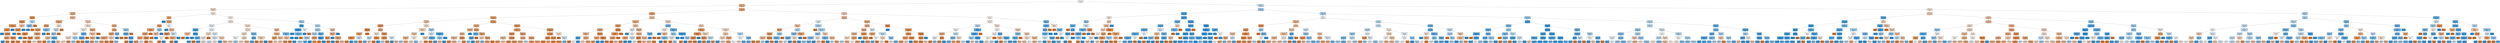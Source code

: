 digraph Tree {
node [shape=box, style="filled, rounded", color="black", fontname="helvetica"] ;
edge [fontname="helvetica"] ;
0 [label=<Start_Lng &le; -110.686<br/>gini = 0.5<br/>samples = 100000<br/>value = [50000, 50000]<br/>class = 0>, fillcolor="#ffffff"] ;
1 [label=<Start_Lng &le; -122.099<br/>gini = 0.414<br/>samples = 27245<br/>value = [19280, 7965]<br/>class = 0>, fillcolor="#f0b58b"] ;
0 -> 1 [labeldistance=2.5, labelangle=45, headlabel="True"] ;
2 [label=<Start_Lng &le; -122.965<br/>gini = 0.492<br/>samples = 6338<br/>value = [3576, 2762]<br/>class = 0>, fillcolor="#f9e2d2"] ;
1 -> 2 ;
3 [label=<Pressure.pa. &le; 9.501<br/>gini = 0.409<br/>samples = 1366<br/>value = [974, 392]<br/>class = 0>, fillcolor="#efb489"] ;
2 -> 3 ;
4 [label=<Traffic_Signal &le; 0.5<br/>gini = 0.256<br/>samples = 318<br/>value = [270, 48]<br/>class = 0>, fillcolor="#ea975c"] ;
3 -> 4 ;
5 [label=<Start_Lng &le; -123.031<br/>gini = 0.246<br/>samples = 313<br/>value = [268, 45]<br/>class = 0>, fillcolor="#e9965a"] ;
4 -> 5 ;
6 [label=<Wind_Speed.kmh. &le; 40.233<br/>gini = 0.225<br/>samples = 294<br/>value = [256, 38]<br/>class = 0>, fillcolor="#e99456"] ;
5 -> 6 ;
7 [label=<Wind_Chill.C. &le; -8.611<br/>gini = 0.221<br/>samples = 293<br/>value = [256, 37]<br/>class = 0>, fillcolor="#e99356"] ;
6 -> 7 ;
8 [label=<gini = 0.0<br/>samples = 1<br/>value = [0, 1]<br/>class = 1>, fillcolor="#399de5"] ;
7 -> 8 ;
9 [label=<Start_Lng &le; -123.616<br/>gini = 0.216<br/>samples = 292<br/>value = [256, 36]<br/>class = 0>, fillcolor="#e99355"] ;
7 -> 9 ;
10 [label=<Pressure.pa. &le; 8.437<br/>gini = 0.351<br/>samples = 44<br/>value = [34, 10]<br/>class = 0>, fillcolor="#eda673"] ;
9 -> 10 ;
11 [label=<gini = 0.0<br/>samples = 6<br/>value = [0, 6]<br/>class = 1>, fillcolor="#399de5"] ;
10 -> 11 ;
12 [label=<gini = 0.188<br/>samples = 38<br/>value = [34, 4]<br/>class = 0>, fillcolor="#e89050"] ;
10 -> 12 ;
13 [label=<Pressure.pa. &le; 8.464<br/>gini = 0.188<br/>samples = 248<br/>value = [222, 26]<br/>class = 0>, fillcolor="#e89050"] ;
9 -> 13 ;
14 [label=<gini = 0.033<br/>samples = 59<br/>value = [58, 1]<br/>class = 0>, fillcolor="#e5833c"] ;
13 -> 14 ;
15 [label=<gini = 0.23<br/>samples = 189<br/>value = [164, 25]<br/>class = 0>, fillcolor="#e99457"] ;
13 -> 15 ;
16 [label=<gini = 0.0<br/>samples = 1<br/>value = [0, 1]<br/>class = 1>, fillcolor="#399de5"] ;
6 -> 16 ;
17 [label=<Wind_Chill.C. &le; 24.444<br/>gini = 0.465<br/>samples = 19<br/>value = [12, 7]<br/>class = 0>, fillcolor="#f4caac"] ;
5 -> 17 ;
18 [label=<Visibility.km. &le; 10.461<br/>gini = 0.245<br/>samples = 14<br/>value = [12, 2]<br/>class = 0>, fillcolor="#e9965a"] ;
17 -> 18 ;
19 [label=<gini = 0.0<br/>samples = 2<br/>value = [0, 2]<br/>class = 1>, fillcolor="#399de5"] ;
18 -> 19 ;
20 [label=<gini = 0.0<br/>samples = 12<br/>value = [12, 0]<br/>class = 0>, fillcolor="#e58139"] ;
18 -> 20 ;
21 [label=<gini = 0.0<br/>samples = 5<br/>value = [0, 5]<br/>class = 1>, fillcolor="#399de5"] ;
17 -> 21 ;
22 [label=<Start_Lng &le; -123.085<br/>gini = 0.48<br/>samples = 5<br/>value = [2, 3]<br/>class = 1>, fillcolor="#bddef6"] ;
4 -> 22 ;
23 [label=<Wind_Chill.C. &le; 26.111<br/>gini = 0.375<br/>samples = 4<br/>value = [1, 3]<br/>class = 1>, fillcolor="#7bbeee"] ;
22 -> 23 ;
24 [label=<gini = 0.0<br/>samples = 3<br/>value = [0, 3]<br/>class = 1>, fillcolor="#399de5"] ;
23 -> 24 ;
25 [label=<gini = 0.0<br/>samples = 1<br/>value = [1, 0]<br/>class = 0>, fillcolor="#e58139"] ;
23 -> 25 ;
26 [label=<gini = 0.0<br/>samples = 1<br/>value = [1, 0]<br/>class = 0>, fillcolor="#e58139"] ;
22 -> 26 ;
27 [label=<Start_Lng &le; -123.758<br/>gini = 0.441<br/>samples = 1048<br/>value = [704, 344]<br/>class = 0>, fillcolor="#f2bf9a"] ;
3 -> 27 ;
28 [label=<Precipitation.pa. &le; 0.011<br/>gini = 0.34<br/>samples = 373<br/>value = [292, 81]<br/>class = 0>, fillcolor="#eca470"] ;
27 -> 28 ;
29 [label=<Pressure.pa. &le; 9.8<br/>gini = 0.317<br/>samples = 344<br/>value = [276, 68]<br/>class = 0>, fillcolor="#eba06a"] ;
28 -> 29 ;
30 [label=<Pressure.pa. &le; 9.559<br/>gini = 0.309<br/>samples = 340<br/>value = [275, 65]<br/>class = 0>, fillcolor="#eb9f68"] ;
29 -> 30 ;
31 [label=<Wind_Chill.C. &le; 1.944<br/>gini = 0.1<br/>samples = 38<br/>value = [36, 2]<br/>class = 0>, fillcolor="#e68844"] ;
30 -> 31 ;
32 [label=<gini = 0.0<br/>samples = 2<br/>value = [0, 2]<br/>class = 1>, fillcolor="#399de5"] ;
31 -> 32 ;
33 [label=<gini = 0.0<br/>samples = 36<br/>value = [36, 0]<br/>class = 0>, fillcolor="#e58139"] ;
31 -> 33 ;
34 [label=<Temperature.C. &le; 6.972<br/>gini = 0.33<br/>samples = 302<br/>value = [239, 63]<br/>class = 0>, fillcolor="#eca26d"] ;
30 -> 34 ;
35 [label=<Pressure.pa. &le; 9.61<br/>gini = 0.155<br/>samples = 59<br/>value = [54, 5]<br/>class = 0>, fillcolor="#e78d4b"] ;
34 -> 35 ;
36 [label=<gini = 0.305<br/>samples = 16<br/>value = [13, 3]<br/>class = 0>, fillcolor="#eb9e67"] ;
35 -> 36 ;
37 [label=<gini = 0.089<br/>samples = 43<br/>value = [41, 2]<br/>class = 0>, fillcolor="#e68743"] ;
35 -> 37 ;
38 [label=<Pressure.pa. &le; 9.581<br/>gini = 0.363<br/>samples = 243<br/>value = [185, 58]<br/>class = 0>, fillcolor="#eda977"] ;
34 -> 38 ;
39 [label=<gini = 0.496<br/>samples = 22<br/>value = [12, 10]<br/>class = 0>, fillcolor="#fbeade"] ;
38 -> 39 ;
40 [label=<gini = 0.34<br/>samples = 221<br/>value = [173, 48]<br/>class = 0>, fillcolor="#eca470"] ;
38 -> 40 ;
41 [label=<Temperature.C. &le; 10.556<br/>gini = 0.375<br/>samples = 4<br/>value = [1, 3]<br/>class = 1>, fillcolor="#7bbeee"] ;
29 -> 41 ;
42 [label=<gini = 0.0<br/>samples = 3<br/>value = [0, 3]<br/>class = 1>, fillcolor="#399de5"] ;
41 -> 42 ;
43 [label=<gini = 0.0<br/>samples = 1<br/>value = [1, 0]<br/>class = 0>, fillcolor="#e58139"] ;
41 -> 43 ;
44 [label=<Humidity... &le; 95.0<br/>gini = 0.495<br/>samples = 29<br/>value = [16, 13]<br/>class = 0>, fillcolor="#fae7da"] ;
28 -> 44 ;
45 [label=<Start_Lng &le; -123.844<br/>gini = 0.483<br/>samples = 22<br/>value = [9, 13]<br/>class = 1>, fillcolor="#c2e1f7"] ;
44 -> 45 ;
46 [label=<Humidity... &le; 92.5<br/>gini = 0.432<br/>samples = 19<br/>value = [6, 13]<br/>class = 1>, fillcolor="#94caf1"] ;
45 -> 46 ;
47 [label=<Sunrise_Sunset &le; 0.5<br/>gini = 0.444<br/>samples = 6<br/>value = [4, 2]<br/>class = 0>, fillcolor="#f2c09c"] ;
46 -> 47 ;
48 [label=<gini = 0.0<br/>samples = 3<br/>value = [3, 0]<br/>class = 0>, fillcolor="#e58139"] ;
47 -> 48 ;
49 [label=<gini = 0.444<br/>samples = 3<br/>value = [1, 2]<br/>class = 1>, fillcolor="#9ccef2"] ;
47 -> 49 ;
50 [label=<Visibility.km. &le; 11.265<br/>gini = 0.26<br/>samples = 13<br/>value = [2, 11]<br/>class = 1>, fillcolor="#5dafea"] ;
46 -> 50 ;
51 [label=<gini = 0.0<br/>samples = 10<br/>value = [0, 10]<br/>class = 1>, fillcolor="#399de5"] ;
50 -> 51 ;
52 [label=<gini = 0.444<br/>samples = 3<br/>value = [2, 1]<br/>class = 0>, fillcolor="#f2c09c"] ;
50 -> 52 ;
53 [label=<gini = 0.0<br/>samples = 3<br/>value = [3, 0]<br/>class = 0>, fillcolor="#e58139"] ;
45 -> 53 ;
54 [label=<gini = 0.0<br/>samples = 7<br/>value = [7, 0]<br/>class = 0>, fillcolor="#e58139"] ;
44 -> 54 ;
55 [label=<Start_Lng &le; -123.062<br/>gini = 0.476<br/>samples = 675<br/>value = [412, 263]<br/>class = 0>, fillcolor="#f6d1b7"] ;
27 -> 55 ;
56 [label=<Wind_Speed.kmh. &le; 22.37<br/>gini = 0.494<br/>samples = 454<br/>value = [251, 203]<br/>class = 0>, fillcolor="#fae7d9"] ;
55 -> 56 ;
57 [label=<Wind_Speed.kmh. &le; 20.68<br/>gini = 0.498<br/>samples = 405<br/>value = [214, 191]<br/>class = 0>, fillcolor="#fcf1ea"] ;
56 -> 57 ;
58 [label=<Start_Lng &le; -123.101<br/>gini = 0.496<br/>samples = 388<br/>value = [211, 177]<br/>class = 0>, fillcolor="#fbebdf"] ;
57 -> 58 ;
59 [label=<Start_Lng &le; -123.115<br/>gini = 0.489<br/>samples = 325<br/>value = [187, 138]<br/>class = 0>, fillcolor="#f8decb"] ;
58 -> 59 ;
60 [label=<gini = 0.492<br/>samples = 310<br/>value = [174, 136]<br/>class = 0>, fillcolor="#f9e3d4"] ;
59 -> 60 ;
61 [label=<gini = 0.231<br/>samples = 15<br/>value = [13, 2]<br/>class = 0>, fillcolor="#e99457"] ;
59 -> 61 ;
62 [label=<Pressure.pa. &le; 9.726<br/>gini = 0.472<br/>samples = 63<br/>value = [24, 39]<br/>class = 1>, fillcolor="#b3d9f5"] ;
58 -> 62 ;
63 [label=<gini = 0.455<br/>samples = 60<br/>value = [21, 39]<br/>class = 1>, fillcolor="#a4d2f3"] ;
62 -> 63 ;
64 [label=<gini = 0.0<br/>samples = 3<br/>value = [3, 0]<br/>class = 0>, fillcolor="#e58139"] ;
62 -> 64 ;
65 [label=<Wind_Chill.C. &le; 25.0<br/>gini = 0.291<br/>samples = 17<br/>value = [3, 14]<br/>class = 1>, fillcolor="#63b2eb"] ;
57 -> 65 ;
66 [label=<Start_Lng &le; -123.748<br/>gini = 0.219<br/>samples = 16<br/>value = [2, 14]<br/>class = 1>, fillcolor="#55abe9"] ;
65 -> 66 ;
67 [label=<gini = 0.0<br/>samples = 1<br/>value = [1, 0]<br/>class = 0>, fillcolor="#e58139"] ;
66 -> 67 ;
68 [label=<gini = 0.124<br/>samples = 15<br/>value = [1, 14]<br/>class = 1>, fillcolor="#47a4e7"] ;
66 -> 68 ;
69 [label=<gini = 0.0<br/>samples = 1<br/>value = [1, 0]<br/>class = 0>, fillcolor="#e58139"] ;
65 -> 69 ;
70 [label=<Start_Lng &le; -123.199<br/>gini = 0.37<br/>samples = 49<br/>value = [37, 12]<br/>class = 0>, fillcolor="#edaa79"] ;
56 -> 70 ;
71 [label=<Precipitation.pa. &le; 0.027<br/>gini = 0.457<br/>samples = 34<br/>value = [22, 12]<br/>class = 0>, fillcolor="#f3c6a5"] ;
70 -> 71 ;
72 [label=<Pressure.pa. &le; 9.643<br/>gini = 0.412<br/>samples = 31<br/>value = [22, 9]<br/>class = 0>, fillcolor="#f0b58a"] ;
71 -> 72 ;
73 [label=<gini = 0.287<br/>samples = 23<br/>value = [19, 4]<br/>class = 0>, fillcolor="#ea9c63"] ;
72 -> 73 ;
74 [label=<gini = 0.469<br/>samples = 8<br/>value = [3, 5]<br/>class = 1>, fillcolor="#b0d8f5"] ;
72 -> 74 ;
75 [label=<gini = 0.0<br/>samples = 3<br/>value = [0, 3]<br/>class = 1>, fillcolor="#399de5"] ;
71 -> 75 ;
76 [label=<gini = 0.0<br/>samples = 15<br/>value = [15, 0]<br/>class = 0>, fillcolor="#e58139"] ;
70 -> 76 ;
77 [label=<Crossing &le; 0.5<br/>gini = 0.396<br/>samples = 221<br/>value = [161, 60]<br/>class = 0>, fillcolor="#efb083"] ;
55 -> 77 ;
78 [label=<Stop &le; 0.5<br/>gini = 0.368<br/>samples = 206<br/>value = [156, 50]<br/>class = 0>, fillcolor="#eda978"] ;
77 -> 78 ;
79 [label=<Pressure.pa. &le; 9.659<br/>gini = 0.357<br/>samples = 202<br/>value = [155, 47]<br/>class = 0>, fillcolor="#eda775"] ;
78 -> 79 ;
80 [label=<Wind_Speed.kmh. &le; 21.565<br/>gini = 0.324<br/>samples = 172<br/>value = [137, 35]<br/>class = 0>, fillcolor="#eca16c"] ;
79 -> 80 ;
81 [label=<gini = 0.354<br/>samples = 148<br/>value = [114, 34]<br/>class = 0>, fillcolor="#eda774"] ;
80 -> 81 ;
82 [label=<gini = 0.08<br/>samples = 24<br/>value = [23, 1]<br/>class = 0>, fillcolor="#e68642"] ;
80 -> 82 ;
83 [label=<Temperature.C. &le; 6.389<br/>gini = 0.48<br/>samples = 30<br/>value = [18, 12]<br/>class = 0>, fillcolor="#f6d5bd"] ;
79 -> 83 ;
84 [label=<gini = 0.0<br/>samples = 12<br/>value = [12, 0]<br/>class = 0>, fillcolor="#e58139"] ;
83 -> 84 ;
85 [label=<gini = 0.444<br/>samples = 18<br/>value = [6, 12]<br/>class = 1>, fillcolor="#9ccef2"] ;
83 -> 85 ;
86 [label=<Give_Way &le; 0.5<br/>gini = 0.375<br/>samples = 4<br/>value = [1, 3]<br/>class = 1>, fillcolor="#7bbeee"] ;
78 -> 86 ;
87 [label=<gini = 0.0<br/>samples = 3<br/>value = [0, 3]<br/>class = 1>, fillcolor="#399de5"] ;
86 -> 87 ;
88 [label=<gini = 0.0<br/>samples = 1<br/>value = [1, 0]<br/>class = 0>, fillcolor="#e58139"] ;
86 -> 88 ;
89 [label=<Sunrise_Sunset &le; 0.5<br/>gini = 0.444<br/>samples = 15<br/>value = [5, 10]<br/>class = 1>, fillcolor="#9ccef2"] ;
77 -> 89 ;
90 [label=<Start_Lng &le; -123.05<br/>gini = 0.278<br/>samples = 12<br/>value = [2, 10]<br/>class = 1>, fillcolor="#61b1ea"] ;
89 -> 90 ;
91 [label=<gini = 0.0<br/>samples = 1<br/>value = [1, 0]<br/>class = 0>, fillcolor="#e58139"] ;
90 -> 91 ;
92 [label=<Humidity... &le; 36.0<br/>gini = 0.165<br/>samples = 11<br/>value = [1, 10]<br/>class = 1>, fillcolor="#4da7e8"] ;
90 -> 92 ;
93 [label=<gini = 0.0<br/>samples = 1<br/>value = [1, 0]<br/>class = 0>, fillcolor="#e58139"] ;
92 -> 93 ;
94 [label=<gini = 0.0<br/>samples = 10<br/>value = [0, 10]<br/>class = 1>, fillcolor="#399de5"] ;
92 -> 94 ;
95 [label=<gini = 0.0<br/>samples = 3<br/>value = [3, 0]<br/>class = 0>, fillcolor="#e58139"] ;
89 -> 95 ;
96 [label=<Pressure.pa. &le; 9.411<br/>gini = 0.499<br/>samples = 4972<br/>value = [2602, 2370]<br/>class = 0>, fillcolor="#fdf4ed"] ;
2 -> 96 ;
97 [label=<Humidity... &le; 7.0<br/>gini = 0.388<br/>samples = 277<br/>value = [204, 73]<br/>class = 0>, fillcolor="#eeae80"] ;
96 -> 97 ;
98 [label=<gini = 0.0<br/>samples = 8<br/>value = [0, 8]<br/>class = 1>, fillcolor="#399de5"] ;
97 -> 98 ;
99 [label=<Start_Lng &le; -122.191<br/>gini = 0.366<br/>samples = 269<br/>value = [204, 65]<br/>class = 0>, fillcolor="#eda978"] ;
97 -> 99 ;
100 [label=<Stop &le; 0.5<br/>gini = 0.342<br/>samples = 247<br/>value = [193, 54]<br/>class = 0>, fillcolor="#eca470"] ;
99 -> 100 ;
101 [label=<Wind_Speed.kmh. &le; 23.335<br/>gini = 0.329<br/>samples = 241<br/>value = [191, 50]<br/>class = 0>, fillcolor="#eca26d"] ;
100 -> 101 ;
102 [label=<Start_Lng &le; -122.345<br/>gini = 0.348<br/>samples = 223<br/>value = [173, 50]<br/>class = 0>, fillcolor="#eda572"] ;
101 -> 102 ;
103 [label=<Start_Lng &le; -122.432<br/>gini = 0.376<br/>samples = 183<br/>value = [137, 46]<br/>class = 0>, fillcolor="#eeab7b"] ;
102 -> 103 ;
104 [label=<gini = 0.309<br/>samples = 152<br/>value = [123, 29]<br/>class = 0>, fillcolor="#eb9f68"] ;
103 -> 104 ;
105 [label=<gini = 0.495<br/>samples = 31<br/>value = [14, 17]<br/>class = 1>, fillcolor="#dceefa"] ;
103 -> 105 ;
106 [label=<Pressure.pa. &le; 9.358<br/>gini = 0.18<br/>samples = 40<br/>value = [36, 4]<br/>class = 0>, fillcolor="#e88f4f"] ;
102 -> 106 ;
107 [label=<gini = 0.0<br/>samples = 28<br/>value = [28, 0]<br/>class = 0>, fillcolor="#e58139"] ;
106 -> 107 ;
108 [label=<gini = 0.444<br/>samples = 12<br/>value = [8, 4]<br/>class = 0>, fillcolor="#f2c09c"] ;
106 -> 108 ;
109 [label=<gini = 0.0<br/>samples = 18<br/>value = [18, 0]<br/>class = 0>, fillcolor="#e58139"] ;
101 -> 109 ;
110 [label=<Wind_Chill.C. &le; 7.5<br/>gini = 0.444<br/>samples = 6<br/>value = [2, 4]<br/>class = 1>, fillcolor="#9ccef2"] ;
100 -> 110 ;
111 [label=<Pressure.pa. &le; 9.327<br/>gini = 0.444<br/>samples = 3<br/>value = [2, 1]<br/>class = 0>, fillcolor="#f2c09c"] ;
110 -> 111 ;
112 [label=<gini = 0.0<br/>samples = 2<br/>value = [2, 0]<br/>class = 0>, fillcolor="#e58139"] ;
111 -> 112 ;
113 [label=<gini = 0.0<br/>samples = 1<br/>value = [0, 1]<br/>class = 1>, fillcolor="#399de5"] ;
111 -> 113 ;
114 [label=<gini = 0.0<br/>samples = 3<br/>value = [0, 3]<br/>class = 1>, fillcolor="#399de5"] ;
110 -> 114 ;
115 [label=<Start_Lng &le; -122.187<br/>gini = 0.5<br/>samples = 22<br/>value = [11, 11]<br/>class = 0>, fillcolor="#ffffff"] ;
99 -> 115 ;
116 [label=<gini = 0.0<br/>samples = 6<br/>value = [0, 6]<br/>class = 1>, fillcolor="#399de5"] ;
115 -> 116 ;
117 [label=<Start_Lng &le; -122.14<br/>gini = 0.43<br/>samples = 16<br/>value = [11, 5]<br/>class = 0>, fillcolor="#f1ba93"] ;
115 -> 117 ;
118 [label=<Start_Lng &le; -122.181<br/>gini = 0.198<br/>samples = 9<br/>value = [8, 1]<br/>class = 0>, fillcolor="#e89152"] ;
117 -> 118 ;
119 [label=<Start_Lng &le; -122.186<br/>gini = 0.5<br/>samples = 2<br/>value = [1, 1]<br/>class = 0>, fillcolor="#ffffff"] ;
118 -> 119 ;
120 [label=<gini = 0.0<br/>samples = 1<br/>value = [1, 0]<br/>class = 0>, fillcolor="#e58139"] ;
119 -> 120 ;
121 [label=<gini = 0.0<br/>samples = 1<br/>value = [0, 1]<br/>class = 1>, fillcolor="#399de5"] ;
119 -> 121 ;
122 [label=<gini = 0.0<br/>samples = 7<br/>value = [7, 0]<br/>class = 0>, fillcolor="#e58139"] ;
118 -> 122 ;
123 [label=<Temperature.C. &le; 5.556<br/>gini = 0.49<br/>samples = 7<br/>value = [3, 4]<br/>class = 1>, fillcolor="#cee6f8"] ;
117 -> 123 ;
124 [label=<Precipitation.pa. &le; 0.003<br/>gini = 0.375<br/>samples = 4<br/>value = [3, 1]<br/>class = 0>, fillcolor="#eeab7b"] ;
123 -> 124 ;
125 [label=<gini = 0.0<br/>samples = 3<br/>value = [3, 0]<br/>class = 0>, fillcolor="#e58139"] ;
124 -> 125 ;
126 [label=<gini = 0.0<br/>samples = 1<br/>value = [0, 1]<br/>class = 1>, fillcolor="#399de5"] ;
124 -> 126 ;
127 [label=<gini = 0.0<br/>samples = 3<br/>value = [0, 3]<br/>class = 1>, fillcolor="#399de5"] ;
123 -> 127 ;
128 [label=<Traffic_Signal &le; 0.5<br/>gini = 0.5<br/>samples = 4695<br/>value = [2398, 2297]<br/>class = 0>, fillcolor="#fefaf7"] ;
96 -> 128 ;
129 [label=<Pressure.pa. &le; 9.62<br/>gini = 0.499<br/>samples = 4217<br/>value = [2222, 1995]<br/>class = 0>, fillcolor="#fcf2eb"] ;
128 -> 129 ;
130 [label=<Visibility.km. &le; 1.352<br/>gini = 0.499<br/>samples = 1665<br/>value = [787, 878]<br/>class = 1>, fillcolor="#eaf5fc"] ;
129 -> 130 ;
131 [label=<Pressure.pa. &le; 9.469<br/>gini = 0.15<br/>samples = 49<br/>value = [4, 45]<br/>class = 1>, fillcolor="#4ba6e7"] ;
130 -> 131 ;
132 [label=<Wind_Chill.C. &le; 15.833<br/>gini = 0.444<br/>samples = 3<br/>value = [2, 1]<br/>class = 0>, fillcolor="#f2c09c"] ;
131 -> 132 ;
133 [label=<gini = 0.0<br/>samples = 2<br/>value = [2, 0]<br/>class = 0>, fillcolor="#e58139"] ;
132 -> 133 ;
134 [label=<gini = 0.0<br/>samples = 1<br/>value = [0, 1]<br/>class = 1>, fillcolor="#399de5"] ;
132 -> 134 ;
135 [label=<Humidity... &le; 94.5<br/>gini = 0.083<br/>samples = 46<br/>value = [2, 44]<br/>class = 1>, fillcolor="#42a1e6"] ;
131 -> 135 ;
136 [label=<gini = 0.0<br/>samples = 34<br/>value = [0, 34]<br/>class = 1>, fillcolor="#399de5"] ;
135 -> 136 ;
137 [label=<Wind_Chill.C. &le; 10.0<br/>gini = 0.278<br/>samples = 12<br/>value = [2, 10]<br/>class = 1>, fillcolor="#61b1ea"] ;
135 -> 137 ;
138 [label=<gini = 0.165<br/>samples = 11<br/>value = [1, 10]<br/>class = 1>, fillcolor="#4da7e8"] ;
137 -> 138 ;
139 [label=<gini = 0.0<br/>samples = 1<br/>value = [1, 0]<br/>class = 0>, fillcolor="#e58139"] ;
137 -> 139 ;
140 [label=<Start_Lng &le; -122.709<br/>gini = 0.5<br/>samples = 1616<br/>value = [783, 833]<br/>class = 1>, fillcolor="#f3f9fd"] ;
130 -> 140 ;
141 [label=<Start_Lng &le; -122.716<br/>gini = 0.492<br/>samples = 319<br/>value = [180, 139]<br/>class = 0>, fillcolor="#f9e2d2"] ;
140 -> 141 ;
142 [label=<Humidity... &le; 20.0<br/>gini = 0.496<br/>samples = 304<br/>value = [165, 139]<br/>class = 0>, fillcolor="#fbebe0"] ;
141 -> 142 ;
143 [label=<gini = 0.153<br/>samples = 12<br/>value = [1, 11]<br/>class = 1>, fillcolor="#4ba6e7"] ;
142 -> 143 ;
144 [label=<gini = 0.492<br/>samples = 292<br/>value = [164, 128]<br/>class = 0>, fillcolor="#f9e3d4"] ;
142 -> 144 ;
145 [label=<gini = 0.0<br/>samples = 15<br/>value = [15, 0]<br/>class = 0>, fillcolor="#e58139"] ;
141 -> 145 ;
146 [label=<Start_Lng &le; -122.155<br/>gini = 0.498<br/>samples = 1297<br/>value = [603, 694]<br/>class = 1>, fillcolor="#e5f2fc"] ;
140 -> 146 ;
147 [label=<Wind_Speed.kmh. &le; 20.68<br/>gini = 0.495<br/>samples = 1195<br/>value = [540, 655]<br/>class = 1>, fillcolor="#dceefa"] ;
146 -> 147 ;
148 [label=<gini = 0.49<br/>samples = 933<br/>value = [399, 534]<br/>class = 1>, fillcolor="#cde6f8"] ;
147 -> 148 ;
149 [label=<gini = 0.497<br/>samples = 262<br/>value = [141, 121]<br/>class = 0>, fillcolor="#fbede3"] ;
147 -> 149 ;
150 [label=<Pressure.pa. &le; 9.496<br/>gini = 0.472<br/>samples = 102<br/>value = [63, 39]<br/>class = 0>, fillcolor="#f5cfb4"] ;
146 -> 150 ;
151 [label=<gini = 0.165<br/>samples = 11<br/>value = [1, 10]<br/>class = 1>, fillcolor="#4da7e8"] ;
150 -> 151 ;
152 [label=<gini = 0.434<br/>samples = 91<br/>value = [62, 29]<br/>class = 0>, fillcolor="#f1bc96"] ;
150 -> 152 ;
153 [label=<Start_Lng &le; -122.167<br/>gini = 0.492<br/>samples = 2552<br/>value = [1435, 1117]<br/>class = 0>, fillcolor="#f9e3d3"] ;
129 -> 153 ;
154 [label=<Start_Lng &le; -122.182<br/>gini = 0.495<br/>samples = 2326<br/>value = [1280, 1046]<br/>class = 0>, fillcolor="#fae8db"] ;
153 -> 154 ;
155 [label=<Wind_Chill.C. &le; 6.528<br/>gini = 0.492<br/>samples = 2230<br/>value = [1257, 973]<br/>class = 0>, fillcolor="#f9e3d2"] ;
154 -> 155 ;
156 [label=<Start_Lng &le; -122.467<br/>gini = 0.5<br/>samples = 417<br/>value = [205, 212]<br/>class = 1>, fillcolor="#f8fcfe"] ;
155 -> 156 ;
157 [label=<gini = 0.484<br/>samples = 237<br/>value = [140, 97]<br/>class = 0>, fillcolor="#f7d8c2"] ;
156 -> 157 ;
158 [label=<gini = 0.461<br/>samples = 180<br/>value = [65, 115]<br/>class = 1>, fillcolor="#a9d4f4"] ;
156 -> 158 ;
159 [label=<Humidity... &le; 87.5<br/>gini = 0.487<br/>samples = 1813<br/>value = [1052, 761]<br/>class = 0>, fillcolor="#f8dcc8"] ;
155 -> 159 ;
160 [label=<gini = 0.492<br/>samples = 1607<br/>value = [905, 702]<br/>class = 0>, fillcolor="#f9e3d3"] ;
159 -> 160 ;
161 [label=<gini = 0.409<br/>samples = 206<br/>value = [147, 59]<br/>class = 0>, fillcolor="#efb488"] ;
159 -> 161 ;
162 [label=<Start_Lng &le; -122.17<br/>gini = 0.364<br/>samples = 96<br/>value = [23, 73]<br/>class = 1>, fillcolor="#77bced"] ;
154 -> 162 ;
163 [label=<Stop &le; 0.5<br/>gini = 0.296<br/>samples = 83<br/>value = [15, 68]<br/>class = 1>, fillcolor="#65b3eb"] ;
162 -> 163 ;
164 [label=<gini = 0.255<br/>samples = 80<br/>value = [12, 68]<br/>class = 1>, fillcolor="#5caeea"] ;
163 -> 164 ;
165 [label=<gini = 0.0<br/>samples = 3<br/>value = [3, 0]<br/>class = 0>, fillcolor="#e58139"] ;
163 -> 165 ;
166 [label=<Wind_Speed.kmh. &le; 16.898<br/>gini = 0.473<br/>samples = 13<br/>value = [8, 5]<br/>class = 0>, fillcolor="#f5d0b5"] ;
162 -> 166 ;
167 [label=<gini = 0.32<br/>samples = 10<br/>value = [8, 2]<br/>class = 0>, fillcolor="#eca06a"] ;
166 -> 167 ;
168 [label=<gini = 0.0<br/>samples = 3<br/>value = [0, 3]<br/>class = 1>, fillcolor="#399de5"] ;
166 -> 168 ;
169 [label=<Start_Lng &le; -122.1<br/>gini = 0.431<br/>samples = 226<br/>value = [155, 71]<br/>class = 0>, fillcolor="#f1bb94"] ;
153 -> 169 ;
170 [label=<Wind_Chill.C. &le; 13.611<br/>gini = 0.416<br/>samples = 217<br/>value = [153, 64]<br/>class = 0>, fillcolor="#f0b68c"] ;
169 -> 170 ;
171 [label=<Humidity... &le; 88.0<br/>gini = 0.312<br/>samples = 88<br/>value = [71, 17]<br/>class = 0>, fillcolor="#eb9f68"] ;
170 -> 171 ;
172 [label=<gini = 0.242<br/>samples = 71<br/>value = [61, 10]<br/>class = 0>, fillcolor="#e99659"] ;
171 -> 172 ;
173 [label=<gini = 0.484<br/>samples = 17<br/>value = [10, 7]<br/>class = 0>, fillcolor="#f7d9c4"] ;
171 -> 173 ;
174 [label=<Pressure.pa. &le; 9.702<br/>gini = 0.463<br/>samples = 129<br/>value = [82, 47]<br/>class = 0>, fillcolor="#f4c9aa"] ;
170 -> 174 ;
175 [label=<gini = 0.477<br/>samples = 117<br/>value = [71, 46]<br/>class = 0>, fillcolor="#f6d3b9"] ;
174 -> 175 ;
176 [label=<gini = 0.153<br/>samples = 12<br/>value = [11, 1]<br/>class = 0>, fillcolor="#e78c4b"] ;
174 -> 176 ;
177 [label=<Temperature.C. &le; 11.111<br/>gini = 0.346<br/>samples = 9<br/>value = [2, 7]<br/>class = 1>, fillcolor="#72b9ec"] ;
169 -> 177 ;
178 [label=<Start_Lng &le; -122.099<br/>gini = 0.444<br/>samples = 3<br/>value = [2, 1]<br/>class = 0>, fillcolor="#f2c09c"] ;
177 -> 178 ;
179 [label=<gini = 0.0<br/>samples = 2<br/>value = [2, 0]<br/>class = 0>, fillcolor="#e58139"] ;
178 -> 179 ;
180 [label=<gini = 0.0<br/>samples = 1<br/>value = [0, 1]<br/>class = 1>, fillcolor="#399de5"] ;
178 -> 180 ;
181 [label=<gini = 0.0<br/>samples = 6<br/>value = [0, 6]<br/>class = 1>, fillcolor="#399de5"] ;
177 -> 181 ;
182 [label=<Pressure.pa. &le; 9.494<br/>gini = 0.465<br/>samples = 478<br/>value = [176, 302]<br/>class = 1>, fillcolor="#acd6f4"] ;
128 -> 182 ;
183 [label=<Give_Way &le; 0.5<br/>gini = 0.147<br/>samples = 25<br/>value = [2, 23]<br/>class = 1>, fillcolor="#4aa6e7"] ;
182 -> 183 ;
184 [label=<Temperature.C. &le; 18.611<br/>gini = 0.083<br/>samples = 23<br/>value = [1, 22]<br/>class = 1>, fillcolor="#42a1e6"] ;
183 -> 184 ;
185 [label=<gini = 0.0<br/>samples = 18<br/>value = [0, 18]<br/>class = 1>, fillcolor="#399de5"] ;
184 -> 185 ;
186 [label=<Wind_Speed.kmh. &le; 20.117<br/>gini = 0.32<br/>samples = 5<br/>value = [1, 4]<br/>class = 1>, fillcolor="#6ab6ec"] ;
184 -> 186 ;
187 [label=<gini = 0.0<br/>samples = 4<br/>value = [0, 4]<br/>class = 1>, fillcolor="#399de5"] ;
186 -> 187 ;
188 [label=<gini = 0.0<br/>samples = 1<br/>value = [1, 0]<br/>class = 0>, fillcolor="#e58139"] ;
186 -> 188 ;
189 [label=<Temperature.C. &le; 15.0<br/>gini = 0.5<br/>samples = 2<br/>value = [1, 1]<br/>class = 0>, fillcolor="#ffffff"] ;
183 -> 189 ;
190 [label=<gini = 0.0<br/>samples = 1<br/>value = [0, 1]<br/>class = 1>, fillcolor="#399de5"] ;
189 -> 190 ;
191 [label=<gini = 0.0<br/>samples = 1<br/>value = [1, 0]<br/>class = 0>, fillcolor="#e58139"] ;
189 -> 191 ;
192 [label=<Start_Lng &le; -122.14<br/>gini = 0.473<br/>samples = 453<br/>value = [174, 279]<br/>class = 1>, fillcolor="#b4daf5"] ;
182 -> 192 ;
193 [label=<Start_Lng &le; -122.258<br/>gini = 0.464<br/>samples = 424<br/>value = [155, 269]<br/>class = 1>, fillcolor="#abd5f4"] ;
192 -> 193 ;
194 [label=<Start_Lng &le; -122.278<br/>gini = 0.473<br/>samples = 388<br/>value = [149, 239]<br/>class = 1>, fillcolor="#b4daf5"] ;
193 -> 194 ;
195 [label=<Precipitation.pa. &le; 0.002<br/>gini = 0.463<br/>samples = 369<br/>value = [134, 235]<br/>class = 1>, fillcolor="#aad5f4"] ;
194 -> 195 ;
196 [label=<gini = 0.474<br/>samples = 324<br/>value = [125, 199]<br/>class = 1>, fillcolor="#b5dbf5"] ;
195 -> 196 ;
197 [label=<gini = 0.32<br/>samples = 45<br/>value = [9, 36]<br/>class = 1>, fillcolor="#6ab6ec"] ;
195 -> 197 ;
198 [label=<Pressure.pa. &le; 9.623<br/>gini = 0.332<br/>samples = 19<br/>value = [15, 4]<br/>class = 0>, fillcolor="#eca36e"] ;
194 -> 198 ;
199 [label=<gini = 0.0<br/>samples = 1<br/>value = [0, 1]<br/>class = 1>, fillcolor="#399de5"] ;
198 -> 199 ;
200 [label=<gini = 0.278<br/>samples = 18<br/>value = [15, 3]<br/>class = 0>, fillcolor="#ea9a61"] ;
198 -> 200 ;
201 [label=<Pressure.pa. &le; 9.668<br/>gini = 0.278<br/>samples = 36<br/>value = [6, 30]<br/>class = 1>, fillcolor="#61b1ea"] ;
193 -> 201 ;
202 [label=<Pressure.pa. &le; 9.509<br/>gini = 0.064<br/>samples = 30<br/>value = [1, 29]<br/>class = 1>, fillcolor="#40a0e6"] ;
201 -> 202 ;
203 [label=<gini = 0.0<br/>samples = 1<br/>value = [1, 0]<br/>class = 0>, fillcolor="#e58139"] ;
202 -> 203 ;
204 [label=<gini = 0.0<br/>samples = 29<br/>value = [0, 29]<br/>class = 1>, fillcolor="#399de5"] ;
202 -> 204 ;
205 [label=<Humidity... &le; 91.5<br/>gini = 0.278<br/>samples = 6<br/>value = [5, 1]<br/>class = 0>, fillcolor="#ea9a61"] ;
201 -> 205 ;
206 [label=<gini = 0.0<br/>samples = 5<br/>value = [5, 0]<br/>class = 0>, fillcolor="#e58139"] ;
205 -> 206 ;
207 [label=<gini = 0.0<br/>samples = 1<br/>value = [0, 1]<br/>class = 1>, fillcolor="#399de5"] ;
205 -> 207 ;
208 [label=<Humidity... &le; 87.5<br/>gini = 0.452<br/>samples = 29<br/>value = [19, 10]<br/>class = 0>, fillcolor="#f3c3a1"] ;
192 -> 208 ;
209 [label=<Pressure.pa. &le; 9.589<br/>gini = 0.393<br/>samples = 26<br/>value = [19, 7]<br/>class = 0>, fillcolor="#efaf82"] ;
208 -> 209 ;
210 [label=<gini = 0.0<br/>samples = 2<br/>value = [0, 2]<br/>class = 1>, fillcolor="#399de5"] ;
209 -> 210 ;
211 [label=<Wind_Chill.C. &le; 14.722<br/>gini = 0.33<br/>samples = 24<br/>value = [19, 5]<br/>class = 0>, fillcolor="#eca26d"] ;
209 -> 211 ;
212 [label=<gini = 0.0<br/>samples = 9<br/>value = [9, 0]<br/>class = 0>, fillcolor="#e58139"] ;
211 -> 212 ;
213 [label=<gini = 0.444<br/>samples = 15<br/>value = [10, 5]<br/>class = 0>, fillcolor="#f2c09c"] ;
211 -> 213 ;
214 [label=<gini = 0.0<br/>samples = 3<br/>value = [0, 3]<br/>class = 1>, fillcolor="#399de5"] ;
208 -> 214 ;
215 [label=<Start_Lng &le; -117.069<br/>gini = 0.374<br/>samples = 20907<br/>value = [15704, 5203]<br/>class = 0>, fillcolor="#eeab7b"] ;
1 -> 215 ;
216 [label=<Junction &le; 0.5<br/>gini = 0.346<br/>samples = 17433<br/>value = [13553, 3880]<br/>class = 0>, fillcolor="#eca572"] ;
215 -> 216 ;
217 [label=<Wind_Chill.C. &le; -0.111<br/>gini = 0.326<br/>samples = 15470<br/>value = [12297, 3173]<br/>class = 0>, fillcolor="#eca26c"] ;
216 -> 217 ;
218 [label=<Pressure.pa. &le; 8.388<br/>gini = 0.454<br/>samples = 636<br/>value = [414, 222]<br/>class = 0>, fillcolor="#f3c5a3"] ;
217 -> 218 ;
219 [label=<Start_Lng &le; -120.123<br/>gini = 0.249<br/>samples = 206<br/>value = [176, 30]<br/>class = 0>, fillcolor="#e9965b"] ;
218 -> 219 ;
220 [label=<Wind_Chill.C. &le; -7.5<br/>gini = 0.105<br/>samples = 108<br/>value = [102, 6]<br/>class = 0>, fillcolor="#e78845"] ;
219 -> 220 ;
221 [label=<Wind_Chill.C. &le; -8.056<br/>gini = 0.346<br/>samples = 27<br/>value = [21, 6]<br/>class = 0>, fillcolor="#eca572"] ;
220 -> 221 ;
222 [label=<Temperature.C. &le; -0.556<br/>gini = 0.18<br/>samples = 20<br/>value = [18, 2]<br/>class = 0>, fillcolor="#e88f4f"] ;
221 -> 222 ;
223 [label=<gini = 0.1<br/>samples = 19<br/>value = [18, 1]<br/>class = 0>, fillcolor="#e68844"] ;
222 -> 223 ;
224 [label=<gini = 0.0<br/>samples = 1<br/>value = [0, 1]<br/>class = 1>, fillcolor="#399de5"] ;
222 -> 224 ;
225 [label=<Pressure.pa. &le; 8.002<br/>gini = 0.49<br/>samples = 7<br/>value = [3, 4]<br/>class = 1>, fillcolor="#cee6f8"] ;
221 -> 225 ;
226 [label=<gini = 0.32<br/>samples = 5<br/>value = [1, 4]<br/>class = 1>, fillcolor="#6ab6ec"] ;
225 -> 226 ;
227 [label=<gini = 0.0<br/>samples = 2<br/>value = [2, 0]<br/>class = 0>, fillcolor="#e58139"] ;
225 -> 227 ;
228 [label=<gini = 0.0<br/>samples = 81<br/>value = [81, 0]<br/>class = 0>, fillcolor="#e58139"] ;
220 -> 228 ;
229 [label=<Humidity... &le; 72.5<br/>gini = 0.37<br/>samples = 98<br/>value = [74, 24]<br/>class = 0>, fillcolor="#edaa79"] ;
219 -> 229 ;
230 [label=<Start_Lng &le; -119.26<br/>gini = 0.495<br/>samples = 29<br/>value = [16, 13]<br/>class = 0>, fillcolor="#fae7da"] ;
229 -> 230 ;
231 [label=<Humidity... &le; 60.0<br/>gini = 0.48<br/>samples = 20<br/>value = [8, 12]<br/>class = 1>, fillcolor="#bddef6"] ;
230 -> 231 ;
232 [label=<gini = 0.32<br/>samples = 10<br/>value = [2, 8]<br/>class = 1>, fillcolor="#6ab6ec"] ;
231 -> 232 ;
233 [label=<gini = 0.48<br/>samples = 10<br/>value = [6, 4]<br/>class = 0>, fillcolor="#f6d5bd"] ;
231 -> 233 ;
234 [label=<Start_Lng &le; -117.678<br/>gini = 0.198<br/>samples = 9<br/>value = [8, 1]<br/>class = 0>, fillcolor="#e89152"] ;
230 -> 234 ;
235 [label=<gini = 0.0<br/>samples = 8<br/>value = [8, 0]<br/>class = 0>, fillcolor="#e58139"] ;
234 -> 235 ;
236 [label=<gini = 0.0<br/>samples = 1<br/>value = [0, 1]<br/>class = 1>, fillcolor="#399de5"] ;
234 -> 236 ;
237 [label=<Pressure.pa. &le; 8.319<br/>gini = 0.268<br/>samples = 69<br/>value = [58, 11]<br/>class = 0>, fillcolor="#ea995f"] ;
229 -> 237 ;
238 [label=<Start_Lng &le; -120.087<br/>gini = 0.18<br/>samples = 60<br/>value = [54, 6]<br/>class = 0>, fillcolor="#e88f4f"] ;
237 -> 238 ;
239 [label=<gini = 0.48<br/>samples = 5<br/>value = [2, 3]<br/>class = 1>, fillcolor="#bddef6"] ;
238 -> 239 ;
240 [label=<gini = 0.103<br/>samples = 55<br/>value = [52, 3]<br/>class = 0>, fillcolor="#e68844"] ;
238 -> 240 ;
241 [label=<Pressure.pa. &le; 8.332<br/>gini = 0.494<br/>samples = 9<br/>value = [4, 5]<br/>class = 1>, fillcolor="#d7ebfa"] ;
237 -> 241 ;
242 [label=<gini = 0.0<br/>samples = 3<br/>value = [0, 3]<br/>class = 1>, fillcolor="#399de5"] ;
241 -> 242 ;
243 [label=<gini = 0.444<br/>samples = 6<br/>value = [4, 2]<br/>class = 0>, fillcolor="#f2c09c"] ;
241 -> 243 ;
244 [label=<Pressure.pa. &le; 9.589<br/>gini = 0.494<br/>samples = 430<br/>value = [238, 192]<br/>class = 0>, fillcolor="#fae7d9"] ;
218 -> 244 ;
245 [label=<Wind_Speed.kmh. &le; 44.257<br/>gini = 0.479<br/>samples = 343<br/>value = [207, 136]<br/>class = 0>, fillcolor="#f6d4bb"] ;
244 -> 245 ;
246 [label=<Start_Lng &le; -118.301<br/>gini = 0.472<br/>samples = 335<br/>value = [207, 128]<br/>class = 0>, fillcolor="#f5cfb3"] ;
245 -> 246 ;
247 [label=<Start_Lng &le; -121.849<br/>gini = 0.423<br/>samples = 181<br/>value = [126, 55]<br/>class = 0>, fillcolor="#f0b88f"] ;
246 -> 247 ;
248 [label=<gini = 0.459<br/>samples = 14<br/>value = [5, 9]<br/>class = 1>, fillcolor="#a7d3f3"] ;
247 -> 248 ;
249 [label=<gini = 0.399<br/>samples = 167<br/>value = [121, 46]<br/>class = 0>, fillcolor="#efb184"] ;
247 -> 249 ;
250 [label=<Temperature.C. &le; 1.694<br/>gini = 0.499<br/>samples = 154<br/>value = [81, 73]<br/>class = 0>, fillcolor="#fcf3eb"] ;
246 -> 250 ;
251 [label=<gini = 0.485<br/>samples = 123<br/>value = [72, 51]<br/>class = 0>, fillcolor="#f7dac5"] ;
250 -> 251 ;
252 [label=<gini = 0.412<br/>samples = 31<br/>value = [9, 22]<br/>class = 1>, fillcolor="#8ac5f0"] ;
250 -> 252 ;
253 [label=<gini = 0.0<br/>samples = 8<br/>value = [0, 8]<br/>class = 1>, fillcolor="#399de5"] ;
245 -> 253 ;
254 [label=<Start_Lng &le; -118.301<br/>gini = 0.459<br/>samples = 87<br/>value = [31, 56]<br/>class = 1>, fillcolor="#a7d3f3"] ;
244 -> 254 ;
255 [label=<Precipitation.pa. &le; 0.002<br/>gini = 0.496<br/>samples = 64<br/>value = [29, 35]<br/>class = 1>, fillcolor="#ddeefb"] ;
254 -> 255 ;
256 [label=<Pressure.pa. &le; 9.659<br/>gini = 0.478<br/>samples = 43<br/>value = [26, 17]<br/>class = 0>, fillcolor="#f6d3ba"] ;
255 -> 256 ;
257 [label=<gini = 0.5<br/>samples = 32<br/>value = [16, 16]<br/>class = 0>, fillcolor="#ffffff"] ;
256 -> 257 ;
258 [label=<gini = 0.165<br/>samples = 11<br/>value = [10, 1]<br/>class = 0>, fillcolor="#e88e4d"] ;
256 -> 258 ;
259 [label=<Temperature.C. &le; -3.583<br/>gini = 0.245<br/>samples = 21<br/>value = [3, 18]<br/>class = 1>, fillcolor="#5aade9"] ;
255 -> 259 ;
260 [label=<gini = 0.0<br/>samples = 1<br/>value = [1, 0]<br/>class = 0>, fillcolor="#e58139"] ;
259 -> 260 ;
261 [label=<gini = 0.18<br/>samples = 20<br/>value = [2, 18]<br/>class = 1>, fillcolor="#4fa8e8"] ;
259 -> 261 ;
262 [label=<Wind_Speed.kmh. &le; 10.219<br/>gini = 0.159<br/>samples = 23<br/>value = [2, 21]<br/>class = 1>, fillcolor="#4ca6e7"] ;
254 -> 262 ;
263 [label=<Wind_Chill.C. &le; -1.25<br/>gini = 0.444<br/>samples = 6<br/>value = [2, 4]<br/>class = 1>, fillcolor="#9ccef2"] ;
262 -> 263 ;
264 [label=<gini = 0.444<br/>samples = 3<br/>value = [2, 1]<br/>class = 0>, fillcolor="#f2c09c"] ;
263 -> 264 ;
265 [label=<gini = 0.0<br/>samples = 3<br/>value = [0, 3]<br/>class = 1>, fillcolor="#399de5"] ;
263 -> 265 ;
266 [label=<gini = 0.0<br/>samples = 17<br/>value = [0, 17]<br/>class = 1>, fillcolor="#399de5"] ;
262 -> 266 ;
267 [label=<Start_Lng &le; -121.474<br/>gini = 0.319<br/>samples = 14834<br/>value = [11883, 2951]<br/>class = 0>, fillcolor="#eba06a"] ;
217 -> 267 ;
268 [label=<Sunrise_Sunset &le; 0.5<br/>gini = 0.399<br/>samples = 2111<br/>value = [1530, 581]<br/>class = 0>, fillcolor="#efb184"] ;
267 -> 268 ;
269 [label=<Start_Lng &le; -121.474<br/>gini = 0.427<br/>samples = 1359<br/>value = [939, 420]<br/>class = 0>, fillcolor="#f1b992"] ;
268 -> 269 ;
270 [label=<Crossing &le; 0.5<br/>gini = 0.424<br/>samples = 1351<br/>value = [939, 412]<br/>class = 0>, fillcolor="#f0b890"] ;
269 -> 270 ;
271 [label=<Temperature.C. &le; 4.722<br/>gini = 0.431<br/>samples = 1278<br/>value = [876, 402]<br/>class = 0>, fillcolor="#f1bb94"] ;
270 -> 271 ;
272 [label=<gini = 0.124<br/>samples = 30<br/>value = [28, 2]<br/>class = 0>, fillcolor="#e78a47"] ;
271 -> 272 ;
273 [label=<gini = 0.436<br/>samples = 1248<br/>value = [848, 400]<br/>class = 0>, fillcolor="#f1bc96"] ;
271 -> 273 ;
274 [label=<Pressure.pa. &le; 9.52<br/>gini = 0.236<br/>samples = 73<br/>value = [63, 10]<br/>class = 0>, fillcolor="#e99558"] ;
270 -> 274 ;
275 [label=<gini = 0.5<br/>samples = 6<br/>value = [3, 3]<br/>class = 0>, fillcolor="#ffffff"] ;
274 -> 275 ;
276 [label=<gini = 0.187<br/>samples = 67<br/>value = [60, 7]<br/>class = 0>, fillcolor="#e89050"] ;
274 -> 276 ;
277 [label=<gini = 0.0<br/>samples = 8<br/>value = [0, 8]<br/>class = 1>, fillcolor="#399de5"] ;
269 -> 277 ;
278 [label=<Humidity... &le; 17.5<br/>gini = 0.337<br/>samples = 752<br/>value = [591, 161]<br/>class = 0>, fillcolor="#eca36f"] ;
268 -> 278 ;
279 [label=<Wind_Chill.C. &le; 35.0<br/>gini = 0.32<br/>samples = 10<br/>value = [2, 8]<br/>class = 1>, fillcolor="#6ab6ec"] ;
278 -> 279 ;
280 [label=<Humidity... &le; 14.0<br/>gini = 0.198<br/>samples = 9<br/>value = [1, 8]<br/>class = 1>, fillcolor="#52a9e8"] ;
279 -> 280 ;
281 [label=<gini = 0.444<br/>samples = 3<br/>value = [1, 2]<br/>class = 1>, fillcolor="#9ccef2"] ;
280 -> 281 ;
282 [label=<gini = 0.0<br/>samples = 6<br/>value = [0, 6]<br/>class = 1>, fillcolor="#399de5"] ;
280 -> 282 ;
283 [label=<gini = 0.0<br/>samples = 1<br/>value = [1, 0]<br/>class = 0>, fillcolor="#e58139"] ;
279 -> 283 ;
284 [label=<Temperature.C. &le; 2.5<br/>gini = 0.327<br/>samples = 742<br/>value = [589, 153]<br/>class = 0>, fillcolor="#eca26c"] ;
278 -> 284 ;
285 [label=<Pressure.pa. &le; 9.67<br/>gini = 0.485<br/>samples = 29<br/>value = [17, 12]<br/>class = 0>, fillcolor="#f7dac5"] ;
284 -> 285 ;
286 [label=<gini = 0.346<br/>samples = 18<br/>value = [14, 4]<br/>class = 0>, fillcolor="#eca572"] ;
285 -> 286 ;
287 [label=<gini = 0.397<br/>samples = 11<br/>value = [3, 8]<br/>class = 1>, fillcolor="#83c2ef"] ;
285 -> 287 ;
288 [label=<Humidity... &le; 98.0<br/>gini = 0.317<br/>samples = 713<br/>value = [572, 141]<br/>class = 0>, fillcolor="#eba06a"] ;
284 -> 288 ;
289 [label=<gini = 0.325<br/>samples = 691<br/>value = [550, 141]<br/>class = 0>, fillcolor="#eca16c"] ;
288 -> 289 ;
290 [label=<gini = 0.0<br/>samples = 22<br/>value = [22, 0]<br/>class = 0>, fillcolor="#e58139"] ;
288 -> 290 ;
291 [label=<Pressure.pa. &le; 9.633<br/>gini = 0.303<br/>samples = 12723<br/>value = [10353, 2370]<br/>class = 0>, fillcolor="#eb9e66"] ;
267 -> 291 ;
292 [label=<Temperature.C. &le; 14.167<br/>gini = 0.324<br/>samples = 10170<br/>value = [8099, 2071]<br/>class = 0>, fillcolor="#eca16c"] ;
291 -> 292 ;
293 [label=<Pressure.pa. &le; 8.786<br/>gini = 0.265<br/>samples = 3007<br/>value = [2534, 473]<br/>class = 0>, fillcolor="#ea995e"] ;
292 -> 293 ;
294 [label=<Start_Lng &le; -120.367<br/>gini = 0.438<br/>samples = 414<br/>value = [280, 134]<br/>class = 0>, fillcolor="#f1bd98"] ;
293 -> 294 ;
295 [label=<gini = 0.308<br/>samples = 147<br/>value = [119, 28]<br/>class = 0>, fillcolor="#eb9f68"] ;
294 -> 295 ;
296 [label=<gini = 0.479<br/>samples = 267<br/>value = [161, 106]<br/>class = 0>, fillcolor="#f6d4bb"] ;
294 -> 296 ;
297 [label=<Start_Lng &le; -119.446<br/>gini = 0.227<br/>samples = 2593<br/>value = [2254, 339]<br/>class = 0>, fillcolor="#e99457"] ;
293 -> 297 ;
298 [label=<gini = 0.151<br/>samples = 621<br/>value = [570, 51]<br/>class = 0>, fillcolor="#e78c4b"] ;
297 -> 298 ;
299 [label=<gini = 0.249<br/>samples = 1972<br/>value = [1684, 288]<br/>class = 0>, fillcolor="#e9975b"] ;
297 -> 299 ;
300 [label=<Pressure.pa. &le; 9.308<br/>gini = 0.347<br/>samples = 7163<br/>value = [5565, 1598]<br/>class = 0>, fillcolor="#eca572"] ;
292 -> 300 ;
301 [label=<Humidity... &le; 78.5<br/>gini = 0.396<br/>samples = 1454<br/>value = [1058, 396]<br/>class = 0>, fillcolor="#efb083"] ;
300 -> 301 ;
302 [label=<gini = 0.387<br/>samples = 1408<br/>value = [1039, 369]<br/>class = 0>, fillcolor="#eeae7f"] ;
301 -> 302 ;
303 [label=<gini = 0.485<br/>samples = 46<br/>value = [19, 27]<br/>class = 1>, fillcolor="#c4e2f7"] ;
301 -> 303 ;
304 [label=<Humidity... &le; 49.5<br/>gini = 0.332<br/>samples = 5709<br/>value = [4507, 1202]<br/>class = 0>, fillcolor="#eca36e"] ;
300 -> 304 ;
305 [label=<gini = 0.291<br/>samples = 2484<br/>value = [2045, 439]<br/>class = 0>, fillcolor="#eb9c64"] ;
304 -> 305 ;
306 [label=<gini = 0.361<br/>samples = 3225<br/>value = [2462, 763]<br/>class = 0>, fillcolor="#eda876"] ;
304 -> 306 ;
307 [label=<Precipitation.pa. &le; 0.014<br/>gini = 0.207<br/>samples = 2553<br/>value = [2254, 299]<br/>class = 0>, fillcolor="#e89253"] ;
291 -> 307 ;
308 [label=<Wind_Chill.C. &le; 11.944<br/>gini = 0.201<br/>samples = 2525<br/>value = [2238, 287]<br/>class = 0>, fillcolor="#e89152"] ;
307 -> 308 ;
309 [label=<Stop &le; 0.5<br/>gini = 0.125<br/>samples = 629<br/>value = [587, 42]<br/>class = 0>, fillcolor="#e78a47"] ;
308 -> 309 ;
310 [label=<gini = 0.112<br/>samples = 607<br/>value = [571, 36]<br/>class = 0>, fillcolor="#e78945"] ;
309 -> 310 ;
311 [label=<gini = 0.397<br/>samples = 22<br/>value = [16, 6]<br/>class = 0>, fillcolor="#efb083"] ;
309 -> 311 ;
312 [label=<Humidity... &le; 38.5<br/>gini = 0.225<br/>samples = 1896<br/>value = [1651, 245]<br/>class = 0>, fillcolor="#e99456"] ;
308 -> 312 ;
313 [label=<gini = 0.133<br/>samples = 391<br/>value = [363, 28]<br/>class = 0>, fillcolor="#e78b48"] ;
312 -> 313 ;
314 [label=<gini = 0.247<br/>samples = 1505<br/>value = [1288, 217]<br/>class = 0>, fillcolor="#e9965a"] ;
312 -> 314 ;
315 [label=<Visibility.km. &le; 4.023<br/>gini = 0.49<br/>samples = 28<br/>value = [16, 12]<br/>class = 0>, fillcolor="#f8e0ce"] ;
307 -> 315 ;
316 [label=<gini = 0.0<br/>samples = 7<br/>value = [7, 0]<br/>class = 0>, fillcolor="#e58139"] ;
315 -> 316 ;
317 [label=<Start_Lng &le; -117.134<br/>gini = 0.49<br/>samples = 21<br/>value = [9, 12]<br/>class = 1>, fillcolor="#cee6f8"] ;
315 -> 317 ;
318 [label=<gini = 0.375<br/>samples = 16<br/>value = [4, 12]<br/>class = 1>, fillcolor="#7bbeee"] ;
317 -> 318 ;
319 [label=<gini = 0.0<br/>samples = 5<br/>value = [5, 0]<br/>class = 0>, fillcolor="#e58139"] ;
317 -> 319 ;
320 [label=<Start_Lng &le; -118.697<br/>gini = 0.461<br/>samples = 1963<br/>value = [1256, 707]<br/>class = 0>, fillcolor="#f4c8a8"] ;
216 -> 320 ;
321 [label=<Temperature.C. &le; 18.611<br/>gini = 0.395<br/>samples = 701<br/>value = [511, 190]<br/>class = 0>, fillcolor="#efb083"] ;
320 -> 321 ;
322 [label=<Pressure.pa. &le; 9.691<br/>gini = 0.336<br/>samples = 430<br/>value = [338, 92]<br/>class = 0>, fillcolor="#eca36f"] ;
321 -> 322 ;
323 [label=<Start_Lng &le; -120.877<br/>gini = 0.366<br/>samples = 365<br/>value = [277, 88]<br/>class = 0>, fillcolor="#eda978"] ;
322 -> 323 ;
324 [label=<Temperature.C. &le; 2.778<br/>gini = 0.425<br/>samples = 232<br/>value = [161, 71]<br/>class = 0>, fillcolor="#f0b990"] ;
323 -> 324 ;
325 [label=<Humidity... &le; 78.0<br/>gini = 0.18<br/>samples = 10<br/>value = [1, 9]<br/>class = 1>, fillcolor="#4fa8e8"] ;
324 -> 325 ;
326 [label=<gini = 0.5<br/>samples = 2<br/>value = [1, 1]<br/>class = 0>, fillcolor="#ffffff"] ;
325 -> 326 ;
327 [label=<gini = 0.0<br/>samples = 8<br/>value = [0, 8]<br/>class = 1>, fillcolor="#399de5"] ;
325 -> 327 ;
328 [label=<Start_Lng &le; -121.957<br/>gini = 0.403<br/>samples = 222<br/>value = [160, 62]<br/>class = 0>, fillcolor="#efb286"] ;
324 -> 328 ;
329 [label=<gini = 0.493<br/>samples = 52<br/>value = [29, 23]<br/>class = 0>, fillcolor="#fae5d6"] ;
328 -> 329 ;
330 [label=<gini = 0.354<br/>samples = 170<br/>value = [131, 39]<br/>class = 0>, fillcolor="#eda774"] ;
328 -> 330 ;
331 [label=<Pressure.pa. &le; 9.509<br/>gini = 0.223<br/>samples = 133<br/>value = [116, 17]<br/>class = 0>, fillcolor="#e99356"] ;
323 -> 331 ;
332 [label=<Pressure.pa. &le; 9.504<br/>gini = 0.387<br/>samples = 42<br/>value = [31, 11]<br/>class = 0>, fillcolor="#eeae7f"] ;
331 -> 332 ;
333 [label=<gini = 0.326<br/>samples = 39<br/>value = [31, 8]<br/>class = 0>, fillcolor="#eca26c"] ;
332 -> 333 ;
334 [label=<gini = 0.0<br/>samples = 3<br/>value = [0, 3]<br/>class = 1>, fillcolor="#399de5"] ;
332 -> 334 ;
335 [label=<Wind_Chill.C. &le; -5.278<br/>gini = 0.123<br/>samples = 91<br/>value = [85, 6]<br/>class = 0>, fillcolor="#e78a47"] ;
331 -> 335 ;
336 [label=<gini = 0.0<br/>samples = 1<br/>value = [0, 1]<br/>class = 1>, fillcolor="#399de5"] ;
335 -> 336 ;
337 [label=<gini = 0.105<br/>samples = 90<br/>value = [85, 5]<br/>class = 0>, fillcolor="#e78845"] ;
335 -> 337 ;
338 [label=<Pressure.pa. &le; 9.71<br/>gini = 0.116<br/>samples = 65<br/>value = [61, 4]<br/>class = 0>, fillcolor="#e78946"] ;
322 -> 338 ;
339 [label=<Wind_Speed.kmh. &le; 6.437<br/>gini = 0.225<br/>samples = 31<br/>value = [27, 4]<br/>class = 0>, fillcolor="#e99456"] ;
338 -> 339 ;
340 [label=<Wind_Chill.C. &le; 9.722<br/>gini = 0.346<br/>samples = 18<br/>value = [14, 4]<br/>class = 0>, fillcolor="#eca572"] ;
339 -> 340 ;
341 [label=<gini = 0.0<br/>samples = 7<br/>value = [7, 0]<br/>class = 0>, fillcolor="#e58139"] ;
340 -> 341 ;
342 [label=<gini = 0.463<br/>samples = 11<br/>value = [7, 4]<br/>class = 0>, fillcolor="#f4c9aa"] ;
340 -> 342 ;
343 [label=<gini = 0.0<br/>samples = 13<br/>value = [13, 0]<br/>class = 0>, fillcolor="#e58139"] ;
339 -> 343 ;
344 [label=<gini = 0.0<br/>samples = 34<br/>value = [34, 0]<br/>class = 0>, fillcolor="#e58139"] ;
338 -> 344 ;
345 [label=<Start_Lng &le; -121.884<br/>gini = 0.462<br/>samples = 271<br/>value = [173, 98]<br/>class = 0>, fillcolor="#f4c8a9"] ;
321 -> 345 ;
346 [label=<Humidity... &le; 20.5<br/>gini = 0.497<br/>samples = 67<br/>value = [31, 36]<br/>class = 1>, fillcolor="#e4f1fb"] ;
345 -> 346 ;
347 [label=<gini = 0.0<br/>samples = 5<br/>value = [0, 5]<br/>class = 1>, fillcolor="#399de5"] ;
346 -> 347 ;
348 [label=<Pressure.pa. &le; 9.594<br/>gini = 0.5<br/>samples = 62<br/>value = [31, 31]<br/>class = 0>, fillcolor="#ffffff"] ;
346 -> 348 ;
349 [label=<Start_Lng &le; -121.916<br/>gini = 0.355<br/>samples = 13<br/>value = [10, 3]<br/>class = 0>, fillcolor="#eda774"] ;
348 -> 349 ;
350 [label=<gini = 0.165<br/>samples = 11<br/>value = [10, 1]<br/>class = 0>, fillcolor="#e88e4d"] ;
349 -> 350 ;
351 [label=<gini = 0.0<br/>samples = 2<br/>value = [0, 2]<br/>class = 1>, fillcolor="#399de5"] ;
349 -> 351 ;
352 [label=<Start_Lng &le; -122.082<br/>gini = 0.49<br/>samples = 49<br/>value = [21, 28]<br/>class = 1>, fillcolor="#cee6f8"] ;
348 -> 352 ;
353 [label=<gini = 0.0<br/>samples = 4<br/>value = [0, 4]<br/>class = 1>, fillcolor="#399de5"] ;
352 -> 353 ;
354 [label=<gini = 0.498<br/>samples = 45<br/>value = [21, 24]<br/>class = 1>, fillcolor="#e6f3fc"] ;
352 -> 354 ;
355 [label=<Pressure.pa. &le; 9.688<br/>gini = 0.423<br/>samples = 204<br/>value = [142, 62]<br/>class = 0>, fillcolor="#f0b88f"] ;
345 -> 355 ;
356 [label=<Visibility.km. &le; 13.679<br/>gini = 0.413<br/>samples = 199<br/>value = [141, 58]<br/>class = 0>, fillcolor="#f0b58a"] ;
355 -> 356 ;
357 [label=<Humidity... &le; 56.0<br/>gini = 0.105<br/>samples = 18<br/>value = [17, 1]<br/>class = 0>, fillcolor="#e78845"] ;
356 -> 357 ;
358 [label=<gini = 0.0<br/>samples = 15<br/>value = [15, 0]<br/>class = 0>, fillcolor="#e58139"] ;
357 -> 358 ;
359 [label=<gini = 0.444<br/>samples = 3<br/>value = [2, 1]<br/>class = 0>, fillcolor="#f2c09c"] ;
357 -> 359 ;
360 [label=<Pressure.pa. &le; 9.662<br/>gini = 0.431<br/>samples = 181<br/>value = [124, 57]<br/>class = 0>, fillcolor="#f1bb94"] ;
356 -> 360 ;
361 [label=<gini = 0.45<br/>samples = 164<br/>value = [108, 56]<br/>class = 0>, fillcolor="#f2c2a0"] ;
360 -> 361 ;
362 [label=<gini = 0.111<br/>samples = 17<br/>value = [16, 1]<br/>class = 0>, fillcolor="#e78945"] ;
360 -> 362 ;
363 [label=<Start_Lng &le; -120.15<br/>gini = 0.32<br/>samples = 5<br/>value = [1, 4]<br/>class = 1>, fillcolor="#6ab6ec"] ;
355 -> 363 ;
364 [label=<gini = 0.0<br/>samples = 4<br/>value = [0, 4]<br/>class = 1>, fillcolor="#399de5"] ;
363 -> 364 ;
365 [label=<gini = 0.0<br/>samples = 1<br/>value = [1, 0]<br/>class = 0>, fillcolor="#e58139"] ;
363 -> 365 ;
366 [label=<Start_Lng &le; -118.507<br/>gini = 0.484<br/>samples = 1262<br/>value = [745, 517]<br/>class = 0>, fillcolor="#f7d8c2"] ;
320 -> 366 ;
367 [label=<Pressure.pa. &le; 9.346<br/>gini = 0.355<br/>samples = 52<br/>value = [12, 40]<br/>class = 1>, fillcolor="#74baed"] ;
366 -> 367 ;
368 [label=<Start_Lng &le; -118.674<br/>gini = 0.496<br/>samples = 11<br/>value = [6, 5]<br/>class = 0>, fillcolor="#fbeade"] ;
367 -> 368 ;
369 [label=<gini = 0.0<br/>samples = 2<br/>value = [0, 2]<br/>class = 1>, fillcolor="#399de5"] ;
368 -> 369 ;
370 [label=<Start_Lng &le; -118.579<br/>gini = 0.444<br/>samples = 9<br/>value = [6, 3]<br/>class = 0>, fillcolor="#f2c09c"] ;
368 -> 370 ;
371 [label=<gini = 0.0<br/>samples = 5<br/>value = [5, 0]<br/>class = 0>, fillcolor="#e58139"] ;
370 -> 371 ;
372 [label=<Temperature.C. &le; 31.667<br/>gini = 0.375<br/>samples = 4<br/>value = [1, 3]<br/>class = 1>, fillcolor="#7bbeee"] ;
370 -> 372 ;
373 [label=<gini = 0.0<br/>samples = 3<br/>value = [0, 3]<br/>class = 1>, fillcolor="#399de5"] ;
372 -> 373 ;
374 [label=<gini = 0.0<br/>samples = 1<br/>value = [1, 0]<br/>class = 0>, fillcolor="#e58139"] ;
372 -> 374 ;
375 [label=<Wind_Speed.kmh. &le; 2.414<br/>gini = 0.25<br/>samples = 41<br/>value = [6, 35]<br/>class = 1>, fillcolor="#5baee9"] ;
367 -> 375 ;
376 [label=<Start_Lng &le; -118.572<br/>gini = 0.444<br/>samples = 15<br/>value = [5, 10]<br/>class = 1>, fillcolor="#9ccef2"] ;
375 -> 376 ;
377 [label=<Temperature.C. &le; 13.611<br/>gini = 0.494<br/>samples = 9<br/>value = [5, 4]<br/>class = 0>, fillcolor="#fae6d7"] ;
376 -> 377 ;
378 [label=<gini = 0.0<br/>samples = 3<br/>value = [3, 0]<br/>class = 0>, fillcolor="#e58139"] ;
377 -> 378 ;
379 [label=<gini = 0.444<br/>samples = 6<br/>value = [2, 4]<br/>class = 1>, fillcolor="#9ccef2"] ;
377 -> 379 ;
380 [label=<gini = 0.0<br/>samples = 6<br/>value = [0, 6]<br/>class = 1>, fillcolor="#399de5"] ;
376 -> 380 ;
381 [label=<Wind_Speed.kmh. &le; 20.117<br/>gini = 0.074<br/>samples = 26<br/>value = [1, 25]<br/>class = 1>, fillcolor="#41a1e6"] ;
375 -> 381 ;
382 [label=<gini = 0.0<br/>samples = 23<br/>value = [0, 23]<br/>class = 1>, fillcolor="#399de5"] ;
381 -> 382 ;
383 [label=<Humidity... &le; 47.5<br/>gini = 0.444<br/>samples = 3<br/>value = [1, 2]<br/>class = 1>, fillcolor="#9ccef2"] ;
381 -> 383 ;
384 [label=<gini = 0.0<br/>samples = 1<br/>value = [1, 0]<br/>class = 0>, fillcolor="#e58139"] ;
383 -> 384 ;
385 [label=<gini = 0.0<br/>samples = 2<br/>value = [0, 2]<br/>class = 1>, fillcolor="#399de5"] ;
383 -> 385 ;
386 [label=<Humidity... &le; 24.5<br/>gini = 0.478<br/>samples = 1210<br/>value = [733, 477]<br/>class = 0>, fillcolor="#f6d3ba"] ;
366 -> 386 ;
387 [label=<Temperature.C. &le; 31.944<br/>gini = 0.274<br/>samples = 116<br/>value = [97, 19]<br/>class = 0>, fillcolor="#ea9a60"] ;
386 -> 387 ;
388 [label=<Wind_Speed.kmh. &le; 41.038<br/>gini = 0.178<br/>samples = 91<br/>value = [82, 9]<br/>class = 0>, fillcolor="#e88f4f"] ;
387 -> 388 ;
389 [label=<Sunrise_Sunset &le; 0.5<br/>gini = 0.162<br/>samples = 90<br/>value = [82, 8]<br/>class = 0>, fillcolor="#e88d4c"] ;
388 -> 389 ;
390 [label=<gini = 0.222<br/>samples = 63<br/>value = [55, 8]<br/>class = 0>, fillcolor="#e99356"] ;
389 -> 390 ;
391 [label=<gini = 0.0<br/>samples = 27<br/>value = [27, 0]<br/>class = 0>, fillcolor="#e58139"] ;
389 -> 391 ;
392 [label=<gini = 0.0<br/>samples = 1<br/>value = [0, 1]<br/>class = 1>, fillcolor="#399de5"] ;
388 -> 392 ;
393 [label=<Wind_Speed.kmh. &le; 15.289<br/>gini = 0.48<br/>samples = 25<br/>value = [15, 10]<br/>class = 0>, fillcolor="#f6d5bd"] ;
387 -> 393 ;
394 [label=<Pressure.pa. &le; 9.182<br/>gini = 0.18<br/>samples = 10<br/>value = [9, 1]<br/>class = 0>, fillcolor="#e88f4f"] ;
393 -> 394 ;
395 [label=<gini = 0.0<br/>samples = 1<br/>value = [0, 1]<br/>class = 1>, fillcolor="#399de5"] ;
394 -> 395 ;
396 [label=<gini = 0.0<br/>samples = 9<br/>value = [9, 0]<br/>class = 0>, fillcolor="#e58139"] ;
394 -> 396 ;
397 [label=<Wind_Chill.C. &le; 35.833<br/>gini = 0.48<br/>samples = 15<br/>value = [6, 9]<br/>class = 1>, fillcolor="#bddef6"] ;
393 -> 397 ;
398 [label=<gini = 0.198<br/>samples = 9<br/>value = [1, 8]<br/>class = 1>, fillcolor="#52a9e8"] ;
397 -> 398 ;
399 [label=<gini = 0.278<br/>samples = 6<br/>value = [5, 1]<br/>class = 0>, fillcolor="#ea9a61"] ;
397 -> 399 ;
400 [label=<Wind_Speed.kmh. &le; 15.289<br/>gini = 0.487<br/>samples = 1094<br/>value = [636, 458]<br/>class = 0>, fillcolor="#f8dcc8"] ;
386 -> 400 ;
401 [label=<Start_Lng &le; -117.307<br/>gini = 0.474<br/>samples = 928<br/>value = [570, 358]<br/>class = 0>, fillcolor="#f5d0b5"] ;
400 -> 401 ;
402 [label=<Wind_Chill.C. &le; 0.833<br/>gini = 0.486<br/>samples = 765<br/>value = [446, 319]<br/>class = 0>, fillcolor="#f8dbc7"] ;
401 -> 402 ;
403 [label=<gini = 0.142<br/>samples = 13<br/>value = [1, 12]<br/>class = 1>, fillcolor="#49a5e7"] ;
402 -> 403 ;
404 [label=<gini = 0.483<br/>samples = 752<br/>value = [445, 307]<br/>class = 0>, fillcolor="#f7d8c2"] ;
402 -> 404 ;
405 [label=<Start_Lng &le; -117.095<br/>gini = 0.364<br/>samples = 163<br/>value = [124, 39]<br/>class = 0>, fillcolor="#eda977"] ;
401 -> 405 ;
406 [label=<gini = 0.323<br/>samples = 143<br/>value = [114, 29]<br/>class = 0>, fillcolor="#eca16b"] ;
405 -> 406 ;
407 [label=<gini = 0.5<br/>samples = 20<br/>value = [10, 10]<br/>class = 0>, fillcolor="#ffffff"] ;
405 -> 407 ;
408 [label=<Temperature.C. &le; 22.5<br/>gini = 0.479<br/>samples = 166<br/>value = [66, 100]<br/>class = 1>, fillcolor="#bcdef6"] ;
400 -> 408 ;
409 [label=<Wind_Speed.kmh. &le; 28.163<br/>gini = 0.5<br/>samples = 99<br/>value = [50, 49]<br/>class = 0>, fillcolor="#fefcfb"] ;
408 -> 409 ;
410 [label=<gini = 0.489<br/>samples = 82<br/>value = [47, 35]<br/>class = 0>, fillcolor="#f8dfcc"] ;
409 -> 410 ;
411 [label=<gini = 0.291<br/>samples = 17<br/>value = [3, 14]<br/>class = 1>, fillcolor="#63b2eb"] ;
409 -> 411 ;
412 [label=<Humidity... &le; 63.0<br/>gini = 0.364<br/>samples = 67<br/>value = [16, 51]<br/>class = 1>, fillcolor="#77bced"] ;
408 -> 412 ;
413 [label=<gini = 0.324<br/>samples = 64<br/>value = [13, 51]<br/>class = 1>, fillcolor="#6bb6ec"] ;
412 -> 413 ;
414 [label=<gini = 0.0<br/>samples = 3<br/>value = [3, 0]<br/>class = 0>, fillcolor="#e58139"] ;
412 -> 414 ;
415 [label=<Pressure.pa. &le; 8.834<br/>gini = 0.472<br/>samples = 3474<br/>value = [2151, 1323]<br/>class = 0>, fillcolor="#f5ceb3"] ;
215 -> 415 ;
416 [label=<Pressure.pa. &le; 8.097<br/>gini = 0.427<br/>samples = 2152<br/>value = [1488, 664]<br/>class = 0>, fillcolor="#f1b991"] ;
415 -> 416 ;
417 [label=<Start_Lng &le; -112.473<br/>gini = 0.498<br/>samples = 429<br/>value = [202, 227]<br/>class = 1>, fillcolor="#e9f4fc"] ;
416 -> 417 ;
418 [label=<Pressure.pa. &le; 7.981<br/>gini = 0.444<br/>samples = 144<br/>value = [96, 48]<br/>class = 0>, fillcolor="#f2c09c"] ;
417 -> 418 ;
419 [label=<Humidity... &le; 90.5<br/>gini = 0.341<br/>samples = 101<br/>value = [79, 22]<br/>class = 0>, fillcolor="#eca470"] ;
418 -> 419 ;
420 [label=<Pressure.pa. &le; 7.701<br/>gini = 0.265<br/>samples = 89<br/>value = [75, 14]<br/>class = 0>, fillcolor="#ea995e"] ;
419 -> 420 ;
421 [label=<Wind_Chill.C. &le; -3.889<br/>gini = 0.426<br/>samples = 26<br/>value = [18, 8]<br/>class = 0>, fillcolor="#f1b991"] ;
420 -> 421 ;
422 [label=<gini = 0.219<br/>samples = 16<br/>value = [14, 2]<br/>class = 0>, fillcolor="#e99355"] ;
421 -> 422 ;
423 [label=<gini = 0.48<br/>samples = 10<br/>value = [4, 6]<br/>class = 1>, fillcolor="#bddef6"] ;
421 -> 423 ;
424 [label=<Start_Lng &le; -115.811<br/>gini = 0.172<br/>samples = 63<br/>value = [57, 6]<br/>class = 0>, fillcolor="#e88e4e"] ;
420 -> 424 ;
425 [label=<gini = 0.0<br/>samples = 1<br/>value = [0, 1]<br/>class = 1>, fillcolor="#399de5"] ;
424 -> 425 ;
426 [label=<gini = 0.148<br/>samples = 62<br/>value = [57, 5]<br/>class = 0>, fillcolor="#e78c4a"] ;
424 -> 426 ;
427 [label=<Start_Lng &le; -112.85<br/>gini = 0.444<br/>samples = 12<br/>value = [4, 8]<br/>class = 1>, fillcolor="#9ccef2"] ;
419 -> 427 ;
428 [label=<Temperature.C. &le; -0.278<br/>gini = 0.32<br/>samples = 10<br/>value = [2, 8]<br/>class = 1>, fillcolor="#6ab6ec"] ;
427 -> 428 ;
429 [label=<gini = 0.0<br/>samples = 7<br/>value = [0, 7]<br/>class = 1>, fillcolor="#399de5"] ;
428 -> 429 ;
430 [label=<gini = 0.444<br/>samples = 3<br/>value = [2, 1]<br/>class = 0>, fillcolor="#f2c09c"] ;
428 -> 430 ;
431 [label=<gini = 0.0<br/>samples = 2<br/>value = [2, 0]<br/>class = 0>, fillcolor="#e58139"] ;
427 -> 431 ;
432 [label=<Pressure.pa. &le; 8.065<br/>gini = 0.478<br/>samples = 43<br/>value = [17, 26]<br/>class = 1>, fillcolor="#baddf6"] ;
418 -> 432 ;
433 [label=<Start_Lng &le; -112.659<br/>gini = 0.397<br/>samples = 33<br/>value = [9, 24]<br/>class = 1>, fillcolor="#83c2ef"] ;
432 -> 433 ;
434 [label=<Start_Lng &le; -115.231<br/>gini = 0.311<br/>samples = 26<br/>value = [5, 21]<br/>class = 1>, fillcolor="#68b4eb"] ;
433 -> 434 ;
435 [label=<gini = 0.494<br/>samples = 9<br/>value = [4, 5]<br/>class = 1>, fillcolor="#d7ebfa"] ;
434 -> 435 ;
436 [label=<gini = 0.111<br/>samples = 17<br/>value = [1, 16]<br/>class = 1>, fillcolor="#45a3e7"] ;
434 -> 436 ;
437 [label=<Temperature.C. &le; 5.278<br/>gini = 0.49<br/>samples = 7<br/>value = [4, 3]<br/>class = 0>, fillcolor="#f8e0ce"] ;
433 -> 437 ;
438 [label=<gini = 0.0<br/>samples = 4<br/>value = [4, 0]<br/>class = 0>, fillcolor="#e58139"] ;
437 -> 438 ;
439 [label=<gini = 0.0<br/>samples = 3<br/>value = [0, 3]<br/>class = 1>, fillcolor="#399de5"] ;
437 -> 439 ;
440 [label=<Wind_Speed.kmh. &le; 4.828<br/>gini = 0.32<br/>samples = 10<br/>value = [8, 2]<br/>class = 0>, fillcolor="#eca06a"] ;
432 -> 440 ;
441 [label=<gini = 0.0<br/>samples = 2<br/>value = [0, 2]<br/>class = 1>, fillcolor="#399de5"] ;
440 -> 441 ;
442 [label=<gini = 0.0<br/>samples = 8<br/>value = [8, 0]<br/>class = 0>, fillcolor="#e58139"] ;
440 -> 442 ;
443 [label=<Temperature.C. &le; -10.278<br/>gini = 0.467<br/>samples = 285<br/>value = [106, 179]<br/>class = 1>, fillcolor="#aed7f4"] ;
417 -> 443 ;
444 [label=<gini = 0.0<br/>samples = 9<br/>value = [9, 0]<br/>class = 0>, fillcolor="#e58139"] ;
443 -> 444 ;
445 [label=<Wind_Speed.kmh. &le; 24.945<br/>gini = 0.456<br/>samples = 276<br/>value = [97, 179]<br/>class = 1>, fillcolor="#a4d2f3"] ;
443 -> 445 ;
446 [label=<Pressure.pa. &le; 8.068<br/>gini = 0.434<br/>samples = 245<br/>value = [78, 167]<br/>class = 1>, fillcolor="#95cbf1"] ;
445 -> 446 ;
447 [label=<Temperature.C. &le; 13.056<br/>gini = 0.395<br/>samples = 203<br/>value = [55, 148]<br/>class = 1>, fillcolor="#83c1ef"] ;
446 -> 447 ;
448 [label=<gini = 0.454<br/>samples = 109<br/>value = [38, 71]<br/>class = 1>, fillcolor="#a3d1f3"] ;
447 -> 448 ;
449 [label=<gini = 0.296<br/>samples = 94<br/>value = [17, 77]<br/>class = 1>, fillcolor="#65b3eb"] ;
447 -> 449 ;
450 [label=<Start_Lng &le; -112.443<br/>gini = 0.495<br/>samples = 42<br/>value = [23, 19]<br/>class = 0>, fillcolor="#fae9dd"] ;
446 -> 450 ;
451 [label=<gini = 0.0<br/>samples = 4<br/>value = [0, 4]<br/>class = 1>, fillcolor="#399de5"] ;
450 -> 451 ;
452 [label=<gini = 0.478<br/>samples = 38<br/>value = [23, 15]<br/>class = 0>, fillcolor="#f6d3ba"] ;
450 -> 452 ;
453 [label=<Temperature.C. &le; 0.0<br/>gini = 0.475<br/>samples = 31<br/>value = [19, 12]<br/>class = 0>, fillcolor="#f5d1b6"] ;
445 -> 453 ;
454 [label=<Temperature.C. &le; -5.278<br/>gini = 0.32<br/>samples = 5<br/>value = [1, 4]<br/>class = 1>, fillcolor="#6ab6ec"] ;
453 -> 454 ;
455 [label=<gini = 0.0<br/>samples = 1<br/>value = [1, 0]<br/>class = 0>, fillcolor="#e58139"] ;
454 -> 455 ;
456 [label=<gini = 0.0<br/>samples = 4<br/>value = [0, 4]<br/>class = 1>, fillcolor="#399de5"] ;
454 -> 456 ;
457 [label=<Start_Lng &le; -112.09<br/>gini = 0.426<br/>samples = 26<br/>value = [18, 8]<br/>class = 0>, fillcolor="#f1b991"] ;
453 -> 457 ;
458 [label=<gini = 0.49<br/>samples = 7<br/>value = [3, 4]<br/>class = 1>, fillcolor="#cee6f8"] ;
457 -> 458 ;
459 [label=<gini = 0.332<br/>samples = 19<br/>value = [15, 4]<br/>class = 0>, fillcolor="#eca36e"] ;
457 -> 459 ;
460 [label=<Start_Lng &le; -111.737<br/>gini = 0.379<br/>samples = 1723<br/>value = [1286, 437]<br/>class = 0>, fillcolor="#eeac7c"] ;
416 -> 460 ;
461 [label=<Traffic_Signal &le; 0.5<br/>gini = 0.42<br/>samples = 1228<br/>value = [860, 368]<br/>class = 0>, fillcolor="#f0b78e"] ;
460 -> 461 ;
462 [label=<Humidity... &le; 77.5<br/>gini = 0.395<br/>samples = 1100<br/>value = [802, 298]<br/>class = 0>, fillcolor="#efb083"] ;
461 -> 462 ;
463 [label=<Start_Lng &le; -112.226<br/>gini = 0.425<br/>samples = 847<br/>value = [588, 259]<br/>class = 0>, fillcolor="#f0b890"] ;
462 -> 463 ;
464 [label=<Pressure.pa. &le; 8.596<br/>gini = 0.49<br/>samples = 296<br/>value = [169, 127]<br/>class = 0>, fillcolor="#f9e0ce"] ;
463 -> 464 ;
465 [label=<gini = 0.486<br/>samples = 146<br/>value = [61, 85]<br/>class = 1>, fillcolor="#c7e3f8"] ;
464 -> 465 ;
466 [label=<gini = 0.403<br/>samples = 150<br/>value = [108, 42]<br/>class = 0>, fillcolor="#efb286"] ;
464 -> 466 ;
467 [label=<Pressure.pa. &le; 8.132<br/>gini = 0.364<br/>samples = 551<br/>value = [419, 132]<br/>class = 0>, fillcolor="#eda977"] ;
463 -> 467 ;
468 [label=<gini = 0.5<br/>samples = 32<br/>value = [16, 16]<br/>class = 0>, fillcolor="#ffffff"] ;
467 -> 468 ;
469 [label=<gini = 0.347<br/>samples = 519<br/>value = [403, 116]<br/>class = 0>, fillcolor="#eca572"] ;
467 -> 469 ;
470 [label=<Start_Lng &le; -116.744<br/>gini = 0.261<br/>samples = 253<br/>value = [214, 39]<br/>class = 0>, fillcolor="#ea985d"] ;
462 -> 470 ;
471 [label=<gini = 0.0<br/>samples = 3<br/>value = [0, 3]<br/>class = 1>, fillcolor="#399de5"] ;
470 -> 471 ;
472 [label=<Pressure.pa. &le; 8.103<br/>gini = 0.247<br/>samples = 250<br/>value = [214, 36]<br/>class = 0>, fillcolor="#e9965a"] ;
470 -> 472 ;
473 [label=<gini = 0.0<br/>samples = 1<br/>value = [0, 1]<br/>class = 1>, fillcolor="#399de5"] ;
472 -> 473 ;
474 [label=<gini = 0.242<br/>samples = 249<br/>value = [214, 35]<br/>class = 0>, fillcolor="#e99659"] ;
472 -> 474 ;
475 [label=<Humidity... &le; 18.5<br/>gini = 0.496<br/>samples = 128<br/>value = [58, 70]<br/>class = 1>, fillcolor="#ddeefb"] ;
461 -> 475 ;
476 [label=<Wind_Chill.C. &le; 30.556<br/>gini = 0.36<br/>samples = 17<br/>value = [13, 4]<br/>class = 0>, fillcolor="#eda876"] ;
475 -> 476 ;
477 [label=<gini = 0.0<br/>samples = 9<br/>value = [9, 0]<br/>class = 0>, fillcolor="#e58139"] ;
476 -> 477 ;
478 [label=<Pressure.pa. &le; 8.268<br/>gini = 0.5<br/>samples = 8<br/>value = [4, 4]<br/>class = 0>, fillcolor="#ffffff"] ;
476 -> 478 ;
479 [label=<gini = 0.32<br/>samples = 5<br/>value = [1, 4]<br/>class = 1>, fillcolor="#6ab6ec"] ;
478 -> 479 ;
480 [label=<gini = 0.0<br/>samples = 3<br/>value = [3, 0]<br/>class = 0>, fillcolor="#e58139"] ;
478 -> 480 ;
481 [label=<Wind_Speed.kmh. &le; 10.461<br/>gini = 0.482<br/>samples = 111<br/>value = [45, 66]<br/>class = 1>, fillcolor="#c0e0f7"] ;
475 -> 481 ;
482 [label=<Pressure.pa. &le; 8.593<br/>gini = 0.487<br/>samples = 43<br/>value = [25, 18]<br/>class = 0>, fillcolor="#f8dcc8"] ;
481 -> 482 ;
483 [label=<gini = 0.499<br/>samples = 38<br/>value = [20, 18]<br/>class = 0>, fillcolor="#fcf2eb"] ;
482 -> 483 ;
484 [label=<gini = 0.0<br/>samples = 5<br/>value = [5, 0]<br/>class = 0>, fillcolor="#e58139"] ;
482 -> 484 ;
485 [label=<Humidity... &le; 29.0<br/>gini = 0.415<br/>samples = 68<br/>value = [20, 48]<br/>class = 1>, fillcolor="#8bc6f0"] ;
481 -> 485 ;
486 [label=<gini = 0.498<br/>samples = 15<br/>value = [8, 7]<br/>class = 0>, fillcolor="#fcefe6"] ;
485 -> 486 ;
487 [label=<gini = 0.35<br/>samples = 53<br/>value = [12, 41]<br/>class = 1>, fillcolor="#73baed"] ;
485 -> 487 ;
488 [label=<Humidity... &le; 3.0<br/>gini = 0.24<br/>samples = 495<br/>value = [426, 69]<br/>class = 0>, fillcolor="#e99559"] ;
460 -> 488 ;
489 [label=<gini = 0.0<br/>samples = 1<br/>value = [0, 1]<br/>class = 1>, fillcolor="#399de5"] ;
488 -> 489 ;
490 [label=<Temperature.C. &le; 26.944<br/>gini = 0.237<br/>samples = 494<br/>value = [426, 68]<br/>class = 0>, fillcolor="#e99559"] ;
488 -> 490 ;
491 [label=<Sunrise_Sunset &le; 0.5<br/>gini = 0.272<br/>samples = 358<br/>value = [300, 58]<br/>class = 0>, fillcolor="#ea995f"] ;
490 -> 491 ;
492 [label=<Pressure.pa. &le; 8.786<br/>gini = 0.32<br/>samples = 215<br/>value = [172, 43]<br/>class = 0>, fillcolor="#eca06a"] ;
491 -> 492 ;
493 [label=<gini = 0.289<br/>samples = 194<br/>value = [160, 34]<br/>class = 0>, fillcolor="#eb9c63"] ;
492 -> 493 ;
494 [label=<gini = 0.49<br/>samples = 21<br/>value = [12, 9]<br/>class = 0>, fillcolor="#f8e0ce"] ;
492 -> 494 ;
495 [label=<Visibility.km. &le; 1.408<br/>gini = 0.188<br/>samples = 143<br/>value = [128, 15]<br/>class = 0>, fillcolor="#e89050"] ;
491 -> 495 ;
496 [label=<gini = 0.0<br/>samples = 1<br/>value = [0, 1]<br/>class = 1>, fillcolor="#399de5"] ;
495 -> 496 ;
497 [label=<gini = 0.178<br/>samples = 142<br/>value = [128, 14]<br/>class = 0>, fillcolor="#e88f4f"] ;
495 -> 497 ;
498 [label=<Start_Lng &le; -110.706<br/>gini = 0.136<br/>samples = 136<br/>value = [126, 10]<br/>class = 0>, fillcolor="#e78b49"] ;
490 -> 498 ;
499 [label=<Humidity... &le; 46.0<br/>gini = 0.124<br/>samples = 135<br/>value = [126, 9]<br/>class = 0>, fillcolor="#e78a47"] ;
498 -> 499 ;
500 [label=<gini = 0.102<br/>samples = 130<br/>value = [123, 7]<br/>class = 0>, fillcolor="#e68844"] ;
499 -> 500 ;
501 [label=<gini = 0.48<br/>samples = 5<br/>value = [3, 2]<br/>class = 0>, fillcolor="#f6d5bd"] ;
499 -> 501 ;
502 [label=<gini = 0.0<br/>samples = 1<br/>value = [0, 1]<br/>class = 1>, fillcolor="#399de5"] ;
498 -> 502 ;
503 [label=<Start_Lng &le; -111.727<br/>gini = 0.5<br/>samples = 1322<br/>value = [663, 659]<br/>class = 0>, fillcolor="#fffefe"] ;
415 -> 503 ;
504 [label=<Start_Lng &le; -112.487<br/>gini = 0.499<br/>samples = 1218<br/>value = [641, 577]<br/>class = 0>, fillcolor="#fcf2eb"] ;
503 -> 504 ;
505 [label=<Start_Lng &le; -113.673<br/>gini = 0.483<br/>samples = 242<br/>value = [99, 143]<br/>class = 1>, fillcolor="#c2e1f7"] ;
504 -> 505 ;
506 [label=<Start_Lng &le; -117.005<br/>gini = 0.5<br/>samples = 192<br/>value = [93, 99]<br/>class = 1>, fillcolor="#f3f9fd"] ;
505 -> 506 ;
507 [label=<Start_Lng &le; -117.065<br/>gini = 0.405<br/>samples = 39<br/>value = [28, 11]<br/>class = 0>, fillcolor="#efb287"] ;
506 -> 507 ;
508 [label=<Humidity... &le; 21.5<br/>gini = 0.498<br/>samples = 17<br/>value = [8, 9]<br/>class = 1>, fillcolor="#e9f4fc"] ;
507 -> 508 ;
509 [label=<gini = 0.0<br/>samples = 4<br/>value = [4, 0]<br/>class = 0>, fillcolor="#e58139"] ;
508 -> 509 ;
510 [label=<gini = 0.426<br/>samples = 13<br/>value = [4, 9]<br/>class = 1>, fillcolor="#91c9f1"] ;
508 -> 510 ;
511 [label=<Stop &le; 0.5<br/>gini = 0.165<br/>samples = 22<br/>value = [20, 2]<br/>class = 0>, fillcolor="#e88e4d"] ;
507 -> 511 ;
512 [label=<gini = 0.091<br/>samples = 21<br/>value = [20, 1]<br/>class = 0>, fillcolor="#e68743"] ;
511 -> 512 ;
513 [label=<gini = 0.0<br/>samples = 1<br/>value = [0, 1]<br/>class = 1>, fillcolor="#399de5"] ;
511 -> 513 ;
514 [label=<Start_Lng &le; -116.445<br/>gini = 0.489<br/>samples = 153<br/>value = [65, 88]<br/>class = 1>, fillcolor="#cbe5f8"] ;
506 -> 514 ;
515 [label=<Traffic_Signal &le; 0.5<br/>gini = 0.386<br/>samples = 69<br/>value = [18, 51]<br/>class = 1>, fillcolor="#7fc0ee"] ;
514 -> 515 ;
516 [label=<gini = 0.355<br/>samples = 65<br/>value = [15, 50]<br/>class = 1>, fillcolor="#74baed"] ;
515 -> 516 ;
517 [label=<gini = 0.375<br/>samples = 4<br/>value = [3, 1]<br/>class = 0>, fillcolor="#eeab7b"] ;
515 -> 517 ;
518 [label=<Pressure.pa. &le; 9.029<br/>gini = 0.493<br/>samples = 84<br/>value = [47, 37]<br/>class = 0>, fillcolor="#f9e4d5"] ;
514 -> 518 ;
519 [label=<gini = 0.269<br/>samples = 25<br/>value = [21, 4]<br/>class = 0>, fillcolor="#ea995f"] ;
518 -> 519 ;
520 [label=<gini = 0.493<br/>samples = 59<br/>value = [26, 33]<br/>class = 1>, fillcolor="#d5eaf9"] ;
518 -> 520 ;
521 [label=<Wind_Speed.kmh. &le; 31.543<br/>gini = 0.211<br/>samples = 50<br/>value = [6, 44]<br/>class = 1>, fillcolor="#54aae9"] ;
505 -> 521 ;
522 [label=<Wind_Speed.kmh. &le; 2.414<br/>gini = 0.183<br/>samples = 49<br/>value = [5, 44]<br/>class = 1>, fillcolor="#50a8e8"] ;
521 -> 522 ;
523 [label=<Pressure.pa. &le; 9.263<br/>gini = 0.444<br/>samples = 9<br/>value = [3, 6]<br/>class = 1>, fillcolor="#9ccef2"] ;
522 -> 523 ;
524 [label=<gini = 0.0<br/>samples = 4<br/>value = [0, 4]<br/>class = 1>, fillcolor="#399de5"] ;
523 -> 524 ;
525 [label=<gini = 0.48<br/>samples = 5<br/>value = [3, 2]<br/>class = 0>, fillcolor="#f6d5bd"] ;
523 -> 525 ;
526 [label=<Visibility.km. &le; 2.414<br/>gini = 0.095<br/>samples = 40<br/>value = [2, 38]<br/>class = 1>, fillcolor="#43a2e6"] ;
522 -> 526 ;
527 [label=<gini = 0.444<br/>samples = 6<br/>value = [2, 4]<br/>class = 1>, fillcolor="#9ccef2"] ;
526 -> 527 ;
528 [label=<gini = 0.0<br/>samples = 34<br/>value = [0, 34]<br/>class = 1>, fillcolor="#399de5"] ;
526 -> 528 ;
529 [label=<gini = 0.0<br/>samples = 1<br/>value = [1, 0]<br/>class = 0>, fillcolor="#e58139"] ;
521 -> 529 ;
530 [label=<Pressure.pa. &le; 9.201<br/>gini = 0.494<br/>samples = 976<br/>value = [542, 434]<br/>class = 0>, fillcolor="#fae6d8"] ;
504 -> 530 ;
531 [label=<Start_Lng &le; -111.886<br/>gini = 0.5<br/>samples = 388<br/>value = [191, 197]<br/>class = 1>, fillcolor="#f9fcfe"] ;
530 -> 531 ;
532 [label=<Humidity... &le; 84.5<br/>gini = 0.499<br/>samples = 359<br/>value = [186, 173]<br/>class = 0>, fillcolor="#fdf6f1"] ;
531 -> 532 ;
533 [label=<Wind_Speed.kmh. &le; 12.07<br/>gini = 0.5<br/>samples = 349<br/>value = [176, 173]<br/>class = 0>, fillcolor="#fffdfc"] ;
532 -> 533 ;
534 [label=<gini = 0.493<br/>samples = 223<br/>value = [125, 98]<br/>class = 0>, fillcolor="#f9e4d4"] ;
533 -> 534 ;
535 [label=<gini = 0.482<br/>samples = 126<br/>value = [51, 75]<br/>class = 1>, fillcolor="#c0e0f7"] ;
533 -> 535 ;
536 [label=<gini = 0.0<br/>samples = 10<br/>value = [10, 0]<br/>class = 0>, fillcolor="#e58139"] ;
532 -> 536 ;
537 [label=<Humidity... &le; 9.0<br/>gini = 0.285<br/>samples = 29<br/>value = [5, 24]<br/>class = 1>, fillcolor="#62b1ea"] ;
531 -> 537 ;
538 [label=<Start_Lng &le; -111.843<br/>gini = 0.444<br/>samples = 3<br/>value = [2, 1]<br/>class = 0>, fillcolor="#f2c09c"] ;
537 -> 538 ;
539 [label=<gini = 0.0<br/>samples = 1<br/>value = [0, 1]<br/>class = 1>, fillcolor="#399de5"] ;
538 -> 539 ;
540 [label=<gini = 0.0<br/>samples = 2<br/>value = [2, 0]<br/>class = 0>, fillcolor="#e58139"] ;
538 -> 540 ;
541 [label=<Wind_Chill.C. &le; 13.889<br/>gini = 0.204<br/>samples = 26<br/>value = [3, 23]<br/>class = 1>, fillcolor="#53aae8"] ;
537 -> 541 ;
542 [label=<gini = 0.48<br/>samples = 5<br/>value = [2, 3]<br/>class = 1>, fillcolor="#bddef6"] ;
541 -> 542 ;
543 [label=<gini = 0.091<br/>samples = 21<br/>value = [1, 20]<br/>class = 1>, fillcolor="#43a2e6"] ;
541 -> 543 ;
544 [label=<Visibility.km. &le; 5.633<br/>gini = 0.481<br/>samples = 588<br/>value = [351, 237]<br/>class = 0>, fillcolor="#f7d6bf"] ;
530 -> 544 ;
545 [label=<Temperature.C. &le; 9.5<br/>gini = 0.403<br/>samples = 25<br/>value = [7, 18]<br/>class = 1>, fillcolor="#86c3ef"] ;
544 -> 545 ;
546 [label=<Start_Lng &le; -111.845<br/>gini = 0.298<br/>samples = 22<br/>value = [4, 18]<br/>class = 1>, fillcolor="#65b3eb"] ;
545 -> 546 ;
547 [label=<gini = 0.188<br/>samples = 19<br/>value = [2, 17]<br/>class = 1>, fillcolor="#50a9e8"] ;
546 -> 547 ;
548 [label=<gini = 0.444<br/>samples = 3<br/>value = [2, 1]<br/>class = 0>, fillcolor="#f2c09c"] ;
546 -> 548 ;
549 [label=<gini = 0.0<br/>samples = 3<br/>value = [3, 0]<br/>class = 0>, fillcolor="#e58139"] ;
545 -> 549 ;
550 [label=<Start_Lng &le; -112.1<br/>gini = 0.475<br/>samples = 563<br/>value = [344, 219]<br/>class = 0>, fillcolor="#f6d1b7"] ;
544 -> 550 ;
551 [label=<Wind_Speed.kmh. &le; 9.495<br/>gini = 0.494<br/>samples = 284<br/>value = [157, 127]<br/>class = 0>, fillcolor="#fae7d9"] ;
550 -> 551 ;
552 [label=<gini = 0.461<br/>samples = 125<br/>value = [80, 45]<br/>class = 0>, fillcolor="#f4c8a8"] ;
551 -> 552 ;
553 [label=<gini = 0.5<br/>samples = 159<br/>value = [77, 82]<br/>class = 1>, fillcolor="#f3f9fd"] ;
551 -> 553 ;
554 [label=<Start_Lng &le; -111.813<br/>gini = 0.442<br/>samples = 279<br/>value = [187, 92]<br/>class = 0>, fillcolor="#f2bf9a"] ;
550 -> 554 ;
555 [label=<gini = 0.424<br/>samples = 252<br/>value = [175, 77]<br/>class = 0>, fillcolor="#f0b890"] ;
554 -> 555 ;
556 [label=<gini = 0.494<br/>samples = 27<br/>value = [12, 15]<br/>class = 1>, fillcolor="#d7ebfa"] ;
554 -> 556 ;
557 [label=<Pressure.pa. &le; 9.586<br/>gini = 0.334<br/>samples = 104<br/>value = [22, 82]<br/>class = 1>, fillcolor="#6eb7ec"] ;
503 -> 557 ;
558 [label=<Wind_Chill.C. &le; 44.444<br/>gini = 0.294<br/>samples = 95<br/>value = [17, 78]<br/>class = 1>, fillcolor="#64b2eb"] ;
557 -> 558 ;
559 [label=<Crossing &le; 0.5<br/>gini = 0.282<br/>samples = 94<br/>value = [16, 78]<br/>class = 1>, fillcolor="#62b1ea"] ;
558 -> 559 ;
560 [label=<Start_Lng &le; -111.667<br/>gini = 0.326<br/>samples = 78<br/>value = [16, 62]<br/>class = 1>, fillcolor="#6cb6ec"] ;
559 -> 560 ;
561 [label=<Start_Lng &le; -111.701<br/>gini = 0.496<br/>samples = 11<br/>value = [5, 6]<br/>class = 1>, fillcolor="#deeffb"] ;
560 -> 561 ;
562 [label=<gini = 0.0<br/>samples = 4<br/>value = [0, 4]<br/>class = 1>, fillcolor="#399de5"] ;
561 -> 562 ;
563 [label=<gini = 0.408<br/>samples = 7<br/>value = [5, 2]<br/>class = 0>, fillcolor="#efb388"] ;
561 -> 563 ;
564 [label=<Start_Lng &le; -111.56<br/>gini = 0.274<br/>samples = 67<br/>value = [11, 56]<br/>class = 1>, fillcolor="#60b0ea"] ;
560 -> 564 ;
565 [label=<gini = 0.0<br/>samples = 23<br/>value = [0, 23]<br/>class = 1>, fillcolor="#399de5"] ;
564 -> 565 ;
566 [label=<gini = 0.375<br/>samples = 44<br/>value = [11, 33]<br/>class = 1>, fillcolor="#7bbeee"] ;
564 -> 566 ;
567 [label=<gini = 0.0<br/>samples = 16<br/>value = [0, 16]<br/>class = 1>, fillcolor="#399de5"] ;
559 -> 567 ;
568 [label=<gini = 0.0<br/>samples = 1<br/>value = [1, 0]<br/>class = 0>, fillcolor="#e58139"] ;
558 -> 568 ;
569 [label=<Temperature.C. &le; 0.806<br/>gini = 0.494<br/>samples = 9<br/>value = [5, 4]<br/>class = 0>, fillcolor="#fae6d7"] ;
557 -> 569 ;
570 [label=<gini = 0.0<br/>samples = 4<br/>value = [4, 0]<br/>class = 0>, fillcolor="#e58139"] ;
569 -> 570 ;
571 [label=<Wind_Chill.C. &le; 0.806<br/>gini = 0.32<br/>samples = 5<br/>value = [1, 4]<br/>class = 1>, fillcolor="#6ab6ec"] ;
569 -> 571 ;
572 [label=<gini = 0.0<br/>samples = 3<br/>value = [0, 3]<br/>class = 1>, fillcolor="#399de5"] ;
571 -> 572 ;
573 [label=<Start_Lng &le; -111.594<br/>gini = 0.5<br/>samples = 2<br/>value = [1, 1]<br/>class = 0>, fillcolor="#ffffff"] ;
571 -> 573 ;
574 [label=<gini = 0.0<br/>samples = 1<br/>value = [1, 0]<br/>class = 0>, fillcolor="#e58139"] ;
573 -> 574 ;
575 [label=<gini = 0.0<br/>samples = 1<br/>value = [0, 1]<br/>class = 1>, fillcolor="#399de5"] ;
573 -> 575 ;
576 [label=<Pressure.pa. &le; 9.594<br/>gini = 0.488<br/>samples = 72755<br/>value = [30720, 42035]<br/>class = 1>, fillcolor="#cae5f8"] ;
0 -> 576 [labeldistance=2.5, labelangle=-45, headlabel="False"] ;
577 [label=<Pressure.pa. &le; 8.351<br/>gini = 0.457<br/>samples = 44402<br/>value = [15725, 28677]<br/>class = 1>, fillcolor="#a6d3f3"] ;
576 -> 577 ;
578 [label=<Start_Lng &le; -109.079<br/>gini = 0.167<br/>samples = 3380<br/>value = [310, 3070]<br/>class = 1>, fillcolor="#4da7e8"] ;
577 -> 578 ;
579 [label=<Pressure.pa. &le; 7.728<br/>gini = 0.498<br/>samples = 125<br/>value = [66, 59]<br/>class = 0>, fillcolor="#fcf2ea"] ;
578 -> 579 ;
580 [label=<Humidity... &le; 45.5<br/>gini = 0.431<br/>samples = 35<br/>value = [11, 24]<br/>class = 1>, fillcolor="#94caf1"] ;
579 -> 580 ;
581 [label=<Pressure.pa. &le; 7.556<br/>gini = 0.291<br/>samples = 17<br/>value = [3, 14]<br/>class = 1>, fillcolor="#63b2eb"] ;
580 -> 581 ;
582 [label=<gini = 0.0<br/>samples = 1<br/>value = [1, 0]<br/>class = 0>, fillcolor="#e58139"] ;
581 -> 582 ;
583 [label=<Junction &le; 0.5<br/>gini = 0.219<br/>samples = 16<br/>value = [2, 14]<br/>class = 1>, fillcolor="#55abe9"] ;
581 -> 583 ;
584 [label=<Humidity... &le; 14.0<br/>gini = 0.124<br/>samples = 15<br/>value = [1, 14]<br/>class = 1>, fillcolor="#47a4e7"] ;
583 -> 584 ;
585 [label=<Pressure.pa. &le; 7.643<br/>gini = 0.5<br/>samples = 2<br/>value = [1, 1]<br/>class = 0>, fillcolor="#ffffff"] ;
584 -> 585 ;
586 [label=<gini = 0.0<br/>samples = 1<br/>value = [0, 1]<br/>class = 1>, fillcolor="#399de5"] ;
585 -> 586 ;
587 [label=<gini = 0.0<br/>samples = 1<br/>value = [1, 0]<br/>class = 0>, fillcolor="#e58139"] ;
585 -> 587 ;
588 [label=<gini = 0.0<br/>samples = 13<br/>value = [0, 13]<br/>class = 1>, fillcolor="#399de5"] ;
584 -> 588 ;
589 [label=<gini = 0.0<br/>samples = 1<br/>value = [1, 0]<br/>class = 0>, fillcolor="#e58139"] ;
583 -> 589 ;
590 [label=<Temperature.C. &le; 4.722<br/>gini = 0.494<br/>samples = 18<br/>value = [8, 10]<br/>class = 1>, fillcolor="#d7ebfa"] ;
580 -> 590 ;
591 [label=<Wind_Speed.kmh. &le; 27.359<br/>gini = 0.298<br/>samples = 11<br/>value = [2, 9]<br/>class = 1>, fillcolor="#65b3eb"] ;
590 -> 591 ;
592 [label=<Wind_Chill.C. &le; -10.833<br/>gini = 0.18<br/>samples = 10<br/>value = [1, 9]<br/>class = 1>, fillcolor="#4fa8e8"] ;
591 -> 592 ;
593 [label=<Start_Lng &le; -109.224<br/>gini = 0.444<br/>samples = 3<br/>value = [1, 2]<br/>class = 1>, fillcolor="#9ccef2"] ;
592 -> 593 ;
594 [label=<gini = 0.0<br/>samples = 1<br/>value = [1, 0]<br/>class = 0>, fillcolor="#e58139"] ;
593 -> 594 ;
595 [label=<gini = 0.0<br/>samples = 2<br/>value = [0, 2]<br/>class = 1>, fillcolor="#399de5"] ;
593 -> 595 ;
596 [label=<gini = 0.0<br/>samples = 7<br/>value = [0, 7]<br/>class = 1>, fillcolor="#399de5"] ;
592 -> 596 ;
597 [label=<gini = 0.0<br/>samples = 1<br/>value = [1, 0]<br/>class = 0>, fillcolor="#e58139"] ;
591 -> 597 ;
598 [label=<Pressure.pa. &le; 7.57<br/>gini = 0.245<br/>samples = 7<br/>value = [6, 1]<br/>class = 0>, fillcolor="#e9965a"] ;
590 -> 598 ;
599 [label=<gini = 0.0<br/>samples = 1<br/>value = [0, 1]<br/>class = 1>, fillcolor="#399de5"] ;
598 -> 599 ;
600 [label=<gini = 0.0<br/>samples = 6<br/>value = [6, 0]<br/>class = 0>, fillcolor="#e58139"] ;
598 -> 600 ;
601 [label=<Junction &le; 0.5<br/>gini = 0.475<br/>samples = 90<br/>value = [55, 35]<br/>class = 0>, fillcolor="#f6d1b7"] ;
579 -> 601 ;
602 [label=<Start_Lng &le; -109.459<br/>gini = 0.452<br/>samples = 84<br/>value = [55, 29]<br/>class = 0>, fillcolor="#f3c3a1"] ;
601 -> 602 ;
603 [label=<Humidity... &le; 60.5<br/>gini = 0.478<br/>samples = 71<br/>value = [43, 28]<br/>class = 0>, fillcolor="#f6d3ba"] ;
602 -> 603 ;
604 [label=<Humidity... &le; 56.5<br/>gini = 0.5<br/>samples = 47<br/>value = [24, 23]<br/>class = 0>, fillcolor="#fefaf7"] ;
603 -> 604 ;
605 [label=<Pressure.pa. &le; 8.21<br/>gini = 0.49<br/>samples = 42<br/>value = [24, 18]<br/>class = 0>, fillcolor="#f8e0ce"] ;
604 -> 605 ;
606 [label=<gini = 0.461<br/>samples = 36<br/>value = [23, 13]<br/>class = 0>, fillcolor="#f4c8a9"] ;
605 -> 606 ;
607 [label=<gini = 0.278<br/>samples = 6<br/>value = [1, 5]<br/>class = 1>, fillcolor="#61b1ea"] ;
605 -> 607 ;
608 [label=<gini = 0.0<br/>samples = 5<br/>value = [0, 5]<br/>class = 1>, fillcolor="#399de5"] ;
604 -> 608 ;
609 [label=<Humidity... &le; 86.5<br/>gini = 0.33<br/>samples = 24<br/>value = [19, 5]<br/>class = 0>, fillcolor="#eca26d"] ;
603 -> 609 ;
610 [label=<Temperature.C. &le; -4.167<br/>gini = 0.245<br/>samples = 21<br/>value = [18, 3]<br/>class = 0>, fillcolor="#e9965a"] ;
609 -> 610 ;
611 [label=<gini = 0.48<br/>samples = 5<br/>value = [3, 2]<br/>class = 0>, fillcolor="#f6d5bd"] ;
610 -> 611 ;
612 [label=<gini = 0.117<br/>samples = 16<br/>value = [15, 1]<br/>class = 0>, fillcolor="#e78946"] ;
610 -> 612 ;
613 [label=<Temperature.C. &le; 7.222<br/>gini = 0.444<br/>samples = 3<br/>value = [1, 2]<br/>class = 1>, fillcolor="#9ccef2"] ;
609 -> 613 ;
614 [label=<gini = 0.0<br/>samples = 2<br/>value = [0, 2]<br/>class = 1>, fillcolor="#399de5"] ;
613 -> 614 ;
615 [label=<gini = 0.0<br/>samples = 1<br/>value = [1, 0]<br/>class = 0>, fillcolor="#e58139"] ;
613 -> 615 ;
616 [label=<Wind_Speed.kmh. &le; 20.117<br/>gini = 0.142<br/>samples = 13<br/>value = [12, 1]<br/>class = 0>, fillcolor="#e78c49"] ;
602 -> 616 ;
617 [label=<gini = 0.0<br/>samples = 8<br/>value = [8, 0]<br/>class = 0>, fillcolor="#e58139"] ;
616 -> 617 ;
618 [label=<Wind_Speed.kmh. &le; 28.163<br/>gini = 0.32<br/>samples = 5<br/>value = [4, 1]<br/>class = 0>, fillcolor="#eca06a"] ;
616 -> 618 ;
619 [label=<Humidity... &le; 17.0<br/>gini = 0.444<br/>samples = 3<br/>value = [2, 1]<br/>class = 0>, fillcolor="#f2c09c"] ;
618 -> 619 ;
620 [label=<gini = 0.0<br/>samples = 1<br/>value = [1, 0]<br/>class = 0>, fillcolor="#e58139"] ;
619 -> 620 ;
621 [label=<gini = 0.5<br/>samples = 2<br/>value = [1, 1]<br/>class = 0>, fillcolor="#ffffff"] ;
619 -> 621 ;
622 [label=<gini = 0.0<br/>samples = 2<br/>value = [2, 0]<br/>class = 0>, fillcolor="#e58139"] ;
618 -> 622 ;
623 [label=<gini = 0.0<br/>samples = 6<br/>value = [0, 6]<br/>class = 1>, fillcolor="#399de5"] ;
601 -> 623 ;
624 [label=<Start_Lng &le; -106.086<br/>gini = 0.139<br/>samples = 3255<br/>value = [244, 3011]<br/>class = 1>, fillcolor="#49a5e7"] ;
578 -> 624 ;
625 [label=<Start_Lng &le; -106.146<br/>gini = 0.311<br/>samples = 333<br/>value = [64, 269]<br/>class = 1>, fillcolor="#68b4eb"] ;
624 -> 625 ;
626 [label=<Pressure.pa. &le; 8.166<br/>gini = 0.295<br/>samples = 323<br/>value = [58, 265]<br/>class = 1>, fillcolor="#64b2eb"] ;
625 -> 626 ;
627 [label=<Temperature.C. &le; 31.389<br/>gini = 0.266<br/>samples = 298<br/>value = [47, 251]<br/>class = 1>, fillcolor="#5eafea"] ;
626 -> 627 ;
628 [label=<Wind_Speed.kmh. &le; 39.429<br/>gini = 0.256<br/>samples = 292<br/>value = [44, 248]<br/>class = 1>, fillcolor="#5caeea"] ;
627 -> 628 ;
629 [label=<Wind_Speed.kmh. &le; 8.851<br/>gini = 0.249<br/>samples = 288<br/>value = [42, 246]<br/>class = 1>, fillcolor="#5baee9"] ;
628 -> 629 ;
630 [label=<gini = 0.322<br/>samples = 99<br/>value = [20, 79]<br/>class = 1>, fillcolor="#6bb6ec"] ;
629 -> 630 ;
631 [label=<gini = 0.206<br/>samples = 189<br/>value = [22, 167]<br/>class = 1>, fillcolor="#53aae8"] ;
629 -> 631 ;
632 [label=<Temperature.C. &le; 16.111<br/>gini = 0.5<br/>samples = 4<br/>value = [2, 2]<br/>class = 0>, fillcolor="#ffffff"] ;
628 -> 632 ;
633 [label=<gini = 0.0<br/>samples = 2<br/>value = [2, 0]<br/>class = 0>, fillcolor="#e58139"] ;
632 -> 633 ;
634 [label=<gini = 0.0<br/>samples = 2<br/>value = [0, 2]<br/>class = 1>, fillcolor="#399de5"] ;
632 -> 634 ;
635 [label=<Wind_Speed.kmh. &le; 13.679<br/>gini = 0.5<br/>samples = 6<br/>value = [3, 3]<br/>class = 0>, fillcolor="#ffffff"] ;
627 -> 635 ;
636 [label=<gini = 0.0<br/>samples = 3<br/>value = [3, 0]<br/>class = 0>, fillcolor="#e58139"] ;
635 -> 636 ;
637 [label=<gini = 0.0<br/>samples = 3<br/>value = [0, 3]<br/>class = 1>, fillcolor="#399de5"] ;
635 -> 637 ;
638 [label=<Temperature.C. &le; 21.389<br/>gini = 0.493<br/>samples = 25<br/>value = [11, 14]<br/>class = 1>, fillcolor="#d5eaf9"] ;
626 -> 638 ;
639 [label=<Visibility.km. &le; 4.023<br/>gini = 0.444<br/>samples = 12<br/>value = [8, 4]<br/>class = 0>, fillcolor="#f2c09c"] ;
638 -> 639 ;
640 [label=<Start_Lng &le; -107.699<br/>gini = 0.375<br/>samples = 4<br/>value = [1, 3]<br/>class = 1>, fillcolor="#7bbeee"] ;
639 -> 640 ;
641 [label=<gini = 0.0<br/>samples = 1<br/>value = [1, 0]<br/>class = 0>, fillcolor="#e58139"] ;
640 -> 641 ;
642 [label=<gini = 0.0<br/>samples = 3<br/>value = [0, 3]<br/>class = 1>, fillcolor="#399de5"] ;
640 -> 642 ;
643 [label=<Humidity... &le; 15.5<br/>gini = 0.219<br/>samples = 8<br/>value = [7, 1]<br/>class = 0>, fillcolor="#e99355"] ;
639 -> 643 ;
644 [label=<gini = 0.0<br/>samples = 1<br/>value = [0, 1]<br/>class = 1>, fillcolor="#399de5"] ;
643 -> 644 ;
645 [label=<gini = 0.0<br/>samples = 7<br/>value = [7, 0]<br/>class = 0>, fillcolor="#e58139"] ;
643 -> 645 ;
646 [label=<Start_Lng &le; -106.437<br/>gini = 0.355<br/>samples = 13<br/>value = [3, 10]<br/>class = 1>, fillcolor="#74baed"] ;
638 -> 646 ;
647 [label=<Sunrise_Sunset &le; 0.5<br/>gini = 0.18<br/>samples = 10<br/>value = [1, 9]<br/>class = 1>, fillcolor="#4fa8e8"] ;
646 -> 647 ;
648 [label=<gini = 0.0<br/>samples = 9<br/>value = [0, 9]<br/>class = 1>, fillcolor="#399de5"] ;
647 -> 648 ;
649 [label=<gini = 0.0<br/>samples = 1<br/>value = [1, 0]<br/>class = 0>, fillcolor="#e58139"] ;
647 -> 649 ;
650 [label=<Humidity... &le; 18.0<br/>gini = 0.444<br/>samples = 3<br/>value = [2, 1]<br/>class = 0>, fillcolor="#f2c09c"] ;
646 -> 650 ;
651 [label=<gini = 0.0<br/>samples = 2<br/>value = [2, 0]<br/>class = 0>, fillcolor="#e58139"] ;
650 -> 651 ;
652 [label=<gini = 0.0<br/>samples = 1<br/>value = [0, 1]<br/>class = 1>, fillcolor="#399de5"] ;
650 -> 652 ;
653 [label=<Humidity... &le; 77.0<br/>gini = 0.48<br/>samples = 10<br/>value = [6, 4]<br/>class = 0>, fillcolor="#f6d5bd"] ;
625 -> 653 ;
654 [label=<Temperature.C. &le; -10.833<br/>gini = 0.32<br/>samples = 5<br/>value = [1, 4]<br/>class = 1>, fillcolor="#6ab6ec"] ;
653 -> 654 ;
655 [label=<gini = 0.0<br/>samples = 1<br/>value = [1, 0]<br/>class = 0>, fillcolor="#e58139"] ;
654 -> 655 ;
656 [label=<gini = 0.0<br/>samples = 4<br/>value = [0, 4]<br/>class = 1>, fillcolor="#399de5"] ;
654 -> 656 ;
657 [label=<gini = 0.0<br/>samples = 5<br/>value = [5, 0]<br/>class = 0>, fillcolor="#e58139"] ;
653 -> 657 ;
658 [label=<Visibility.km. &le; 17.703<br/>gini = 0.116<br/>samples = 2922<br/>value = [180, 2742]<br/>class = 1>, fillcolor="#46a3e7"] ;
624 -> 658 ;
659 [label=<Start_Lng &le; -79.415<br/>gini = 0.126<br/>samples = 2612<br/>value = [177, 2435]<br/>class = 1>, fillcolor="#47a4e7"] ;
658 -> 659 ;
660 [label=<Sunrise_Sunset &le; 0.5<br/>gini = 0.126<br/>samples = 2611<br/>value = [176, 2435]<br/>class = 1>, fillcolor="#47a4e7"] ;
659 -> 660 ;
661 [label=<Pressure.pa. &le; 6.509<br/>gini = 0.108<br/>samples = 1900<br/>value = [109, 1791]<br/>class = 1>, fillcolor="#45a3e7"] ;
660 -> 661 ;
662 [label=<gini = 0.0<br/>samples = 1<br/>value = [1, 0]<br/>class = 0>, fillcolor="#e58139"] ;
661 -> 662 ;
663 [label=<Crossing &le; 0.5<br/>gini = 0.107<br/>samples = 1899<br/>value = [108, 1791]<br/>class = 1>, fillcolor="#45a3e7"] ;
661 -> 663 ;
664 [label=<gini = 0.099<br/>samples = 1802<br/>value = [94, 1708]<br/>class = 1>, fillcolor="#44a2e6"] ;
663 -> 664 ;
665 [label=<gini = 0.247<br/>samples = 97<br/>value = [14, 83]<br/>class = 1>, fillcolor="#5aaee9"] ;
663 -> 665 ;
666 [label=<Humidity... &le; 35.5<br/>gini = 0.171<br/>samples = 711<br/>value = [67, 644]<br/>class = 1>, fillcolor="#4ea7e8"] ;
660 -> 666 ;
667 [label=<Wind_Chill.C. &le; 16.389<br/>gini = 0.291<br/>samples = 147<br/>value = [26, 121]<br/>class = 1>, fillcolor="#64b2eb"] ;
666 -> 667 ;
668 [label=<gini = 0.346<br/>samples = 117<br/>value = [26, 91]<br/>class = 1>, fillcolor="#72b9ec"] ;
667 -> 668 ;
669 [label=<gini = 0.0<br/>samples = 30<br/>value = [0, 30]<br/>class = 1>, fillcolor="#399de5"] ;
667 -> 669 ;
670 [label=<Temperature.C. &le; -13.333<br/>gini = 0.135<br/>samples = 564<br/>value = [41, 523]<br/>class = 1>, fillcolor="#49a5e7"] ;
666 -> 670 ;
671 [label=<gini = 0.444<br/>samples = 9<br/>value = [3, 6]<br/>class = 1>, fillcolor="#9ccef2"] ;
670 -> 671 ;
672 [label=<gini = 0.128<br/>samples = 555<br/>value = [38, 517]<br/>class = 1>, fillcolor="#48a4e7"] ;
670 -> 672 ;
673 [label=<gini = 0.0<br/>samples = 1<br/>value = [1, 0]<br/>class = 0>, fillcolor="#e58139"] ;
659 -> 673 ;
674 [label=<Traffic_Signal &le; 0.5<br/>gini = 0.019<br/>samples = 310<br/>value = [3, 307]<br/>class = 1>, fillcolor="#3b9ee5"] ;
658 -> 674 ;
675 [label=<Wind_Speed.kmh. &le; 8.851<br/>gini = 0.013<br/>samples = 301<br/>value = [2, 299]<br/>class = 1>, fillcolor="#3a9ee5"] ;
674 -> 675 ;
676 [label=<Visibility.km. &le; 60.35<br/>gini = 0.041<br/>samples = 95<br/>value = [2, 93]<br/>class = 1>, fillcolor="#3d9fe6"] ;
675 -> 676 ;
677 [label=<gini = 0.0<br/>samples = 66<br/>value = [0, 66]<br/>class = 1>, fillcolor="#399de5"] ;
676 -> 677 ;
678 [label=<Start_Lng &le; -104.96<br/>gini = 0.128<br/>samples = 29<br/>value = [2, 27]<br/>class = 1>, fillcolor="#48a4e7"] ;
676 -> 678 ;
679 [label=<gini = 0.071<br/>samples = 27<br/>value = [1, 26]<br/>class = 1>, fillcolor="#41a1e6"] ;
678 -> 679 ;
680 [label=<gini = 0.5<br/>samples = 2<br/>value = [1, 1]<br/>class = 0>, fillcolor="#ffffff"] ;
678 -> 680 ;
681 [label=<gini = 0.0<br/>samples = 206<br/>value = [0, 206]<br/>class = 1>, fillcolor="#399de5"] ;
675 -> 681 ;
682 [label=<Visibility.km. &le; 64.374<br/>gini = 0.198<br/>samples = 9<br/>value = [1, 8]<br/>class = 1>, fillcolor="#52a9e8"] ;
674 -> 682 ;
683 [label=<gini = 0.0<br/>samples = 7<br/>value = [0, 7]<br/>class = 1>, fillcolor="#399de5"] ;
682 -> 683 ;
684 [label=<Wind_Chill.C. &le; 19.167<br/>gini = 0.5<br/>samples = 2<br/>value = [1, 1]<br/>class = 0>, fillcolor="#ffffff"] ;
682 -> 684 ;
685 [label=<gini = 0.0<br/>samples = 1<br/>value = [1, 0]<br/>class = 0>, fillcolor="#e58139"] ;
684 -> 685 ;
686 [label=<gini = 0.0<br/>samples = 1<br/>value = [0, 1]<br/>class = 1>, fillcolor="#399de5"] ;
684 -> 686 ;
687 [label=<Start_Lng &le; -90.997<br/>gini = 0.469<br/>samples = 41022<br/>value = [15415, 25607]<br/>class = 1>, fillcolor="#b0d8f5"] ;
577 -> 687 ;
688 [label=<Wind_Chill.C. &le; 7.5<br/>gini = 0.5<br/>samples = 9763<br/>value = [4734, 5029]<br/>class = 1>, fillcolor="#f3f9fd"] ;
687 -> 688 ;
689 [label=<Temperature.C. &le; -6.056<br/>gini = 0.43<br/>samples = 2842<br/>value = [1952, 890]<br/>class = 0>, fillcolor="#f1ba93"] ;
688 -> 689 ;
690 [label=<Start_Lng &le; -92.078<br/>gini = 0.267<br/>samples = 801<br/>value = [674, 127]<br/>class = 0>, fillcolor="#ea995e"] ;
689 -> 690 ;
691 [label=<Start_Lng &le; -95.39<br/>gini = 0.248<br/>samples = 780<br/>value = [667, 113]<br/>class = 0>, fillcolor="#e9965b"] ;
690 -> 691 ;
692 [label=<Pressure.pa. &le; 9.369<br/>gini = 0.452<br/>samples = 119<br/>value = [78, 41]<br/>class = 0>, fillcolor="#f3c3a1"] ;
691 -> 692 ;
693 [label=<Humidity... &le; 94.0<br/>gini = 0.381<br/>samples = 86<br/>value = [64, 22]<br/>class = 0>, fillcolor="#eeac7d"] ;
692 -> 693 ;
694 [label=<gini = 0.338<br/>samples = 79<br/>value = [62, 17]<br/>class = 0>, fillcolor="#eca46f"] ;
693 -> 694 ;
695 [label=<gini = 0.408<br/>samples = 7<br/>value = [2, 5]<br/>class = 1>, fillcolor="#88c4ef"] ;
693 -> 695 ;
696 [label=<Humidity... &le; 78.5<br/>gini = 0.489<br/>samples = 33<br/>value = [14, 19]<br/>class = 1>, fillcolor="#cbe5f8"] ;
692 -> 696 ;
697 [label=<gini = 0.43<br/>samples = 16<br/>value = [11, 5]<br/>class = 0>, fillcolor="#f1ba93"] ;
696 -> 697 ;
698 [label=<gini = 0.291<br/>samples = 17<br/>value = [3, 14]<br/>class = 1>, fillcolor="#63b2eb"] ;
696 -> 698 ;
699 [label=<Wind_Speed.kmh. &le; 24.945<br/>gini = 0.194<br/>samples = 661<br/>value = [589, 72]<br/>class = 0>, fillcolor="#e89051"] ;
691 -> 699 ;
700 [label=<Visibility.km. &le; 12.07<br/>gini = 0.16<br/>samples = 549<br/>value = [501, 48]<br/>class = 0>, fillcolor="#e78d4c"] ;
699 -> 700 ;
701 [label=<gini = 0.023<br/>samples = 172<br/>value = [170, 2]<br/>class = 0>, fillcolor="#e5823b"] ;
700 -> 701 ;
702 [label=<gini = 0.214<br/>samples = 377<br/>value = [331, 46]<br/>class = 0>, fillcolor="#e99355"] ;
700 -> 702 ;
703 [label=<Humidity... &le; 85.5<br/>gini = 0.337<br/>samples = 112<br/>value = [88, 24]<br/>class = 0>, fillcolor="#eca36f"] ;
699 -> 703 ;
704 [label=<gini = 0.227<br/>samples = 92<br/>value = [80, 12]<br/>class = 0>, fillcolor="#e99457"] ;
703 -> 704 ;
705 [label=<gini = 0.48<br/>samples = 20<br/>value = [8, 12]<br/>class = 1>, fillcolor="#bddef6"] ;
703 -> 705 ;
706 [label=<Humidity... &le; 65.5<br/>gini = 0.444<br/>samples = 21<br/>value = [7, 14]<br/>class = 1>, fillcolor="#9ccef2"] ;
690 -> 706 ;
707 [label=<gini = 0.0<br/>samples = 3<br/>value = [3, 0]<br/>class = 0>, fillcolor="#e58139"] ;
706 -> 707 ;
708 [label=<Start_Lng &le; -91.764<br/>gini = 0.346<br/>samples = 18<br/>value = [4, 14]<br/>class = 1>, fillcolor="#72b9ec"] ;
706 -> 708 ;
709 [label=<Humidity... &le; 89.0<br/>gini = 0.5<br/>samples = 8<br/>value = [4, 4]<br/>class = 0>, fillcolor="#ffffff"] ;
708 -> 709 ;
710 [label=<gini = 0.0<br/>samples = 4<br/>value = [4, 0]<br/>class = 0>, fillcolor="#e58139"] ;
709 -> 710 ;
711 [label=<gini = 0.0<br/>samples = 4<br/>value = [0, 4]<br/>class = 1>, fillcolor="#399de5"] ;
709 -> 711 ;
712 [label=<gini = 0.0<br/>samples = 10<br/>value = [0, 10]<br/>class = 1>, fillcolor="#399de5"] ;
708 -> 712 ;
713 [label=<Junction &le; 0.5<br/>gini = 0.468<br/>samples = 2041<br/>value = [1278, 763]<br/>class = 0>, fillcolor="#f5ccaf"] ;
689 -> 713 ;
714 [label=<Start_Lng &le; -91.424<br/>gini = 0.452<br/>samples = 1773<br/>value = [1160, 613]<br/>class = 0>, fillcolor="#f3c4a2"] ;
713 -> 714 ;
715 [label=<Wind_Speed.kmh. &le; 23.335<br/>gini = 0.448<br/>samples = 1748<br/>value = [1156, 592]<br/>class = 0>, fillcolor="#f2c29e"] ;
714 -> 715 ;
716 [label=<Wind_Chill.C. &le; 0.833<br/>gini = 0.428<br/>samples = 1423<br/>value = [981, 442]<br/>class = 0>, fillcolor="#f1ba92"] ;
715 -> 716 ;
717 [label=<gini = 0.385<br/>samples = 848<br/>value = [627, 221]<br/>class = 0>, fillcolor="#eead7f"] ;
716 -> 717 ;
718 [label=<gini = 0.473<br/>samples = 575<br/>value = [354, 221]<br/>class = 0>, fillcolor="#f5d0b5"] ;
716 -> 718 ;
719 [label=<Pressure.pa. &le; 9.353<br/>gini = 0.497<br/>samples = 325<br/>value = [175, 150]<br/>class = 0>, fillcolor="#fbede3"] ;
715 -> 719 ;
720 [label=<gini = 0.461<br/>samples = 203<br/>value = [130, 73]<br/>class = 0>, fillcolor="#f4c8a8"] ;
719 -> 720 ;
721 [label=<gini = 0.466<br/>samples = 122<br/>value = [45, 77]<br/>class = 1>, fillcolor="#add6f4"] ;
719 -> 721 ;
722 [label=<Railway &le; 0.5<br/>gini = 0.269<br/>samples = 25<br/>value = [4, 21]<br/>class = 1>, fillcolor="#5fb0ea"] ;
714 -> 722 ;
723 [label=<Visibility.km. &le; 0.161<br/>gini = 0.219<br/>samples = 24<br/>value = [3, 21]<br/>class = 1>, fillcolor="#55abe9"] ;
722 -> 723 ;
724 [label=<gini = 0.0<br/>samples = 1<br/>value = [1, 0]<br/>class = 0>, fillcolor="#e58139"] ;
723 -> 724 ;
725 [label=<gini = 0.159<br/>samples = 23<br/>value = [2, 21]<br/>class = 1>, fillcolor="#4ca6e7"] ;
723 -> 725 ;
726 [label=<gini = 0.0<br/>samples = 1<br/>value = [1, 0]<br/>class = 0>, fillcolor="#e58139"] ;
722 -> 726 ;
727 [label=<Start_Lng &le; -93.349<br/>gini = 0.493<br/>samples = 268<br/>value = [118, 150]<br/>class = 1>, fillcolor="#d5eaf9"] ;
713 -> 727 ;
728 [label=<Pressure.pa. &le; 9.121<br/>gini = 0.436<br/>samples = 162<br/>value = [52, 110]<br/>class = 1>, fillcolor="#97cbf1"] ;
727 -> 728 ;
729 [label=<Wind_Chill.C. &le; -4.167<br/>gini = 0.219<br/>samples = 8<br/>value = [7, 1]<br/>class = 0>, fillcolor="#e99355"] ;
728 -> 729 ;
730 [label=<gini = 0.0<br/>samples = 5<br/>value = [5, 0]<br/>class = 0>, fillcolor="#e58139"] ;
729 -> 730 ;
731 [label=<gini = 0.444<br/>samples = 3<br/>value = [2, 1]<br/>class = 0>, fillcolor="#f2c09c"] ;
729 -> 731 ;
732 [label=<Pressure.pa. &le; 9.408<br/>gini = 0.414<br/>samples = 154<br/>value = [45, 109]<br/>class = 1>, fillcolor="#8bc5f0"] ;
728 -> 732 ;
733 [label=<gini = 0.475<br/>samples = 72<br/>value = [28, 44]<br/>class = 1>, fillcolor="#b7dbf6"] ;
732 -> 733 ;
734 [label=<gini = 0.329<br/>samples = 82<br/>value = [17, 65]<br/>class = 1>, fillcolor="#6db7ec"] ;
732 -> 734 ;
735 [label=<Humidity... &le; 84.5<br/>gini = 0.47<br/>samples = 106<br/>value = [66, 40]<br/>class = 0>, fillcolor="#f5cdb1"] ;
727 -> 735 ;
736 [label=<Humidity... &le; 45.0<br/>gini = 0.397<br/>samples = 66<br/>value = [48, 18]<br/>class = 0>, fillcolor="#efb083"] ;
735 -> 736 ;
737 [label=<gini = 0.408<br/>samples = 7<br/>value = [2, 5]<br/>class = 1>, fillcolor="#88c4ef"] ;
736 -> 737 ;
738 [label=<gini = 0.344<br/>samples = 59<br/>value = [46, 13]<br/>class = 0>, fillcolor="#eca571"] ;
736 -> 738 ;
739 [label=<Temperature.C. &le; -0.833<br/>gini = 0.495<br/>samples = 40<br/>value = [18, 22]<br/>class = 1>, fillcolor="#dbedfa"] ;
735 -> 739 ;
740 [label=<gini = 0.401<br/>samples = 18<br/>value = [13, 5]<br/>class = 0>, fillcolor="#efb185"] ;
739 -> 740 ;
741 [label=<gini = 0.351<br/>samples = 22<br/>value = [5, 17]<br/>class = 1>, fillcolor="#73baed"] ;
739 -> 741 ;
742 [label=<Junction &le; 0.5<br/>gini = 0.481<br/>samples = 6921<br/>value = [2782, 4139]<br/>class = 1>, fillcolor="#bedff6"] ;
688 -> 742 ;
743 [label=<Sunrise_Sunset &le; 0.5<br/>gini = 0.491<br/>samples = 5932<br/>value = [2562, 3370]<br/>class = 1>, fillcolor="#d0e8f9"] ;
742 -> 743 ;
744 [label=<Start_Lng &le; -95.855<br/>gini = 0.479<br/>samples = 4482<br/>value = [1779, 2703]<br/>class = 1>, fillcolor="#bbddf6"] ;
743 -> 744 ;
745 [label=<Pressure.pa. &le; 9.408<br/>gini = 0.452<br/>samples = 2708<br/>value = [935, 1773]<br/>class = 1>, fillcolor="#a1d1f3"] ;
744 -> 745 ;
746 [label=<Start_Lng &le; -97.654<br/>gini = 0.379<br/>samples = 1162<br/>value = [295, 867]<br/>class = 1>, fillcolor="#7cbeee"] ;
745 -> 746 ;
747 [label=<gini = 0.47<br/>samples = 363<br/>value = [137, 226]<br/>class = 1>, fillcolor="#b1d8f5"] ;
746 -> 747 ;
748 [label=<gini = 0.317<br/>samples = 799<br/>value = [158, 641]<br/>class = 1>, fillcolor="#6ab5eb"] ;
746 -> 748 ;
749 [label=<Start_Lng &le; -97.491<br/>gini = 0.485<br/>samples = 1546<br/>value = [640, 906]<br/>class = 1>, fillcolor="#c5e2f7"] ;
745 -> 749 ;
750 [label=<gini = 0.495<br/>samples = 384<br/>value = [212, 172]<br/>class = 0>, fillcolor="#fae7da"] ;
749 -> 750 ;
751 [label=<gini = 0.465<br/>samples = 1162<br/>value = [428, 734]<br/>class = 1>, fillcolor="#acd6f4"] ;
749 -> 751 ;
752 [label=<Pressure.pa. &le; 9.16<br/>gini = 0.499<br/>samples = 1774<br/>value = [844, 930]<br/>class = 1>, fillcolor="#edf6fd"] ;
744 -> 752 ;
753 [label=<Humidity... &le; 92.0<br/>gini = 0.255<br/>samples = 40<br/>value = [34, 6]<br/>class = 0>, fillcolor="#ea975c"] ;
752 -> 753 ;
754 [label=<gini = 0.193<br/>samples = 37<br/>value = [33, 4]<br/>class = 0>, fillcolor="#e89051"] ;
753 -> 754 ;
755 [label=<gini = 0.444<br/>samples = 3<br/>value = [1, 2]<br/>class = 1>, fillcolor="#9ccef2"] ;
753 -> 755 ;
756 [label=<Traffic_Signal &le; 0.5<br/>gini = 0.498<br/>samples = 1734<br/>value = [810, 924]<br/>class = 1>, fillcolor="#e7f3fc"] ;
752 -> 756 ;
757 [label=<gini = 0.499<br/>samples = 1565<br/>value = [756, 809]<br/>class = 1>, fillcolor="#f2f9fd"] ;
756 -> 757 ;
758 [label=<gini = 0.435<br/>samples = 169<br/>value = [54, 115]<br/>class = 1>, fillcolor="#96cbf1"] ;
756 -> 758 ;
759 [label=<Humidity... &le; 78.5<br/>gini = 0.497<br/>samples = 1450<br/>value = [783, 667]<br/>class = 0>, fillcolor="#fbece2"] ;
743 -> 759 ;
760 [label=<Pressure.pa. &le; 9.375<br/>gini = 0.482<br/>samples = 815<br/>value = [485, 330]<br/>class = 0>, fillcolor="#f7d7c0"] ;
759 -> 760 ;
761 [label=<Start_Lng &le; -93.279<br/>gini = 0.5<br/>samples = 296<br/>value = [150, 146]<br/>class = 0>, fillcolor="#fefcfa"] ;
760 -> 761 ;
762 [label=<gini = 0.496<br/>samples = 238<br/>value = [109, 129]<br/>class = 1>, fillcolor="#e0f0fb"] ;
761 -> 762 ;
763 [label=<gini = 0.414<br/>samples = 58<br/>value = [41, 17]<br/>class = 0>, fillcolor="#f0b58b"] ;
761 -> 763 ;
764 [label=<Start_Lng &le; -94.542<br/>gini = 0.458<br/>samples = 519<br/>value = [335, 184]<br/>class = 0>, fillcolor="#f3c6a6"] ;
760 -> 764 ;
765 [label=<gini = 0.431<br/>samples = 442<br/>value = [303, 139]<br/>class = 0>, fillcolor="#f1bb94"] ;
764 -> 765 ;
766 [label=<gini = 0.486<br/>samples = 77<br/>value = [32, 45]<br/>class = 1>, fillcolor="#c6e3f7"] ;
764 -> 766 ;
767 [label=<Precipitation.pa. &le; 0.002<br/>gini = 0.498<br/>samples = 635<br/>value = [298, 337]<br/>class = 1>, fillcolor="#e8f4fc"] ;
759 -> 767 ;
768 [label=<Start_Lng &le; -91.241<br/>gini = 0.5<br/>samples = 540<br/>value = [268, 272]<br/>class = 1>, fillcolor="#fcfeff"] ;
767 -> 768 ;
769 [label=<gini = 0.5<br/>samples = 533<br/>value = [261, 272]<br/>class = 1>, fillcolor="#f7fbfe"] ;
768 -> 769 ;
770 [label=<gini = 0.0<br/>samples = 7<br/>value = [7, 0]<br/>class = 0>, fillcolor="#e58139"] ;
768 -> 770 ;
771 [label=<Humidity... &le; 87.5<br/>gini = 0.432<br/>samples = 95<br/>value = [30, 65]<br/>class = 1>, fillcolor="#94caf1"] ;
767 -> 771 ;
772 [label=<gini = 0.0<br/>samples = 15<br/>value = [0, 15]<br/>class = 1>, fillcolor="#399de5"] ;
771 -> 772 ;
773 [label=<gini = 0.469<br/>samples = 80<br/>value = [30, 50]<br/>class = 1>, fillcolor="#b0d8f5"] ;
771 -> 773 ;
774 [label=<Start_Lng &le; -93.786<br/>gini = 0.346<br/>samples = 989<br/>value = [220, 769]<br/>class = 1>, fillcolor="#72b9ec"] ;
742 -> 774 ;
775 [label=<Humidity... &le; 22.5<br/>gini = 0.301<br/>samples = 830<br/>value = [153, 677]<br/>class = 1>, fillcolor="#66b3eb"] ;
774 -> 775 ;
776 [label=<Pressure.pa. &le; 9.35<br/>gini = 0.494<br/>samples = 9<br/>value = [5, 4]<br/>class = 0>, fillcolor="#fae6d7"] ;
775 -> 776 ;
777 [label=<gini = 0.0<br/>samples = 2<br/>value = [0, 2]<br/>class = 1>, fillcolor="#399de5"] ;
776 -> 777 ;
778 [label=<Start_Lng &le; -97.175<br/>gini = 0.408<br/>samples = 7<br/>value = [5, 2]<br/>class = 0>, fillcolor="#efb388"] ;
776 -> 778 ;
779 [label=<gini = 0.5<br/>samples = 4<br/>value = [2, 2]<br/>class = 0>, fillcolor="#ffffff"] ;
778 -> 779 ;
780 [label=<gini = 0.0<br/>samples = 3<br/>value = [3, 0]<br/>class = 0>, fillcolor="#e58139"] ;
778 -> 780 ;
781 [label=<Temperature.C. &le; 14.722<br/>gini = 0.296<br/>samples = 821<br/>value = [148, 673]<br/>class = 1>, fillcolor="#65b3eb"] ;
775 -> 781 ;
782 [label=<Humidity... &le; 73.0<br/>gini = 0.4<br/>samples = 94<br/>value = [26, 68]<br/>class = 1>, fillcolor="#85c2ef"] ;
781 -> 782 ;
783 [label=<gini = 0.497<br/>samples = 39<br/>value = [18, 21]<br/>class = 1>, fillcolor="#e3f1fb"] ;
782 -> 783 ;
784 [label=<gini = 0.249<br/>samples = 55<br/>value = [8, 47]<br/>class = 1>, fillcolor="#5baee9"] ;
782 -> 784 ;
785 [label=<Pressure.pa. &le; 9.53<br/>gini = 0.279<br/>samples = 727<br/>value = [122, 605]<br/>class = 1>, fillcolor="#61b1ea"] ;
781 -> 785 ;
786 [label=<gini = 0.296<br/>samples = 669<br/>value = [121, 548]<br/>class = 1>, fillcolor="#65b3eb"] ;
785 -> 786 ;
787 [label=<gini = 0.034<br/>samples = 58<br/>value = [1, 57]<br/>class = 1>, fillcolor="#3c9fe5"] ;
785 -> 787 ;
788 [label=<Wind_Chill.C. &le; 26.389<br/>gini = 0.488<br/>samples = 159<br/>value = [67, 92]<br/>class = 1>, fillcolor="#c9e4f8"] ;
774 -> 788 ;
789 [label=<Visibility.km. &le; 4.828<br/>gini = 0.462<br/>samples = 124<br/>value = [45, 79]<br/>class = 1>, fillcolor="#aad5f4"] ;
788 -> 789 ;
790 [label=<gini = 0.0<br/>samples = 4<br/>value = [4, 0]<br/>class = 0>, fillcolor="#e58139"] ;
789 -> 790 ;
791 [label=<Humidity... &le; 93.5<br/>gini = 0.45<br/>samples = 120<br/>value = [41, 79]<br/>class = 1>, fillcolor="#a0d0f2"] ;
789 -> 791 ;
792 [label=<gini = 0.469<br/>samples = 109<br/>value = [41, 68]<br/>class = 1>, fillcolor="#b0d8f5"] ;
791 -> 792 ;
793 [label=<gini = 0.0<br/>samples = 11<br/>value = [0, 11]<br/>class = 1>, fillcolor="#399de5"] ;
791 -> 793 ;
794 [label=<Pressure.pa. &le; 9.575<br/>gini = 0.467<br/>samples = 35<br/>value = [22, 13]<br/>class = 0>, fillcolor="#f4cbae"] ;
788 -> 794 ;
795 [label=<Wind_Speed.kmh. &le; 10.461<br/>gini = 0.43<br/>samples = 32<br/>value = [22, 10]<br/>class = 0>, fillcolor="#f1ba93"] ;
794 -> 795 ;
796 [label=<gini = 0.444<br/>samples = 6<br/>value = [2, 4]<br/>class = 1>, fillcolor="#9ccef2"] ;
795 -> 796 ;
797 [label=<gini = 0.355<br/>samples = 26<br/>value = [20, 6]<br/>class = 0>, fillcolor="#eda774"] ;
795 -> 797 ;
798 [label=<gini = 0.0<br/>samples = 3<br/>value = [0, 3]<br/>class = 1>, fillcolor="#399de5"] ;
794 -> 798 ;
799 [label=<Start_Lng &le; -87.353<br/>gini = 0.45<br/>samples = 31259<br/>value = [10681, 20578]<br/>class = 1>, fillcolor="#a0d0f2"] ;
687 -> 799 ;
800 [label=<Start_Lng &le; -89.573<br/>gini = 0.186<br/>samples = 5761<br/>value = [597, 5164]<br/>class = 1>, fillcolor="#50a8e8"] ;
799 -> 800 ;
801 [label=<Pressure.pa. &le; 9.517<br/>gini = 0.386<br/>samples = 929<br/>value = [243, 686]<br/>class = 1>, fillcolor="#7fc0ee"] ;
800 -> 801 ;
802 [label=<Pressure.pa. &le; 9.411<br/>gini = 0.315<br/>samples = 571<br/>value = [112, 459]<br/>class = 1>, fillcolor="#69b5eb"] ;
801 -> 802 ;
803 [label=<Temperature.C. &le; -16.944<br/>gini = 0.161<br/>samples = 113<br/>value = [10, 103]<br/>class = 1>, fillcolor="#4ca7e8"] ;
802 -> 803 ;
804 [label=<gini = 0.0<br/>samples = 2<br/>value = [2, 0]<br/>class = 0>, fillcolor="#e58139"] ;
803 -> 804 ;
805 [label=<Start_Lng &le; -89.637<br/>gini = 0.134<br/>samples = 111<br/>value = [8, 103]<br/>class = 1>, fillcolor="#48a5e7"] ;
803 -> 805 ;
806 [label=<gini = 0.12<br/>samples = 109<br/>value = [7, 102]<br/>class = 1>, fillcolor="#47a4e7"] ;
805 -> 806 ;
807 [label=<gini = 0.5<br/>samples = 2<br/>value = [1, 1]<br/>class = 0>, fillcolor="#ffffff"] ;
805 -> 807 ;
808 [label=<Start_Lng &le; -90.18<br/>gini = 0.346<br/>samples = 458<br/>value = [102, 356]<br/>class = 1>, fillcolor="#72b9ec"] ;
802 -> 808 ;
809 [label=<Humidity... &le; 44.5<br/>gini = 0.303<br/>samples = 344<br/>value = [64, 280]<br/>class = 1>, fillcolor="#66b3eb"] ;
808 -> 809 ;
810 [label=<gini = 0.448<br/>samples = 56<br/>value = [19, 37]<br/>class = 1>, fillcolor="#9fcff2"] ;
809 -> 810 ;
811 [label=<gini = 0.264<br/>samples = 288<br/>value = [45, 243]<br/>class = 1>, fillcolor="#5eafea"] ;
809 -> 811 ;
812 [label=<Wind_Chill.C. &le; 26.389<br/>gini = 0.444<br/>samples = 114<br/>value = [38, 76]<br/>class = 1>, fillcolor="#9ccef2"] ;
808 -> 812 ;
813 [label=<gini = 0.482<br/>samples = 94<br/>value = [38, 56]<br/>class = 1>, fillcolor="#bfe0f7"] ;
812 -> 813 ;
814 [label=<gini = 0.0<br/>samples = 20<br/>value = [0, 20]<br/>class = 1>, fillcolor="#399de5"] ;
812 -> 814 ;
815 [label=<Start_Lng &le; -90.249<br/>gini = 0.464<br/>samples = 358<br/>value = [131, 227]<br/>class = 1>, fillcolor="#abd6f4"] ;
801 -> 815 ;
816 [label=<Wind_Chill.C. &le; -12.778<br/>gini = 0.39<br/>samples = 128<br/>value = [34, 94]<br/>class = 1>, fillcolor="#81c0ee"] ;
815 -> 816 ;
817 [label=<gini = 0.0<br/>samples = 2<br/>value = [2, 0]<br/>class = 0>, fillcolor="#e58139"] ;
816 -> 817 ;
818 [label=<Visibility.km. &le; 1.006<br/>gini = 0.379<br/>samples = 126<br/>value = [32, 94]<br/>class = 1>, fillcolor="#7cbeee"] ;
816 -> 818 ;
819 [label=<gini = 0.0<br/>samples = 1<br/>value = [1, 0]<br/>class = 0>, fillcolor="#e58139"] ;
818 -> 819 ;
820 [label=<gini = 0.373<br/>samples = 125<br/>value = [31, 94]<br/>class = 1>, fillcolor="#7abdee"] ;
818 -> 820 ;
821 [label=<Temperature.C. &le; 4.722<br/>gini = 0.488<br/>samples = 230<br/>value = [97, 133]<br/>class = 1>, fillcolor="#c9e4f8"] ;
815 -> 821 ;
822 [label=<Visibility.km. &le; 6.437<br/>gini = 0.153<br/>samples = 12<br/>value = [1, 11]<br/>class = 1>, fillcolor="#4ba6e7"] ;
821 -> 822 ;
823 [label=<gini = 0.0<br/>samples = 1<br/>value = [1, 0]<br/>class = 0>, fillcolor="#e58139"] ;
822 -> 823 ;
824 [label=<gini = 0.0<br/>samples = 11<br/>value = [0, 11]<br/>class = 1>, fillcolor="#399de5"] ;
822 -> 824 ;
825 [label=<Start_Lng &le; -89.661<br/>gini = 0.493<br/>samples = 218<br/>value = [96, 122]<br/>class = 1>, fillcolor="#d5eaf9"] ;
821 -> 825 ;
826 [label=<gini = 0.495<br/>samples = 213<br/>value = [96, 117]<br/>class = 1>, fillcolor="#dbedfa"] ;
825 -> 826 ;
827 [label=<gini = 0.0<br/>samples = 5<br/>value = [0, 5]<br/>class = 1>, fillcolor="#399de5"] ;
825 -> 827 ;
828 [label=<Start_Lng &le; -87.563<br/>gini = 0.136<br/>samples = 4832<br/>value = [354, 4478]<br/>class = 1>, fillcolor="#49a5e7"] ;
800 -> 828 ;
829 [label=<Start_Lng &le; -87.821<br/>gini = 0.128<br/>samples = 4696<br/>value = [324, 4372]<br/>class = 1>, fillcolor="#48a4e7"] ;
828 -> 829 ;
830 [label=<Traffic_Signal &le; 0.5<br/>gini = 0.166<br/>samples = 3097<br/>value = [283, 2814]<br/>class = 1>, fillcolor="#4da7e8"] ;
829 -> 830 ;
831 [label=<Wind_Chill.C. &le; -19.167<br/>gini = 0.21<br/>samples = 1921<br/>value = [229, 1692]<br/>class = 1>, fillcolor="#54aae9"] ;
830 -> 831 ;
832 [label=<gini = 0.473<br/>samples = 13<br/>value = [8, 5]<br/>class = 0>, fillcolor="#f5d0b5"] ;
831 -> 832 ;
833 [label=<gini = 0.205<br/>samples = 1908<br/>value = [221, 1687]<br/>class = 1>, fillcolor="#53aae8"] ;
831 -> 833 ;
834 [label=<Pressure.pa. &le; 9.401<br/>gini = 0.088<br/>samples = 1176<br/>value = [54, 1122]<br/>class = 1>, fillcolor="#43a2e6"] ;
830 -> 834 ;
835 [label=<gini = 0.046<br/>samples = 546<br/>value = [13, 533]<br/>class = 1>, fillcolor="#3e9fe6"] ;
834 -> 835 ;
836 [label=<gini = 0.122<br/>samples = 630<br/>value = [41, 589]<br/>class = 1>, fillcolor="#47a4e7"] ;
834 -> 836 ;
837 [label=<Visibility.km. &le; 4.426<br/>gini = 0.05<br/>samples = 1599<br/>value = [41, 1558]<br/>class = 1>, fillcolor="#3ea0e6"] ;
829 -> 837 ;
838 [label=<Wind_Speed.kmh. &le; 10.38<br/>gini = 0.182<br/>samples = 89<br/>value = [9, 80]<br/>class = 1>, fillcolor="#4fa8e8"] ;
837 -> 838 ;
839 [label=<gini = 0.375<br/>samples = 20<br/>value = [5, 15]<br/>class = 1>, fillcolor="#7bbeee"] ;
838 -> 839 ;
840 [label=<gini = 0.109<br/>samples = 69<br/>value = [4, 65]<br/>class = 1>, fillcolor="#45a3e7"] ;
838 -> 840 ;
841 [label=<Pressure.pa. &le; 9.585<br/>gini = 0.041<br/>samples = 1510<br/>value = [32, 1478]<br/>class = 1>, fillcolor="#3d9fe6"] ;
837 -> 841 ;
842 [label=<gini = 0.038<br/>samples = 1495<br/>value = [29, 1466]<br/>class = 1>, fillcolor="#3d9fe6"] ;
841 -> 842 ;
843 [label=<gini = 0.32<br/>samples = 15<br/>value = [3, 12]<br/>class = 1>, fillcolor="#6ab6ec"] ;
841 -> 843 ;
844 [label=<Pressure.pa. &le; 9.512<br/>gini = 0.344<br/>samples = 136<br/>value = [30, 106]<br/>class = 1>, fillcolor="#71b9ec"] ;
828 -> 844 ;
845 [label=<Wind_Chill.C. &le; 25.556<br/>gini = 0.256<br/>samples = 93<br/>value = [14, 79]<br/>class = 1>, fillcolor="#5caeea"] ;
844 -> 845 ;
846 [label=<Stop &le; 0.5<br/>gini = 0.182<br/>samples = 79<br/>value = [8, 71]<br/>class = 1>, fillcolor="#4fa8e8"] ;
845 -> 846 ;
847 [label=<gini = 0.163<br/>samples = 78<br/>value = [7, 71]<br/>class = 1>, fillcolor="#4da7e8"] ;
846 -> 847 ;
848 [label=<gini = 0.0<br/>samples = 1<br/>value = [1, 0]<br/>class = 0>, fillcolor="#e58139"] ;
846 -> 848 ;
849 [label=<Humidity... &le; 50.0<br/>gini = 0.49<br/>samples = 14<br/>value = [6, 8]<br/>class = 1>, fillcolor="#cee6f8"] ;
845 -> 849 ;
850 [label=<gini = 0.198<br/>samples = 9<br/>value = [1, 8]<br/>class = 1>, fillcolor="#52a9e8"] ;
849 -> 850 ;
851 [label=<gini = 0.0<br/>samples = 5<br/>value = [5, 0]<br/>class = 0>, fillcolor="#e58139"] ;
849 -> 851 ;
852 [label=<Start_Lng &le; -87.477<br/>gini = 0.467<br/>samples = 43<br/>value = [16, 27]<br/>class = 1>, fillcolor="#aed7f4"] ;
844 -> 852 ;
853 [label=<Wind_Speed.kmh. &le; 2.414<br/>gini = 0.499<br/>samples = 27<br/>value = [14, 13]<br/>class = 0>, fillcolor="#fdf6f1"] ;
852 -> 853 ;
854 [label=<gini = 0.0<br/>samples = 4<br/>value = [0, 4]<br/>class = 1>, fillcolor="#399de5"] ;
853 -> 854 ;
855 [label=<gini = 0.476<br/>samples = 23<br/>value = [14, 9]<br/>class = 0>, fillcolor="#f6d2b8"] ;
853 -> 855 ;
856 [label=<Humidity... &le; 98.5<br/>gini = 0.219<br/>samples = 16<br/>value = [2, 14]<br/>class = 1>, fillcolor="#55abe9"] ;
852 -> 856 ;
857 [label=<gini = 0.124<br/>samples = 15<br/>value = [1, 14]<br/>class = 1>, fillcolor="#47a4e7"] ;
856 -> 857 ;
858 [label=<gini = 0.0<br/>samples = 1<br/>value = [1, 0]<br/>class = 0>, fillcolor="#e58139"] ;
856 -> 858 ;
859 [label=<Start_Lng &le; -73.442<br/>gini = 0.478<br/>samples = 25498<br/>value = [10084, 15414]<br/>class = 1>, fillcolor="#bbddf6"] ;
799 -> 859 ;
860 [label=<Pressure.pa. &le; 9.398<br/>gini = 0.482<br/>samples = 24284<br/>value = [9854, 14430]<br/>class = 1>, fillcolor="#c0e0f7"] ;
859 -> 860 ;
861 [label=<Start_Lng &le; -82.87<br/>gini = 0.446<br/>samples = 8650<br/>value = [2910, 5740]<br/>class = 1>, fillcolor="#9dcff2"] ;
860 -> 861 ;
862 [label=<Wind_Chill.C. &le; -3.611<br/>gini = 0.4<br/>samples = 3712<br/>value = [1027, 2685]<br/>class = 1>, fillcolor="#85c2ef"] ;
861 -> 862 ;
863 [label=<Pressure.pa. &le; 9.185<br/>gini = 0.498<br/>samples = 186<br/>value = [87, 99]<br/>class = 1>, fillcolor="#e7f3fc"] ;
862 -> 863 ;
864 [label=<gini = 0.165<br/>samples = 11<br/>value = [1, 10]<br/>class = 1>, fillcolor="#4da7e8"] ;
863 -> 864 ;
865 [label=<gini = 0.5<br/>samples = 175<br/>value = [86, 89]<br/>class = 1>, fillcolor="#f8fcfe"] ;
863 -> 865 ;
866 [label=<Start_Lng &le; -85.171<br/>gini = 0.391<br/>samples = 3526<br/>value = [940, 2586]<br/>class = 1>, fillcolor="#81c1ee"] ;
862 -> 866 ;
867 [label=<gini = 0.445<br/>samples = 915<br/>value = [306, 609]<br/>class = 1>, fillcolor="#9ccef2"] ;
866 -> 867 ;
868 [label=<gini = 0.368<br/>samples = 2611<br/>value = [634, 1977]<br/>class = 1>, fillcolor="#78bced"] ;
866 -> 868 ;
869 [label=<Start_Lng &le; -81.668<br/>gini = 0.472<br/>samples = 4938<br/>value = [1883, 3055]<br/>class = 1>, fillcolor="#b3d9f5"] ;
861 -> 869 ;
870 [label=<Pressure.pa. &le; 9.243<br/>gini = 0.469<br/>samples = 843<br/>value = [527, 316]<br/>class = 0>, fillcolor="#f5cdb0"] ;
869 -> 870 ;
871 [label=<gini = 0.494<br/>samples = 249<br/>value = [111, 138]<br/>class = 1>, fillcolor="#d8ecfa"] ;
870 -> 871 ;
872 [label=<gini = 0.42<br/>samples = 594<br/>value = [416, 178]<br/>class = 0>, fillcolor="#f0b78e"] ;
870 -> 872 ;
873 [label=<Pressure.pa. &le; 9.031<br/>gini = 0.443<br/>samples = 4095<br/>value = [1356, 2739]<br/>class = 1>, fillcolor="#9bcef2"] ;
869 -> 873 ;
874 [label=<gini = 0.497<br/>samples = 371<br/>value = [199, 172]<br/>class = 0>, fillcolor="#fbeee4"] ;
873 -> 874 ;
875 [label=<gini = 0.428<br/>samples = 3724<br/>value = [1157, 2567]<br/>class = 1>, fillcolor="#92c9f1"] ;
873 -> 875 ;
876 [label=<Start_Lng &le; -78.517<br/>gini = 0.494<br/>samples = 15634<br/>value = [6944, 8690]<br/>class = 1>, fillcolor="#d7ebfa"] ;
860 -> 876 ;
877 [label=<Start_Lng &le; -82.792<br/>gini = 0.5<br/>samples = 7684<br/>value = [3842, 3842]<br/>class = 0>, fillcolor="#ffffff"] ;
876 -> 877 ;
878 [label=<Start_Lng &le; -85.021<br/>gini = 0.486<br/>samples = 3894<br/>value = [1627, 2267]<br/>class = 1>, fillcolor="#c7e3f8"] ;
877 -> 878 ;
879 [label=<gini = 0.498<br/>samples = 2289<br/>value = [1222, 1067]<br/>class = 0>, fillcolor="#fcefe6"] ;
878 -> 879 ;
880 [label=<gini = 0.377<br/>samples = 1605<br/>value = [405, 1200]<br/>class = 1>, fillcolor="#7cbeee"] ;
878 -> 880 ;
881 [label=<Start_Lng &le; -80.752<br/>gini = 0.486<br/>samples = 3790<br/>value = [2215, 1575]<br/>class = 0>, fillcolor="#f7dbc6"] ;
877 -> 881 ;
882 [label=<gini = 0.455<br/>samples = 1999<br/>value = [1298, 701]<br/>class = 0>, fillcolor="#f3c5a4"] ;
881 -> 882 ;
883 [label=<gini = 0.5<br/>samples = 1791<br/>value = [917, 874]<br/>class = 0>, fillcolor="#fef9f6"] ;
881 -> 883 ;
884 [label=<Temperature.C. &le; 3.611<br/>gini = 0.476<br/>samples = 7950<br/>value = [3102, 4848]<br/>class = 1>, fillcolor="#b8dcf6"] ;
876 -> 884 ;
885 [label=<Wind_Speed.kmh. &le; 24.945<br/>gini = 0.5<br/>samples = 1172<br/>value = [591, 581]<br/>class = 0>, fillcolor="#fffdfc"] ;
884 -> 885 ;
886 [label=<gini = 0.497<br/>samples = 1024<br/>value = [550, 474]<br/>class = 0>, fillcolor="#fbeee4"] ;
885 -> 886 ;
887 [label=<gini = 0.401<br/>samples = 148<br/>value = [41, 107]<br/>class = 1>, fillcolor="#85c3ef"] ;
885 -> 887 ;
888 [label=<Start_Lng &le; -77.629<br/>gini = 0.466<br/>samples = 6778<br/>value = [2511, 4267]<br/>class = 1>, fillcolor="#aed7f4"] ;
884 -> 888 ;
889 [label=<gini = 0.41<br/>samples = 760<br/>value = [219, 541]<br/>class = 1>, fillcolor="#89c5f0"] ;
888 -> 889 ;
890 [label=<gini = 0.472<br/>samples = 6018<br/>value = [2292, 3726]<br/>class = 1>, fillcolor="#b3d9f5"] ;
888 -> 890 ;
891 [label=<Start_Lng &le; -72.648<br/>gini = 0.307<br/>samples = 1214<br/>value = [230, 984]<br/>class = 1>, fillcolor="#67b4eb"] ;
859 -> 891 ;
892 [label=<Start_Lng &le; -73.056<br/>gini = 0.382<br/>samples = 536<br/>value = [138, 398]<br/>class = 1>, fillcolor="#7ebfee"] ;
891 -> 892 ;
893 [label=<Humidity... &le; 71.5<br/>gini = 0.296<br/>samples = 326<br/>value = [59, 267]<br/>class = 1>, fillcolor="#65b3eb"] ;
892 -> 893 ;
894 [label=<Temperature.C. &le; 11.389<br/>gini = 0.184<br/>samples = 156<br/>value = [16, 140]<br/>class = 1>, fillcolor="#50a8e8"] ;
893 -> 894 ;
895 [label=<gini = 0.088<br/>samples = 65<br/>value = [3, 62]<br/>class = 1>, fillcolor="#43a2e6"] ;
894 -> 895 ;
896 [label=<gini = 0.245<br/>samples = 91<br/>value = [13, 78]<br/>class = 1>, fillcolor="#5aade9"] ;
894 -> 896 ;
897 [label=<Wind_Chill.C. &le; 15.833<br/>gini = 0.378<br/>samples = 170<br/>value = [43, 127]<br/>class = 1>, fillcolor="#7cbeee"] ;
893 -> 897 ;
898 [label=<gini = 0.314<br/>samples = 118<br/>value = [23, 95]<br/>class = 1>, fillcolor="#69b5eb"] ;
897 -> 898 ;
899 [label=<gini = 0.473<br/>samples = 52<br/>value = [20, 32]<br/>class = 1>, fillcolor="#b5daf5"] ;
897 -> 899 ;
900 [label=<Pressure.pa. &le; 9.404<br/>gini = 0.469<br/>samples = 210<br/>value = [79, 131]<br/>class = 1>, fillcolor="#b0d8f5"] ;
892 -> 900 ;
901 [label=<Start_Lng &le; -73.047<br/>gini = 0.463<br/>samples = 22<br/>value = [14, 8]<br/>class = 0>, fillcolor="#f4c9aa"] ;
900 -> 901 ;
902 [label=<gini = 0.463<br/>samples = 11<br/>value = [4, 7]<br/>class = 1>, fillcolor="#aad5f4"] ;
901 -> 902 ;
903 [label=<gini = 0.165<br/>samples = 11<br/>value = [10, 1]<br/>class = 0>, fillcolor="#e88e4d"] ;
901 -> 903 ;
904 [label=<Humidity... &le; 92.5<br/>gini = 0.452<br/>samples = 188<br/>value = [65, 123]<br/>class = 1>, fillcolor="#a2d1f3"] ;
900 -> 904 ;
905 [label=<gini = 0.471<br/>samples = 161<br/>value = [61, 100]<br/>class = 1>, fillcolor="#b2d9f5"] ;
904 -> 905 ;
906 [label=<gini = 0.252<br/>samples = 27<br/>value = [4, 23]<br/>class = 1>, fillcolor="#5baeea"] ;
904 -> 906 ;
907 [label=<Wind_Chill.C. &le; -3.444<br/>gini = 0.235<br/>samples = 678<br/>value = [92, 586]<br/>class = 1>, fillcolor="#58ace9"] ;
891 -> 907 ;
908 [label=<Start_Lng &le; -71.728<br/>gini = 0.469<br/>samples = 48<br/>value = [18, 30]<br/>class = 1>, fillcolor="#b0d8f5"] ;
907 -> 908 ;
909 [label=<Humidity... &le; 63.0<br/>gini = 0.198<br/>samples = 18<br/>value = [2, 16]<br/>class = 1>, fillcolor="#52a9e8"] ;
908 -> 909 ;
910 [label=<gini = 0.444<br/>samples = 3<br/>value = [2, 1]<br/>class = 0>, fillcolor="#f2c09c"] ;
909 -> 910 ;
911 [label=<gini = 0.0<br/>samples = 15<br/>value = [0, 15]<br/>class = 1>, fillcolor="#399de5"] ;
909 -> 911 ;
912 [label=<Humidity... &le; 46.5<br/>gini = 0.498<br/>samples = 30<br/>value = [16, 14]<br/>class = 0>, fillcolor="#fcefe6"] ;
908 -> 912 ;
913 [label=<gini = 0.0<br/>samples = 5<br/>value = [0, 5]<br/>class = 1>, fillcolor="#399de5"] ;
912 -> 913 ;
914 [label=<gini = 0.461<br/>samples = 25<br/>value = [16, 9]<br/>class = 0>, fillcolor="#f4c8a8"] ;
912 -> 914 ;
915 [label=<Humidity... &le; 88.5<br/>gini = 0.207<br/>samples = 630<br/>value = [74, 556]<br/>class = 1>, fillcolor="#53aae8"] ;
907 -> 915 ;
916 [label=<Start_Lng &le; -69.925<br/>gini = 0.159<br/>samples = 493<br/>value = [43, 450]<br/>class = 1>, fillcolor="#4ca6e7"] ;
915 -> 916 ;
917 [label=<gini = 0.156<br/>samples = 492<br/>value = [42, 450]<br/>class = 1>, fillcolor="#4ba6e7"] ;
916 -> 917 ;
918 [label=<gini = 0.0<br/>samples = 1<br/>value = [1, 0]<br/>class = 0>, fillcolor="#e58139"] ;
916 -> 918 ;
919 [label=<Start_Lng &le; -72.33<br/>gini = 0.35<br/>samples = 137<br/>value = [31, 106]<br/>class = 1>, fillcolor="#73baed"] ;
915 -> 919 ;
920 [label=<gini = 0.0<br/>samples = 21<br/>value = [0, 21]<br/>class = 1>, fillcolor="#399de5"] ;
919 -> 920 ;
921 [label=<gini = 0.392<br/>samples = 116<br/>value = [31, 85]<br/>class = 1>, fillcolor="#81c1ee"] ;
919 -> 921 ;
922 [label=<Start_Lng &le; -77.187<br/>gini = 0.498<br/>samples = 28353<br/>value = [14995, 13358]<br/>class = 0>, fillcolor="#fcf1e9"] ;
576 -> 922 ;
923 [label=<Wind_Chill.C. &le; -0.583<br/>gini = 0.479<br/>samples = 19163<br/>value = [11533, 7630]<br/>class = 0>, fillcolor="#f6d4bc"] ;
922 -> 923 ;
924 [label=<Start_Lng &le; -77.896<br/>gini = 0.267<br/>samples = 1591<br/>value = [252, 1339]<br/>class = 1>, fillcolor="#5eafea"] ;
923 -> 924 ;
925 [label=<Visibility.km. &le; 15.289<br/>gini = 0.197<br/>samples = 1429<br/>value = [158, 1271]<br/>class = 1>, fillcolor="#52a9e8"] ;
924 -> 925 ;
926 [label=<Start_Lng &le; -79.916<br/>gini = 0.122<br/>samples = 1012<br/>value = [66, 946]<br/>class = 1>, fillcolor="#47a4e7"] ;
925 -> 926 ;
927 [label=<Humidity... &le; 93.5<br/>gini = 0.108<br/>samples = 941<br/>value = [54, 887]<br/>class = 1>, fillcolor="#45a3e7"] ;
926 -> 927 ;
928 [label=<Temperature.C. &le; -7.5<br/>gini = 0.121<br/>samples = 817<br/>value = [53, 764]<br/>class = 1>, fillcolor="#47a4e7"] ;
927 -> 928 ;
929 [label=<Precipitation.pa. &le; 0.008<br/>gini = 0.055<br/>samples = 249<br/>value = [7, 242]<br/>class = 1>, fillcolor="#3fa0e6"] ;
928 -> 929 ;
930 [label=<gini = 0.041<br/>samples = 237<br/>value = [5, 232]<br/>class = 1>, fillcolor="#3d9fe6"] ;
929 -> 930 ;
931 [label=<gini = 0.278<br/>samples = 12<br/>value = [2, 10]<br/>class = 1>, fillcolor="#61b1ea"] ;
929 -> 931 ;
932 [label=<Sunrise_Sunset &le; 0.5<br/>gini = 0.149<br/>samples = 568<br/>value = [46, 522]<br/>class = 1>, fillcolor="#4aa6e7"] ;
928 -> 932 ;
933 [label=<gini = 0.193<br/>samples = 278<br/>value = [30, 248]<br/>class = 1>, fillcolor="#51a9e8"] ;
932 -> 933 ;
934 [label=<gini = 0.104<br/>samples = 290<br/>value = [16, 274]<br/>class = 1>, fillcolor="#45a3e7"] ;
932 -> 934 ;
935 [label=<Railway &le; 0.5<br/>gini = 0.016<br/>samples = 124<br/>value = [1, 123]<br/>class = 1>, fillcolor="#3b9ee5"] ;
927 -> 935 ;
936 [label=<gini = 0.0<br/>samples = 123<br/>value = [0, 123]<br/>class = 1>, fillcolor="#399de5"] ;
935 -> 936 ;
937 [label=<gini = 0.0<br/>samples = 1<br/>value = [1, 0]<br/>class = 0>, fillcolor="#e58139"] ;
935 -> 937 ;
938 [label=<Wind_Chill.C. &le; -13.194<br/>gini = 0.281<br/>samples = 71<br/>value = [12, 59]<br/>class = 1>, fillcolor="#61b1ea"] ;
926 -> 938 ;
939 [label=<Wind_Chill.C. &le; -17.167<br/>gini = 0.5<br/>samples = 10<br/>value = [5, 5]<br/>class = 0>, fillcolor="#ffffff"] ;
938 -> 939 ;
940 [label=<Start_Lng &le; -78.168<br/>gini = 0.278<br/>samples = 6<br/>value = [1, 5]<br/>class = 1>, fillcolor="#61b1ea"] ;
939 -> 940 ;
941 [label=<gini = 0.0<br/>samples = 5<br/>value = [0, 5]<br/>class = 1>, fillcolor="#399de5"] ;
940 -> 941 ;
942 [label=<gini = 0.0<br/>samples = 1<br/>value = [1, 0]<br/>class = 0>, fillcolor="#e58139"] ;
940 -> 942 ;
943 [label=<gini = 0.0<br/>samples = 4<br/>value = [4, 0]<br/>class = 0>, fillcolor="#e58139"] ;
939 -> 943 ;
944 [label=<Temperature.C. &le; 0.861<br/>gini = 0.203<br/>samples = 61<br/>value = [7, 54]<br/>class = 1>, fillcolor="#53aae8"] ;
938 -> 944 ;
945 [label=<Precipitation.pa. &le; 0.032<br/>gini = 0.105<br/>samples = 54<br/>value = [3, 51]<br/>class = 1>, fillcolor="#45a3e7"] ;
944 -> 945 ;
946 [label=<gini = 0.042<br/>samples = 47<br/>value = [1, 46]<br/>class = 1>, fillcolor="#3d9fe6"] ;
945 -> 946 ;
947 [label=<gini = 0.408<br/>samples = 7<br/>value = [2, 5]<br/>class = 1>, fillcolor="#88c4ef"] ;
945 -> 947 ;
948 [label=<Humidity... &le; 77.5<br/>gini = 0.49<br/>samples = 7<br/>value = [4, 3]<br/>class = 0>, fillcolor="#f8e0ce"] ;
944 -> 948 ;
949 [label=<gini = 0.0<br/>samples = 3<br/>value = [0, 3]<br/>class = 1>, fillcolor="#399de5"] ;
948 -> 949 ;
950 [label=<gini = 0.0<br/>samples = 4<br/>value = [4, 0]<br/>class = 0>, fillcolor="#e58139"] ;
948 -> 950 ;
951 [label=<Wind_Chill.C. &le; -5.056<br/>gini = 0.344<br/>samples = 417<br/>value = [92, 325]<br/>class = 1>, fillcolor="#71b9ec"] ;
925 -> 951 ;
952 [label=<Wind_Chill.C. &le; -32.167<br/>gini = 0.195<br/>samples = 229<br/>value = [25, 204]<br/>class = 1>, fillcolor="#51a9e8"] ;
951 -> 952 ;
953 [label=<gini = 0.0<br/>samples = 5<br/>value = [5, 0]<br/>class = 0>, fillcolor="#e58139"] ;
952 -> 953 ;
954 [label=<Start_Lng &le; -90.934<br/>gini = 0.163<br/>samples = 224<br/>value = [20, 204]<br/>class = 1>, fillcolor="#4ca7e8"] ;
952 -> 954 ;
955 [label=<Start_Lng &le; -91.259<br/>gini = 0.302<br/>samples = 54<br/>value = [10, 44]<br/>class = 1>, fillcolor="#66b3eb"] ;
954 -> 955 ;
956 [label=<gini = 0.26<br/>samples = 52<br/>value = [8, 44]<br/>class = 1>, fillcolor="#5dafea"] ;
955 -> 956 ;
957 [label=<gini = 0.0<br/>samples = 2<br/>value = [2, 0]<br/>class = 0>, fillcolor="#e58139"] ;
955 -> 957 ;
958 [label=<Start_Lng &le; -83.066<br/>gini = 0.111<br/>samples = 170<br/>value = [10, 160]<br/>class = 1>, fillcolor="#45a3e7"] ;
954 -> 958 ;
959 [label=<gini = 0.054<br/>samples = 145<br/>value = [4, 141]<br/>class = 1>, fillcolor="#3fa0e6"] ;
958 -> 959 ;
960 [label=<gini = 0.365<br/>samples = 25<br/>value = [6, 19]<br/>class = 1>, fillcolor="#78bced"] ;
958 -> 960 ;
961 [label=<Wind_Speed.kmh. &le; 12.955<br/>gini = 0.459<br/>samples = 188<br/>value = [67, 121]<br/>class = 1>, fillcolor="#a7d3f3"] ;
951 -> 961 ;
962 [label=<Start_Lng &le; -78.542<br/>gini = 0.499<br/>samples = 94<br/>value = [45, 49]<br/>class = 1>, fillcolor="#eff7fd"] ;
961 -> 962 ;
963 [label=<Start_Lng &le; -81.897<br/>gini = 0.499<br/>samples = 84<br/>value = [44, 40]<br/>class = 0>, fillcolor="#fdf4ed"] ;
962 -> 963 ;
964 [label=<gini = 0.478<br/>samples = 53<br/>value = [21, 32]<br/>class = 1>, fillcolor="#bbddf6"] ;
963 -> 964 ;
965 [label=<gini = 0.383<br/>samples = 31<br/>value = [23, 8]<br/>class = 0>, fillcolor="#eead7e"] ;
963 -> 965 ;
966 [label=<Wind_Chill.C. &le; -3.889<br/>gini = 0.18<br/>samples = 10<br/>value = [1, 9]<br/>class = 1>, fillcolor="#4fa8e8"] ;
962 -> 966 ;
967 [label=<gini = 0.5<br/>samples = 2<br/>value = [1, 1]<br/>class = 0>, fillcolor="#ffffff"] ;
966 -> 967 ;
968 [label=<gini = 0.0<br/>samples = 8<br/>value = [0, 8]<br/>class = 1>, fillcolor="#399de5"] ;
966 -> 968 ;
969 [label=<Start_Lng &le; -89.497<br/>gini = 0.359<br/>samples = 94<br/>value = [22, 72]<br/>class = 1>, fillcolor="#76bbed"] ;
961 -> 969 ;
970 [label=<Start_Lng &le; -96.709<br/>gini = 0.49<br/>samples = 42<br/>value = [18, 24]<br/>class = 1>, fillcolor="#cee6f8"] ;
969 -> 970 ;
971 [label=<gini = 0.0<br/>samples = 9<br/>value = [0, 9]<br/>class = 1>, fillcolor="#399de5"] ;
970 -> 971 ;
972 [label=<gini = 0.496<br/>samples = 33<br/>value = [18, 15]<br/>class = 0>, fillcolor="#fbeade"] ;
970 -> 972 ;
973 [label=<Start_Lng &le; -79.846<br/>gini = 0.142<br/>samples = 52<br/>value = [4, 48]<br/>class = 1>, fillcolor="#49a5e7"] ;
969 -> 973 ;
974 [label=<gini = 0.045<br/>samples = 43<br/>value = [1, 42]<br/>class = 1>, fillcolor="#3e9fe6"] ;
973 -> 974 ;
975 [label=<gini = 0.444<br/>samples = 9<br/>value = [3, 6]<br/>class = 1>, fillcolor="#9ccef2"] ;
973 -> 975 ;
976 [label=<Wind_Chill.C. &le; -9.5<br/>gini = 0.487<br/>samples = 162<br/>value = [94, 68]<br/>class = 0>, fillcolor="#f8dcc8"] ;
924 -> 976 ;
977 [label=<Pressure.pa. &le; 9.602<br/>gini = 0.18<br/>samples = 20<br/>value = [2, 18]<br/>class = 1>, fillcolor="#4fa8e8"] ;
976 -> 977 ;
978 [label=<gini = 0.0<br/>samples = 1<br/>value = [1, 0]<br/>class = 0>, fillcolor="#e58139"] ;
977 -> 978 ;
979 [label=<Sunrise_Sunset &le; 0.5<br/>gini = 0.1<br/>samples = 19<br/>value = [1, 18]<br/>class = 1>, fillcolor="#44a2e6"] ;
977 -> 979 ;
980 [label=<gini = 0.0<br/>samples = 16<br/>value = [0, 16]<br/>class = 1>, fillcolor="#399de5"] ;
979 -> 980 ;
981 [label=<Start_Lng &le; -77.606<br/>gini = 0.444<br/>samples = 3<br/>value = [1, 2]<br/>class = 1>, fillcolor="#9ccef2"] ;
979 -> 981 ;
982 [label=<gini = 0.0<br/>samples = 1<br/>value = [1, 0]<br/>class = 0>, fillcolor="#e58139"] ;
981 -> 982 ;
983 [label=<gini = 0.0<br/>samples = 2<br/>value = [0, 2]<br/>class = 1>, fillcolor="#399de5"] ;
981 -> 983 ;
984 [label=<Temperature.C. &le; -4.722<br/>gini = 0.456<br/>samples = 142<br/>value = [92, 50]<br/>class = 0>, fillcolor="#f3c5a5"] ;
976 -> 984 ;
985 [label=<gini = 0.0<br/>samples = 10<br/>value = [10, 0]<br/>class = 0>, fillcolor="#e58139"] ;
984 -> 985 ;
986 [label=<Visibility.km. &le; 3.058<br/>gini = 0.471<br/>samples = 132<br/>value = [82, 50]<br/>class = 0>, fillcolor="#f5ceb2"] ;
984 -> 986 ;
987 [label=<Start_Lng &le; -77.401<br/>gini = 0.42<br/>samples = 10<br/>value = [3, 7]<br/>class = 1>, fillcolor="#8ec7f0"] ;
986 -> 987 ;
988 [label=<Start_Lng &le; -77.455<br/>gini = 0.48<br/>samples = 5<br/>value = [3, 2]<br/>class = 0>, fillcolor="#f6d5bd"] ;
987 -> 988 ;
989 [label=<gini = 0.444<br/>samples = 3<br/>value = [1, 2]<br/>class = 1>, fillcolor="#9ccef2"] ;
988 -> 989 ;
990 [label=<gini = 0.0<br/>samples = 2<br/>value = [2, 0]<br/>class = 0>, fillcolor="#e58139"] ;
988 -> 990 ;
991 [label=<gini = 0.0<br/>samples = 5<br/>value = [0, 5]<br/>class = 1>, fillcolor="#399de5"] ;
987 -> 991 ;
992 [label=<Start_Lng &le; -77.693<br/>gini = 0.456<br/>samples = 122<br/>value = [79, 43]<br/>class = 0>, fillcolor="#f3c6a5"] ;
986 -> 992 ;
993 [label=<Pressure.pa. &le; 9.717<br/>gini = 0.48<br/>samples = 10<br/>value = [4, 6]<br/>class = 1>, fillcolor="#bddef6"] ;
992 -> 993 ;
994 [label=<gini = 0.375<br/>samples = 8<br/>value = [2, 6]<br/>class = 1>, fillcolor="#7bbeee"] ;
993 -> 994 ;
995 [label=<gini = 0.0<br/>samples = 2<br/>value = [2, 0]<br/>class = 0>, fillcolor="#e58139"] ;
993 -> 995 ;
996 [label=<Crossing &le; 0.5<br/>gini = 0.442<br/>samples = 112<br/>value = [75, 37]<br/>class = 0>, fillcolor="#f2bf9b"] ;
992 -> 996 ;
997 [label=<gini = 0.431<br/>samples = 108<br/>value = [74, 34]<br/>class = 0>, fillcolor="#f1bb94"] ;
996 -> 997 ;
998 [label=<gini = 0.375<br/>samples = 4<br/>value = [1, 3]<br/>class = 1>, fillcolor="#7bbeee"] ;
996 -> 998 ;
999 [label=<Junction &le; 0.5<br/>gini = 0.46<br/>samples = 17572<br/>value = [11281, 6291]<br/>class = 0>, fillcolor="#f3c7a7"] ;
923 -> 999 ;
1000 [label=<Start_Lng &le; -82.909<br/>gini = 0.44<br/>samples = 16129<br/>value = [10851, 5278]<br/>class = 0>, fillcolor="#f2be99"] ;
999 -> 1000 ;
1001 [label=<Wind_Chill.C. &le; 4.333<br/>gini = 0.492<br/>samples = 3718<br/>value = [2090, 1628]<br/>class = 0>, fillcolor="#f9e3d3"] ;
1000 -> 1001 ;
1002 [label=<Visibility.km. &le; 13.679<br/>gini = 0.442<br/>samples = 334<br/>value = [110, 224]<br/>class = 1>, fillcolor="#9acdf2"] ;
1001 -> 1002 ;
1003 [label=<Wind_Speed.kmh. &le; 2.816<br/>gini = 0.242<br/>samples = 149<br/>value = [21, 128]<br/>class = 1>, fillcolor="#59ade9"] ;
1002 -> 1003 ;
1004 [label=<Start_Lng &le; -86.628<br/>gini = 0.278<br/>samples = 6<br/>value = [5, 1]<br/>class = 0>, fillcolor="#ea9a61"] ;
1003 -> 1004 ;
1005 [label=<gini = 0.0<br/>samples = 4<br/>value = [4, 0]<br/>class = 0>, fillcolor="#e58139"] ;
1004 -> 1005 ;
1006 [label=<gini = 0.5<br/>samples = 2<br/>value = [1, 1]<br/>class = 0>, fillcolor="#ffffff"] ;
1004 -> 1006 ;
1007 [label=<Humidity... &le; 77.5<br/>gini = 0.199<br/>samples = 143<br/>value = [16, 127]<br/>class = 1>, fillcolor="#52a9e8"] ;
1003 -> 1007 ;
1008 [label=<gini = 0.444<br/>samples = 3<br/>value = [2, 1]<br/>class = 0>, fillcolor="#f2c09c"] ;
1007 -> 1008 ;
1009 [label=<gini = 0.18<br/>samples = 140<br/>value = [14, 126]<br/>class = 1>, fillcolor="#4fa8e8"] ;
1007 -> 1009 ;
1010 [label=<Pressure.pa. &le; 9.649<br/>gini = 0.499<br/>samples = 185<br/>value = [89, 96]<br/>class = 1>, fillcolor="#f1f8fd"] ;
1002 -> 1010 ;
1011 [label=<Start_Lng &le; -93.517<br/>gini = 0.419<br/>samples = 57<br/>value = [17, 40]<br/>class = 1>, fillcolor="#8dc7f0"] ;
1010 -> 1011 ;
1012 [label=<gini = 0.43<br/>samples = 16<br/>value = [11, 5]<br/>class = 0>, fillcolor="#f1ba93"] ;
1011 -> 1012 ;
1013 [label=<gini = 0.25<br/>samples = 41<br/>value = [6, 35]<br/>class = 1>, fillcolor="#5baee9"] ;
1011 -> 1013 ;
1014 [label=<Precipitation.pa. &le; 0.002<br/>gini = 0.492<br/>samples = 128<br/>value = [72, 56]<br/>class = 0>, fillcolor="#f9e3d3"] ;
1010 -> 1014 ;
1015 [label=<gini = 0.476<br/>samples = 115<br/>value = [70, 45]<br/>class = 0>, fillcolor="#f6d2b8"] ;
1014 -> 1015 ;
1016 [label=<gini = 0.26<br/>samples = 13<br/>value = [2, 11]<br/>class = 1>, fillcolor="#5dafea"] ;
1014 -> 1016 ;
1017 [label=<Wind_Chill.C. &le; 20.833<br/>gini = 0.486<br/>samples = 3384<br/>value = [1980, 1404]<br/>class = 0>, fillcolor="#f7dac5"] ;
1001 -> 1017 ;
1018 [label=<Visibility.km. &le; 15.289<br/>gini = 0.442<br/>samples = 1418<br/>value = [950, 468]<br/>class = 0>, fillcolor="#f2bf9b"] ;
1017 -> 1018 ;
1019 [label=<Sunrise_Sunset &le; 0.5<br/>gini = 0.5<br/>samples = 288<br/>value = [148, 140]<br/>class = 0>, fillcolor="#fef8f4"] ;
1018 -> 1019 ;
1020 [label=<gini = 0.471<br/>samples = 142<br/>value = [54, 88]<br/>class = 1>, fillcolor="#b2d9f5"] ;
1019 -> 1020 ;
1021 [label=<gini = 0.459<br/>samples = 146<br/>value = [94, 52]<br/>class = 0>, fillcolor="#f3c7a7"] ;
1019 -> 1021 ;
1022 [label=<Pressure.pa. &le; 9.665<br/>gini = 0.412<br/>samples = 1130<br/>value = [802, 328]<br/>class = 0>, fillcolor="#f0b58a"] ;
1018 -> 1022 ;
1023 [label=<gini = 0.458<br/>samples = 482<br/>value = [311, 171]<br/>class = 0>, fillcolor="#f3c6a6"] ;
1022 -> 1023 ;
1024 [label=<gini = 0.367<br/>samples = 648<br/>value = [491, 157]<br/>class = 0>, fillcolor="#eda978"] ;
1022 -> 1024 ;
1025 [label=<Stop &le; 0.5<br/>gini = 0.499<br/>samples = 1966<br/>value = [1030, 936]<br/>class = 0>, fillcolor="#fdf4ed"] ;
1017 -> 1025 ;
1026 [label=<Start_Lng &le; -90.125<br/>gini = 0.5<br/>samples = 1922<br/>value = [988, 934]<br/>class = 0>, fillcolor="#fef8f4"] ;
1025 -> 1026 ;
1027 [label=<gini = 0.496<br/>samples = 1178<br/>value = [537, 641]<br/>class = 1>, fillcolor="#dfeffb"] ;
1026 -> 1027 ;
1028 [label=<gini = 0.477<br/>samples = 744<br/>value = [451, 293]<br/>class = 0>, fillcolor="#f6d3ba"] ;
1026 -> 1028 ;
1029 [label=<Start_Lng &le; -83.889<br/>gini = 0.087<br/>samples = 44<br/>value = [42, 2]<br/>class = 0>, fillcolor="#e68742"] ;
1025 -> 1029 ;
1030 [label=<gini = 0.0<br/>samples = 42<br/>value = [42, 0]<br/>class = 0>, fillcolor="#e58139"] ;
1029 -> 1030 ;
1031 [label=<gini = 0.0<br/>samples = 2<br/>value = [0, 2]<br/>class = 1>, fillcolor="#399de5"] ;
1029 -> 1031 ;
1032 [label=<Start_Lng &le; -80.211<br/>gini = 0.415<br/>samples = 12411<br/>value = [8761, 3650]<br/>class = 0>, fillcolor="#f0b58b"] ;
1000 -> 1032 ;
1033 [label=<Start_Lng &le; -80.495<br/>gini = 0.37<br/>samples = 8567<br/>value = [6467, 2100]<br/>class = 0>, fillcolor="#edaa79"] ;
1032 -> 1033 ;
1034 [label=<Traffic_Signal &le; 0.5<br/>gini = 0.412<br/>samples = 5587<br/>value = [3968, 1619]<br/>class = 0>, fillcolor="#f0b48a"] ;
1033 -> 1034 ;
1035 [label=<Crossing &le; 0.5<br/>gini = 0.395<br/>samples = 4735<br/>value = [3453, 1282]<br/>class = 0>, fillcolor="#efb083"] ;
1034 -> 1035 ;
1036 [label=<gini = 0.409<br/>samples = 4262<br/>value = [3042, 1220]<br/>class = 0>, fillcolor="#efb488"] ;
1035 -> 1036 ;
1037 [label=<gini = 0.228<br/>samples = 473<br/>value = [411, 62]<br/>class = 0>, fillcolor="#e99457"] ;
1035 -> 1037 ;
1038 [label=<Wind_Chill.C. &le; 20.833<br/>gini = 0.478<br/>samples = 852<br/>value = [515, 337]<br/>class = 0>, fillcolor="#f6d3bb"] ;
1034 -> 1038 ;
1039 [label=<gini = 0.406<br/>samples = 244<br/>value = [175, 69]<br/>class = 0>, fillcolor="#efb387"] ;
1038 -> 1039 ;
1040 [label=<gini = 0.493<br/>samples = 608<br/>value = [340, 268]<br/>class = 0>, fillcolor="#f9e4d5"] ;
1038 -> 1040 ;
1041 [label=<Start_Lng &le; -80.33<br/>gini = 0.271<br/>samples = 2980<br/>value = [2499, 481]<br/>class = 0>, fillcolor="#ea995f"] ;
1033 -> 1041 ;
1042 [label=<Temperature.C. &le; 33.611<br/>gini = 0.192<br/>samples = 1623<br/>value = [1448, 175]<br/>class = 0>, fillcolor="#e89051"] ;
1041 -> 1042 ;
1043 [label=<gini = 0.185<br/>samples = 1607<br/>value = [1441, 166]<br/>class = 0>, fillcolor="#e89050"] ;
1042 -> 1043 ;
1044 [label=<gini = 0.492<br/>samples = 16<br/>value = [7, 9]<br/>class = 1>, fillcolor="#d3e9f9"] ;
1042 -> 1044 ;
1045 [label=<Start_Lng &le; -80.32<br/>gini = 0.349<br/>samples = 1357<br/>value = [1051, 306]<br/>class = 0>, fillcolor="#eda673"] ;
1041 -> 1045 ;
1046 [label=<gini = 0.488<br/>samples = 218<br/>value = [126, 92]<br/>class = 0>, fillcolor="#f8ddca"] ;
1045 -> 1046 ;
1047 [label=<gini = 0.305<br/>samples = 1139<br/>value = [925, 214]<br/>class = 0>, fillcolor="#eb9e67"] ;
1045 -> 1047 ;
1048 [label=<Pressure.pa. &le; 9.672<br/>gini = 0.481<br/>samples = 3844<br/>value = [2294, 1550]<br/>class = 0>, fillcolor="#f7d6bf"] ;
1032 -> 1048 ;
1049 [label=<Visibility.km. &le; 12.07<br/>gini = 0.494<br/>samples = 2440<br/>value = [1353, 1087]<br/>class = 0>, fillcolor="#fae6d8"] ;
1048 -> 1049 ;
1050 [label=<Wind_Chill.C. &le; 15.278<br/>gini = 0.488<br/>samples = 239<br/>value = [101, 138]<br/>class = 1>, fillcolor="#cae5f8"] ;
1049 -> 1050 ;
1051 [label=<gini = 0.488<br/>samples = 78<br/>value = [45, 33]<br/>class = 0>, fillcolor="#f8ddca"] ;
1050 -> 1051 ;
1052 [label=<gini = 0.454<br/>samples = 161<br/>value = [56, 105]<br/>class = 1>, fillcolor="#a3d1f3"] ;
1050 -> 1052 ;
1053 [label=<Start_Lng &le; -77.597<br/>gini = 0.491<br/>samples = 2201<br/>value = [1252, 949]<br/>class = 0>, fillcolor="#f9e1cf"] ;
1049 -> 1053 ;
1054 [label=<gini = 0.496<br/>samples = 1531<br/>value = [838, 693]<br/>class = 0>, fillcolor="#fbe9dd"] ;
1053 -> 1054 ;
1055 [label=<gini = 0.472<br/>samples = 670<br/>value = [414, 256]<br/>class = 0>, fillcolor="#f5cfb3"] ;
1053 -> 1055 ;
1056 [label=<Start_Lng &le; -78.681<br/>gini = 0.442<br/>samples = 1404<br/>value = [941, 463]<br/>class = 0>, fillcolor="#f2bf9a"] ;
1048 -> 1056 ;
1057 [label=<Wind_Speed.kmh. &le; 10.38<br/>gini = 0.398<br/>samples = 954<br/>value = [692, 262]<br/>class = 0>, fillcolor="#efb184"] ;
1056 -> 1057 ;
1058 [label=<gini = 0.315<br/>samples = 332<br/>value = [267, 65]<br/>class = 0>, fillcolor="#eba069"] ;
1057 -> 1058 ;
1059 [label=<gini = 0.433<br/>samples = 622<br/>value = [425, 197]<br/>class = 0>, fillcolor="#f1bb95"] ;
1057 -> 1059 ;
1060 [label=<Start_Lng &le; -77.513<br/>gini = 0.494<br/>samples = 450<br/>value = [249, 201]<br/>class = 0>, fillcolor="#fae7d9"] ;
1056 -> 1060 ;
1061 [label=<gini = 0.455<br/>samples = 134<br/>value = [47, 87]<br/>class = 1>, fillcolor="#a4d2f3"] ;
1060 -> 1061 ;
1062 [label=<gini = 0.461<br/>samples = 316<br/>value = [202, 114]<br/>class = 0>, fillcolor="#f4c8a9"] ;
1060 -> 1062 ;
1063 [label=<Start_Lng &le; -94.112<br/>gini = 0.418<br/>samples = 1443<br/>value = [430, 1013]<br/>class = 1>, fillcolor="#8dc7f0"] ;
999 -> 1063 ;
1064 [label=<Wind_Speed.kmh. &le; 12.07<br/>gini = 0.156<br/>samples = 246<br/>value = [21, 225]<br/>class = 1>, fillcolor="#4ba6e7"] ;
1063 -> 1064 ;
1065 [label=<Wind_Chill.C. &le; 4.722<br/>gini = 0.034<br/>samples = 114<br/>value = [2, 112]<br/>class = 1>, fillcolor="#3d9fe5"] ;
1064 -> 1065 ;
1066 [label=<Temperature.C. &le; 5.861<br/>gini = 0.165<br/>samples = 11<br/>value = [1, 10]<br/>class = 1>, fillcolor="#4da7e8"] ;
1065 -> 1066 ;
1067 [label=<gini = 0.0<br/>samples = 10<br/>value = [0, 10]<br/>class = 1>, fillcolor="#399de5"] ;
1066 -> 1067 ;
1068 [label=<gini = 0.0<br/>samples = 1<br/>value = [1, 0]<br/>class = 0>, fillcolor="#e58139"] ;
1066 -> 1068 ;
1069 [label=<Start_Lng &le; -95.56<br/>gini = 0.019<br/>samples = 103<br/>value = [1, 102]<br/>class = 1>, fillcolor="#3b9ee5"] ;
1065 -> 1069 ;
1070 [label=<Start_Lng &le; -95.562<br/>gini = 0.117<br/>samples = 16<br/>value = [1, 15]<br/>class = 1>, fillcolor="#46a4e7"] ;
1069 -> 1070 ;
1071 [label=<gini = 0.0<br/>samples = 14<br/>value = [0, 14]<br/>class = 1>, fillcolor="#399de5"] ;
1070 -> 1071 ;
1072 [label=<gini = 0.5<br/>samples = 2<br/>value = [1, 1]<br/>class = 0>, fillcolor="#ffffff"] ;
1070 -> 1072 ;
1073 [label=<gini = 0.0<br/>samples = 87<br/>value = [0, 87]<br/>class = 1>, fillcolor="#399de5"] ;
1069 -> 1073 ;
1074 [label=<Wind_Speed.kmh. &le; 14.645<br/>gini = 0.246<br/>samples = 132<br/>value = [19, 113]<br/>class = 1>, fillcolor="#5aade9"] ;
1064 -> 1074 ;
1075 [label=<Start_Lng &le; -95.396<br/>gini = 0.424<br/>samples = 36<br/>value = [11, 25]<br/>class = 1>, fillcolor="#90c8f0"] ;
1074 -> 1075 ;
1076 [label=<Precipitation.pa. &le; 0.002<br/>gini = 0.497<br/>samples = 13<br/>value = [7, 6]<br/>class = 0>, fillcolor="#fbede3"] ;
1075 -> 1076 ;
1077 [label=<gini = 0.463<br/>samples = 11<br/>value = [7, 4]<br/>class = 0>, fillcolor="#f4c9aa"] ;
1076 -> 1077 ;
1078 [label=<gini = 0.0<br/>samples = 2<br/>value = [0, 2]<br/>class = 1>, fillcolor="#399de5"] ;
1076 -> 1078 ;
1079 [label=<Precipitation.pa. &le; 0.037<br/>gini = 0.287<br/>samples = 23<br/>value = [4, 19]<br/>class = 1>, fillcolor="#63b2ea"] ;
1075 -> 1079 ;
1080 [label=<gini = 0.236<br/>samples = 22<br/>value = [3, 19]<br/>class = 1>, fillcolor="#58ace9"] ;
1079 -> 1080 ;
1081 [label=<gini = 0.0<br/>samples = 1<br/>value = [1, 0]<br/>class = 0>, fillcolor="#e58139"] ;
1079 -> 1081 ;
1082 [label=<Humidity... &le; 98.0<br/>gini = 0.153<br/>samples = 96<br/>value = [8, 88]<br/>class = 1>, fillcolor="#4ba6e7"] ;
1074 -> 1082 ;
1083 [label=<Start_Lng &le; -101.509<br/>gini = 0.137<br/>samples = 95<br/>value = [7, 88]<br/>class = 1>, fillcolor="#49a5e7"] ;
1082 -> 1083 ;
1084 [label=<gini = 0.0<br/>samples = 1<br/>value = [1, 0]<br/>class = 0>, fillcolor="#e58139"] ;
1083 -> 1084 ;
1085 [label=<gini = 0.12<br/>samples = 94<br/>value = [6, 88]<br/>class = 1>, fillcolor="#46a4e7"] ;
1083 -> 1085 ;
1086 [label=<gini = 0.0<br/>samples = 1<br/>value = [1, 0]<br/>class = 0>, fillcolor="#e58139"] ;
1082 -> 1086 ;
1087 [label=<Start_Lng &le; -80.037<br/>gini = 0.45<br/>samples = 1197<br/>value = [409, 788]<br/>class = 1>, fillcolor="#a0d0f2"] ;
1063 -> 1087 ;
1088 [label=<Start_Lng &le; -80.21<br/>gini = 0.439<br/>samples = 1071<br/>value = [349, 722]<br/>class = 1>, fillcolor="#99ccf2"] ;
1087 -> 1088 ;
1089 [label=<Temperature.C. &le; 8.611<br/>gini = 0.46<br/>samples = 774<br/>value = [278, 496]<br/>class = 1>, fillcolor="#a8d4f4"] ;
1088 -> 1089 ;
1090 [label=<Start_Lng &le; -82.004<br/>gini = 0.315<br/>samples = 107<br/>value = [21, 86]<br/>class = 1>, fillcolor="#69b5eb"] ;
1089 -> 1090 ;
1091 [label=<gini = 0.219<br/>samples = 88<br/>value = [11, 77]<br/>class = 1>, fillcolor="#55abe9"] ;
1090 -> 1091 ;
1092 [label=<gini = 0.499<br/>samples = 19<br/>value = [10, 9]<br/>class = 0>, fillcolor="#fcf2eb"] ;
1090 -> 1092 ;
1093 [label=<Temperature.C. &le; 24.722<br/>gini = 0.474<br/>samples = 667<br/>value = [257, 410]<br/>class = 1>, fillcolor="#b5daf5"] ;
1089 -> 1093 ;
1094 [label=<gini = 0.496<br/>samples = 341<br/>value = [155, 186]<br/>class = 1>, fillcolor="#deeffb"] ;
1093 -> 1094 ;
1095 [label=<gini = 0.43<br/>samples = 326<br/>value = [102, 224]<br/>class = 1>, fillcolor="#93caf1"] ;
1093 -> 1095 ;
1096 [label=<Humidity... &le; 65.5<br/>gini = 0.364<br/>samples = 297<br/>value = [71, 226]<br/>class = 1>, fillcolor="#77bced"] ;
1088 -> 1096 ;
1097 [label=<Wind_Speed.kmh. &le; 39.429<br/>gini = 0.211<br/>samples = 100<br/>value = [12, 88]<br/>class = 1>, fillcolor="#54aae9"] ;
1096 -> 1097 ;
1098 [label=<gini = 0.198<br/>samples = 99<br/>value = [11, 88]<br/>class = 1>, fillcolor="#52a9e8"] ;
1097 -> 1098 ;
1099 [label=<gini = 0.0<br/>samples = 1<br/>value = [1, 0]<br/>class = 0>, fillcolor="#e58139"] ;
1097 -> 1099 ;
1100 [label=<Wind_Speed.kmh. &le; 13.679<br/>gini = 0.42<br/>samples = 197<br/>value = [59, 138]<br/>class = 1>, fillcolor="#8ec7f0"] ;
1096 -> 1100 ;
1101 [label=<gini = 0.347<br/>samples = 112<br/>value = [25, 87]<br/>class = 1>, fillcolor="#72b9ec"] ;
1100 -> 1101 ;
1102 [label=<gini = 0.48<br/>samples = 85<br/>value = [34, 51]<br/>class = 1>, fillcolor="#bddef6"] ;
1100 -> 1102 ;
1103 [label=<Temperature.C. &le; 5.833<br/>gini = 0.499<br/>samples = 126<br/>value = [60, 66]<br/>class = 1>, fillcolor="#edf6fd"] ;
1087 -> 1103 ;
1104 [label=<Humidity... &le; 96.5<br/>gini = 0.346<br/>samples = 18<br/>value = [14, 4]<br/>class = 0>, fillcolor="#eca572"] ;
1103 -> 1104 ;
1105 [label=<Wind_Chill.C. &le; -0.278<br/>gini = 0.219<br/>samples = 16<br/>value = [14, 2]<br/>class = 0>, fillcolor="#e99355"] ;
1104 -> 1105 ;
1106 [label=<gini = 0.0<br/>samples = 1<br/>value = [0, 1]<br/>class = 1>, fillcolor="#399de5"] ;
1105 -> 1106 ;
1107 [label=<gini = 0.124<br/>samples = 15<br/>value = [14, 1]<br/>class = 0>, fillcolor="#e78a47"] ;
1105 -> 1107 ;
1108 [label=<gini = 0.0<br/>samples = 2<br/>value = [0, 2]<br/>class = 1>, fillcolor="#399de5"] ;
1104 -> 1108 ;
1109 [label=<Pressure.pa. &le; 9.607<br/>gini = 0.489<br/>samples = 108<br/>value = [46, 62]<br/>class = 1>, fillcolor="#cce6f8"] ;
1103 -> 1109 ;
1110 [label=<Precipitation.pa. &le; 0.023<br/>gini = 0.255<br/>samples = 20<br/>value = [3, 17]<br/>class = 1>, fillcolor="#5caeea"] ;
1109 -> 1110 ;
1111 [label=<gini = 0.188<br/>samples = 19<br/>value = [2, 17]<br/>class = 1>, fillcolor="#50a9e8"] ;
1110 -> 1111 ;
1112 [label=<gini = 0.0<br/>samples = 1<br/>value = [1, 0]<br/>class = 0>, fillcolor="#e58139"] ;
1110 -> 1112 ;
1113 [label=<Humidity... &le; 34.0<br/>gini = 0.5<br/>samples = 88<br/>value = [43, 45]<br/>class = 1>, fillcolor="#f6fbfe"] ;
1109 -> 1113 ;
1114 [label=<gini = 0.165<br/>samples = 11<br/>value = [1, 10]<br/>class = 1>, fillcolor="#4da7e8"] ;
1113 -> 1114 ;
1115 [label=<gini = 0.496<br/>samples = 77<br/>value = [42, 35]<br/>class = 0>, fillcolor="#fbeade"] ;
1113 -> 1115 ;
1116 [label=<Start_Lng &le; -72.587<br/>gini = 0.47<br/>samples = 9190<br/>value = [3462, 5728]<br/>class = 1>, fillcolor="#b1d8f5"] ;
922 -> 1116 ;
1117 [label=<Traffic_Signal &le; 0.5<br/>gini = 0.476<br/>samples = 8594<br/>value = [3353, 5241]<br/>class = 1>, fillcolor="#b8dcf6"] ;
1116 -> 1117 ;
1118 [label=<Precipitation.pa. &le; 0.002<br/>gini = 0.484<br/>samples = 7441<br/>value = [3054, 4387]<br/>class = 1>, fillcolor="#c3e1f7"] ;
1117 -> 1118 ;
1119 [label=<Wind_Chill.C. &le; 1.306<br/>gini = 0.488<br/>samples = 6845<br/>value = [2882, 3963]<br/>class = 1>, fillcolor="#c9e4f8"] ;
1118 -> 1119 ;
1120 [label=<Humidity... &le; 54.5<br/>gini = 0.5<br/>samples = 1123<br/>value = [576, 547]<br/>class = 0>, fillcolor="#fef9f5"] ;
1119 -> 1120 ;
1121 [label=<Pressure.pa. &le; 9.807<br/>gini = 0.476<br/>samples = 415<br/>value = [253, 162]<br/>class = 0>, fillcolor="#f6d2b8"] ;
1120 -> 1121 ;
1122 [label=<Start_Lng &le; -75.61<br/>gini = 0.463<br/>samples = 387<br/>value = [246, 141]<br/>class = 0>, fillcolor="#f4c9aa"] ;
1121 -> 1122 ;
1123 [label=<gini = 0.5<br/>samples = 104<br/>value = [51, 53]<br/>class = 1>, fillcolor="#f8fbfe"] ;
1122 -> 1123 ;
1124 [label=<gini = 0.429<br/>samples = 283<br/>value = [195, 88]<br/>class = 0>, fillcolor="#f1ba92"] ;
1122 -> 1124 ;
1125 [label=<Humidity... &le; 45.5<br/>gini = 0.375<br/>samples = 28<br/>value = [7, 21]<br/>class = 1>, fillcolor="#7bbeee"] ;
1121 -> 1125 ;
1126 [label=<gini = 0.133<br/>samples = 14<br/>value = [1, 13]<br/>class = 1>, fillcolor="#48a5e7"] ;
1125 -> 1126 ;
1127 [label=<gini = 0.49<br/>samples = 14<br/>value = [6, 8]<br/>class = 1>, fillcolor="#cee6f8"] ;
1125 -> 1127 ;
1128 [label=<Wind_Chill.C. &le; -10.167<br/>gini = 0.496<br/>samples = 708<br/>value = [323, 385]<br/>class = 1>, fillcolor="#dfeffb"] ;
1120 -> 1128 ;
1129 [label=<Humidity... &le; 59.5<br/>gini = 0.209<br/>samples = 59<br/>value = [7, 52]<br/>class = 1>, fillcolor="#54aae8"] ;
1128 -> 1129 ;
1130 [label=<gini = 0.5<br/>samples = 10<br/>value = [5, 5]<br/>class = 0>, fillcolor="#ffffff"] ;
1129 -> 1130 ;
1131 [label=<gini = 0.078<br/>samples = 49<br/>value = [2, 47]<br/>class = 1>, fillcolor="#41a1e6"] ;
1129 -> 1131 ;
1132 [label=<Pressure.pa. &le; 9.633<br/>gini = 0.5<br/>samples = 649<br/>value = [316, 333]<br/>class = 1>, fillcolor="#f5fafe"] ;
1128 -> 1132 ;
1133 [label=<gini = 0.47<br/>samples = 159<br/>value = [99, 60]<br/>class = 0>, fillcolor="#f5cdb1"] ;
1132 -> 1133 ;
1134 [label=<gini = 0.493<br/>samples = 490<br/>value = [217, 273]<br/>class = 1>, fillcolor="#d6ebfa"] ;
1132 -> 1134 ;
1135 [label=<Wind_Speed.kmh. &le; 12.955<br/>gini = 0.481<br/>samples = 5722<br/>value = [2306, 3416]<br/>class = 1>, fillcolor="#bfdff7"] ;
1119 -> 1135 ;
1136 [label=<Pressure.pa. &le; 9.781<br/>gini = 0.489<br/>samples = 3599<br/>value = [1527, 2072]<br/>class = 1>, fillcolor="#cbe5f8"] ;
1135 -> 1136 ;
1137 [label=<Start_Lng &le; -76.933<br/>gini = 0.487<br/>samples = 3488<br/>value = [1460, 2028]<br/>class = 1>, fillcolor="#c8e4f8"] ;
1136 -> 1137 ;
1138 [label=<gini = 0.5<br/>samples = 533<br/>value = [262, 271]<br/>class = 1>, fillcolor="#f8fcfe"] ;
1137 -> 1138 ;
1139 [label=<gini = 0.482<br/>samples = 2955<br/>value = [1198, 1757]<br/>class = 1>, fillcolor="#c0e0f7"] ;
1137 -> 1139 ;
1140 [label=<Pressure.pa. &le; 9.837<br/>gini = 0.479<br/>samples = 111<br/>value = [67, 44]<br/>class = 0>, fillcolor="#f6d4bb"] ;
1136 -> 1140 ;
1141 [label=<gini = 0.486<br/>samples = 103<br/>value = [60, 43]<br/>class = 0>, fillcolor="#f8dbc7"] ;
1140 -> 1141 ;
1142 [label=<gini = 0.219<br/>samples = 8<br/>value = [7, 1]<br/>class = 0>, fillcolor="#e99355"] ;
1140 -> 1142 ;
1143 [label=<Start_Lng &le; -73.878<br/>gini = 0.465<br/>samples = 2123<br/>value = [779, 1344]<br/>class = 1>, fillcolor="#acd6f4"] ;
1135 -> 1143 ;
1144 [label=<Temperature.C. &le; 31.944<br/>gini = 0.478<br/>samples = 1523<br/>value = [600, 923]<br/>class = 1>, fillcolor="#baddf6"] ;
1143 -> 1144 ;
1145 [label=<gini = 0.474<br/>samples = 1480<br/>value = [572, 908]<br/>class = 1>, fillcolor="#b6dbf5"] ;
1144 -> 1145 ;
1146 [label=<gini = 0.454<br/>samples = 43<br/>value = [28, 15]<br/>class = 0>, fillcolor="#f3c4a3"] ;
1144 -> 1146 ;
1147 [label=<Start_Lng &le; -72.653<br/>gini = 0.419<br/>samples = 600<br/>value = [179, 421]<br/>class = 1>, fillcolor="#8dc7f0"] ;
1143 -> 1147 ;
1148 [label=<gini = 0.411<br/>samples = 585<br/>value = [169, 416]<br/>class = 1>, fillcolor="#89c5f0"] ;
1147 -> 1148 ;
1149 [label=<gini = 0.444<br/>samples = 15<br/>value = [10, 5]<br/>class = 0>, fillcolor="#f2c09c"] ;
1147 -> 1149 ;
1150 [label=<Wind_Chill.C. &le; 5.139<br/>gini = 0.411<br/>samples = 596<br/>value = [172, 424]<br/>class = 1>, fillcolor="#89c5f0"] ;
1118 -> 1150 ;
1151 [label=<Temperature.C. &le; -4.417<br/>gini = 0.338<br/>samples = 343<br/>value = [74, 269]<br/>class = 1>, fillcolor="#6fb8ec"] ;
1150 -> 1151 ;
1152 [label=<Wind_Chill.C. &le; -11.083<br/>gini = 0.499<br/>samples = 21<br/>value = [11, 10]<br/>class = 0>, fillcolor="#fdf4ed"] ;
1151 -> 1152 ;
1153 [label=<Start_Lng &le; -73.805<br/>gini = 0.278<br/>samples = 12<br/>value = [2, 10]<br/>class = 1>, fillcolor="#61b1ea"] ;
1152 -> 1153 ;
1154 [label=<gini = 0.0<br/>samples = 9<br/>value = [0, 9]<br/>class = 1>, fillcolor="#399de5"] ;
1153 -> 1154 ;
1155 [label=<gini = 0.444<br/>samples = 3<br/>value = [2, 1]<br/>class = 0>, fillcolor="#f2c09c"] ;
1153 -> 1155 ;
1156 [label=<gini = 0.0<br/>samples = 9<br/>value = [9, 0]<br/>class = 0>, fillcolor="#e58139"] ;
1152 -> 1156 ;
1157 [label=<Humidity... &le; 79.5<br/>gini = 0.315<br/>samples = 322<br/>value = [63, 259]<br/>class = 1>, fillcolor="#69b5eb"] ;
1151 -> 1157 ;
1158 [label=<Wind_Speed.kmh. &le; 9.495<br/>gini = 0.499<br/>samples = 21<br/>value = [10, 11]<br/>class = 1>, fillcolor="#edf6fd"] ;
1157 -> 1158 ;
1159 [label=<gini = 0.0<br/>samples = 6<br/>value = [0, 6]<br/>class = 1>, fillcolor="#399de5"] ;
1158 -> 1159 ;
1160 [label=<gini = 0.444<br/>samples = 15<br/>value = [10, 5]<br/>class = 0>, fillcolor="#f2c09c"] ;
1158 -> 1160 ;
1161 [label=<Precipitation.pa. &le; 0.085<br/>gini = 0.29<br/>samples = 301<br/>value = [53, 248]<br/>class = 1>, fillcolor="#63b2eb"] ;
1157 -> 1161 ;
1162 [label=<gini = 0.283<br/>samples = 299<br/>value = [51, 248]<br/>class = 1>, fillcolor="#62b1ea"] ;
1161 -> 1162 ;
1163 [label=<gini = 0.0<br/>samples = 2<br/>value = [2, 0]<br/>class = 0>, fillcolor="#e58139"] ;
1161 -> 1163 ;
1164 [label=<Pressure.pa. &le; 9.717<br/>gini = 0.475<br/>samples = 253<br/>value = [98, 155]<br/>class = 1>, fillcolor="#b6dbf5"] ;
1150 -> 1164 ;
1165 [label=<Temperature.C. &le; 24.167<br/>gini = 0.484<br/>samples = 237<br/>value = [97, 140]<br/>class = 1>, fillcolor="#c2e1f7"] ;
1164 -> 1165 ;
1166 [label=<Start_Lng &le; -72.69<br/>gini = 0.475<br/>samples = 224<br/>value = [87, 137]<br/>class = 1>, fillcolor="#b7dbf6"] ;
1165 -> 1166 ;
1167 [label=<gini = 0.471<br/>samples = 221<br/>value = [84, 137]<br/>class = 1>, fillcolor="#b2d9f5"] ;
1166 -> 1167 ;
1168 [label=<gini = 0.0<br/>samples = 3<br/>value = [3, 0]<br/>class = 0>, fillcolor="#e58139"] ;
1166 -> 1168 ;
1169 [label=<Precipitation.pa. &le; 0.087<br/>gini = 0.355<br/>samples = 13<br/>value = [10, 3]<br/>class = 0>, fillcolor="#eda774"] ;
1165 -> 1169 ;
1170 [label=<gini = 0.278<br/>samples = 12<br/>value = [10, 2]<br/>class = 0>, fillcolor="#ea9a61"] ;
1169 -> 1170 ;
1171 [label=<gini = 0.0<br/>samples = 1<br/>value = [0, 1]<br/>class = 1>, fillcolor="#399de5"] ;
1169 -> 1171 ;
1172 [label=<Start_Lng &le; -76.88<br/>gini = 0.117<br/>samples = 16<br/>value = [1, 15]<br/>class = 1>, fillcolor="#46a4e7"] ;
1164 -> 1172 ;
1173 [label=<gini = 0.0<br/>samples = 1<br/>value = [1, 0]<br/>class = 0>, fillcolor="#e58139"] ;
1172 -> 1173 ;
1174 [label=<gini = 0.0<br/>samples = 15<br/>value = [0, 15]<br/>class = 1>, fillcolor="#399de5"] ;
1172 -> 1174 ;
1175 [label=<Start_Lng &le; -75.115<br/>gini = 0.384<br/>samples = 1153<br/>value = [299, 854]<br/>class = 1>, fillcolor="#7ebfee"] ;
1117 -> 1175 ;
1176 [label=<Start_Lng &le; -75.41<br/>gini = 0.435<br/>samples = 537<br/>value = [172, 365]<br/>class = 1>, fillcolor="#96cbf1"] ;
1175 -> 1176 ;
1177 [label=<Start_Lng &le; -76.084<br/>gini = 0.385<br/>samples = 419<br/>value = [109, 310]<br/>class = 1>, fillcolor="#7fbfee"] ;
1176 -> 1177 ;
1178 [label=<Start_Lng &le; -76.455<br/>gini = 0.418<br/>samples = 316<br/>value = [94, 222]<br/>class = 1>, fillcolor="#8dc6f0"] ;
1177 -> 1178 ;
1179 [label=<Wind_Speed.kmh. &le; 31.382<br/>gini = 0.38<br/>samples = 271<br/>value = [69, 202]<br/>class = 1>, fillcolor="#7dbeee"] ;
1178 -> 1179 ;
1180 [label=<gini = 0.372<br/>samples = 267<br/>value = [66, 201]<br/>class = 1>, fillcolor="#7abdee"] ;
1179 -> 1180 ;
1181 [label=<gini = 0.375<br/>samples = 4<br/>value = [3, 1]<br/>class = 0>, fillcolor="#eeab7b"] ;
1179 -> 1181 ;
1182 [label=<Wind_Chill.C. &le; -3.333<br/>gini = 0.494<br/>samples = 45<br/>value = [25, 20]<br/>class = 0>, fillcolor="#fae6d7"] ;
1178 -> 1182 ;
1183 [label=<gini = 0.0<br/>samples = 4<br/>value = [0, 4]<br/>class = 1>, fillcolor="#399de5"] ;
1182 -> 1183 ;
1184 [label=<gini = 0.476<br/>samples = 41<br/>value = [25, 16]<br/>class = 0>, fillcolor="#f6d2b8"] ;
1182 -> 1184 ;
1185 [label=<Visibility.km. &le; 2.012<br/>gini = 0.249<br/>samples = 103<br/>value = [15, 88]<br/>class = 1>, fillcolor="#5baee9"] ;
1177 -> 1185 ;
1186 [label=<Wind_Speed.kmh. &le; 8.047<br/>gini = 0.5<br/>samples = 4<br/>value = [2, 2]<br/>class = 0>, fillcolor="#ffffff"] ;
1185 -> 1186 ;
1187 [label=<gini = 0.0<br/>samples = 2<br/>value = [2, 0]<br/>class = 0>, fillcolor="#e58139"] ;
1186 -> 1187 ;
1188 [label=<gini = 0.0<br/>samples = 2<br/>value = [0, 2]<br/>class = 1>, fillcolor="#399de5"] ;
1186 -> 1188 ;
1189 [label=<Temperature.C. &le; -0.833<br/>gini = 0.228<br/>samples = 99<br/>value = [13, 86]<br/>class = 1>, fillcolor="#57ace9"] ;
1185 -> 1189 ;
1190 [label=<gini = 0.5<br/>samples = 4<br/>value = [2, 2]<br/>class = 0>, fillcolor="#ffffff"] ;
1189 -> 1190 ;
1191 [label=<gini = 0.205<br/>samples = 95<br/>value = [11, 84]<br/>class = 1>, fillcolor="#53aae8"] ;
1189 -> 1191 ;
1192 [label=<Wind_Chill.C. &le; 7.5<br/>gini = 0.498<br/>samples = 118<br/>value = [63, 55]<br/>class = 0>, fillcolor="#fcefe6"] ;
1176 -> 1192 ;
1193 [label=<Pressure.pa. &le; 9.71<br/>gini = 0.431<br/>samples = 54<br/>value = [37, 17]<br/>class = 0>, fillcolor="#f1bb94"] ;
1192 -> 1193 ;
1194 [label=<Precipitation.pa. &le; 0.002<br/>gini = 0.266<br/>samples = 38<br/>value = [32, 6]<br/>class = 0>, fillcolor="#ea995e"] ;
1193 -> 1194 ;
1195 [label=<gini = 0.202<br/>samples = 35<br/>value = [31, 4]<br/>class = 0>, fillcolor="#e89153"] ;
1194 -> 1195 ;
1196 [label=<gini = 0.444<br/>samples = 3<br/>value = [1, 2]<br/>class = 1>, fillcolor="#9ccef2"] ;
1194 -> 1196 ;
1197 [label=<Wind_Chill.C. &le; 6.111<br/>gini = 0.43<br/>samples = 16<br/>value = [5, 11]<br/>class = 1>, fillcolor="#93caf1"] ;
1193 -> 1197 ;
1198 [label=<gini = 0.26<br/>samples = 13<br/>value = [2, 11]<br/>class = 1>, fillcolor="#5dafea"] ;
1197 -> 1198 ;
1199 [label=<gini = 0.0<br/>samples = 3<br/>value = [3, 0]<br/>class = 0>, fillcolor="#e58139"] ;
1197 -> 1199 ;
1200 [label=<Humidity... &le; 55.5<br/>gini = 0.482<br/>samples = 64<br/>value = [26, 38]<br/>class = 1>, fillcolor="#c0e0f7"] ;
1192 -> 1200 ;
1201 [label=<Temperature.C. &le; 23.889<br/>gini = 0.35<br/>samples = 31<br/>value = [7, 24]<br/>class = 1>, fillcolor="#73baed"] ;
1200 -> 1201 ;
1202 [label=<gini = 0.252<br/>samples = 27<br/>value = [4, 23]<br/>class = 1>, fillcolor="#5baeea"] ;
1201 -> 1202 ;
1203 [label=<gini = 0.375<br/>samples = 4<br/>value = [3, 1]<br/>class = 0>, fillcolor="#eeab7b"] ;
1201 -> 1203 ;
1204 [label=<Wind_Speed.kmh. &le; 6.437<br/>gini = 0.489<br/>samples = 33<br/>value = [19, 14]<br/>class = 0>, fillcolor="#f8decb"] ;
1200 -> 1204 ;
1205 [label=<gini = 0.48<br/>samples = 15<br/>value = [6, 9]<br/>class = 1>, fillcolor="#bddef6"] ;
1204 -> 1205 ;
1206 [label=<gini = 0.401<br/>samples = 18<br/>value = [13, 5]<br/>class = 0>, fillcolor="#efb185"] ;
1204 -> 1206 ;
1207 [label=<Start_Lng &le; -73.005<br/>gini = 0.327<br/>samples = 616<br/>value = [127, 489]<br/>class = 1>, fillcolor="#6cb6ec"] ;
1175 -> 1207 ;
1208 [label=<Wind_Speed.kmh. &le; 37.819<br/>gini = 0.339<br/>samples = 588<br/>value = [127, 461]<br/>class = 1>, fillcolor="#70b8ec"] ;
1207 -> 1208 ;
1209 [label=<Humidity... &le; 40.5<br/>gini = 0.334<br/>samples = 584<br/>value = [124, 460]<br/>class = 1>, fillcolor="#6eb7ec"] ;
1208 -> 1209 ;
1210 [label=<Start_Lng &le; -73.957<br/>gini = 0.215<br/>samples = 114<br/>value = [14, 100]<br/>class = 1>, fillcolor="#55abe9"] ;
1209 -> 1210 ;
1211 [label=<gini = 0.13<br/>samples = 86<br/>value = [6, 80]<br/>class = 1>, fillcolor="#48a4e7"] ;
1210 -> 1211 ;
1212 [label=<gini = 0.408<br/>samples = 28<br/>value = [8, 20]<br/>class = 1>, fillcolor="#88c4ef"] ;
1210 -> 1212 ;
1213 [label=<Humidity... &le; 51.5<br/>gini = 0.359<br/>samples = 470<br/>value = [110, 360]<br/>class = 1>, fillcolor="#76bbed"] ;
1209 -> 1213 ;
1214 [label=<gini = 0.455<br/>samples = 100<br/>value = [35, 65]<br/>class = 1>, fillcolor="#a4d2f3"] ;
1213 -> 1214 ;
1215 [label=<gini = 0.323<br/>samples = 370<br/>value = [75, 295]<br/>class = 1>, fillcolor="#6bb6ec"] ;
1213 -> 1215 ;
1216 [label=<Humidity... &le; 36.0<br/>gini = 0.375<br/>samples = 4<br/>value = [3, 1]<br/>class = 0>, fillcolor="#eeab7b"] ;
1208 -> 1216 ;
1217 [label=<gini = 0.0<br/>samples = 2<br/>value = [2, 0]<br/>class = 0>, fillcolor="#e58139"] ;
1216 -> 1217 ;
1218 [label=<Humidity... &le; 56.5<br/>gini = 0.5<br/>samples = 2<br/>value = [1, 1]<br/>class = 0>, fillcolor="#ffffff"] ;
1216 -> 1218 ;
1219 [label=<gini = 0.0<br/>samples = 1<br/>value = [0, 1]<br/>class = 1>, fillcolor="#399de5"] ;
1218 -> 1219 ;
1220 [label=<gini = 0.0<br/>samples = 1<br/>value = [1, 0]<br/>class = 0>, fillcolor="#e58139"] ;
1218 -> 1220 ;
1221 [label=<gini = 0.0<br/>samples = 28<br/>value = [0, 28]<br/>class = 1>, fillcolor="#399de5"] ;
1207 -> 1221 ;
1222 [label=<Temperature.C. &le; -0.583<br/>gini = 0.299<br/>samples = 596<br/>value = [109, 487]<br/>class = 1>, fillcolor="#65b3eb"] ;
1116 -> 1222 ;
1223 [label=<Start_Lng &le; -71.087<br/>gini = 0.494<br/>samples = 54<br/>value = [24, 30]<br/>class = 1>, fillcolor="#d7ebfa"] ;
1222 -> 1223 ;
1224 [label=<Wind_Chill.C. &le; -6.333<br/>gini = 0.458<br/>samples = 45<br/>value = [16, 29]<br/>class = 1>, fillcolor="#a6d3f3"] ;
1223 -> 1224 ;
1225 [label=<Pressure.pa. &le; 9.623<br/>gini = 0.355<br/>samples = 26<br/>value = [6, 20]<br/>class = 1>, fillcolor="#74baed"] ;
1224 -> 1225 ;
1226 [label=<gini = 0.0<br/>samples = 2<br/>value = [2, 0]<br/>class = 0>, fillcolor="#e58139"] ;
1225 -> 1226 ;
1227 [label=<Junction &le; 0.5<br/>gini = 0.278<br/>samples = 24<br/>value = [4, 20]<br/>class = 1>, fillcolor="#61b1ea"] ;
1225 -> 1227 ;
1228 [label=<Wind_Chill.C. &le; -9.083<br/>gini = 0.227<br/>samples = 23<br/>value = [3, 20]<br/>class = 1>, fillcolor="#57ace9"] ;
1227 -> 1228 ;
1229 [label=<gini = 0.397<br/>samples = 11<br/>value = [3, 8]<br/>class = 1>, fillcolor="#83c2ef"] ;
1228 -> 1229 ;
1230 [label=<gini = 0.0<br/>samples = 12<br/>value = [0, 12]<br/>class = 1>, fillcolor="#399de5"] ;
1228 -> 1230 ;
1231 [label=<gini = 0.0<br/>samples = 1<br/>value = [1, 0]<br/>class = 0>, fillcolor="#e58139"] ;
1227 -> 1231 ;
1232 [label=<Pressure.pa. &le; 9.652<br/>gini = 0.499<br/>samples = 19<br/>value = [10, 9]<br/>class = 0>, fillcolor="#fcf2eb"] ;
1224 -> 1232 ;
1233 [label=<Humidity... &le; 83.5<br/>gini = 0.245<br/>samples = 7<br/>value = [1, 6]<br/>class = 1>, fillcolor="#5aade9"] ;
1232 -> 1233 ;
1234 [label=<Wind_Chill.C. &le; -2.5<br/>gini = 0.5<br/>samples = 2<br/>value = [1, 1]<br/>class = 0>, fillcolor="#ffffff"] ;
1233 -> 1234 ;
1235 [label=<gini = 0.0<br/>samples = 1<br/>value = [0, 1]<br/>class = 1>, fillcolor="#399de5"] ;
1234 -> 1235 ;
1236 [label=<gini = 0.0<br/>samples = 1<br/>value = [1, 0]<br/>class = 0>, fillcolor="#e58139"] ;
1234 -> 1236 ;
1237 [label=<gini = 0.0<br/>samples = 5<br/>value = [0, 5]<br/>class = 1>, fillcolor="#399de5"] ;
1233 -> 1237 ;
1238 [label=<Start_Lng &le; -71.998<br/>gini = 0.375<br/>samples = 12<br/>value = [9, 3]<br/>class = 0>, fillcolor="#eeab7b"] ;
1232 -> 1238 ;
1239 [label=<Temperature.C. &le; -1.944<br/>gini = 0.48<br/>samples = 5<br/>value = [2, 3]<br/>class = 1>, fillcolor="#bddef6"] ;
1238 -> 1239 ;
1240 [label=<gini = 0.0<br/>samples = 3<br/>value = [0, 3]<br/>class = 1>, fillcolor="#399de5"] ;
1239 -> 1240 ;
1241 [label=<gini = 0.0<br/>samples = 2<br/>value = [2, 0]<br/>class = 0>, fillcolor="#e58139"] ;
1239 -> 1241 ;
1242 [label=<gini = 0.0<br/>samples = 7<br/>value = [7, 0]<br/>class = 0>, fillcolor="#e58139"] ;
1238 -> 1242 ;
1243 [label=<Visibility.km. &le; 1.207<br/>gini = 0.198<br/>samples = 9<br/>value = [8, 1]<br/>class = 0>, fillcolor="#e89152"] ;
1223 -> 1243 ;
1244 [label=<gini = 0.0<br/>samples = 1<br/>value = [0, 1]<br/>class = 1>, fillcolor="#399de5"] ;
1243 -> 1244 ;
1245 [label=<gini = 0.0<br/>samples = 8<br/>value = [8, 0]<br/>class = 0>, fillcolor="#e58139"] ;
1243 -> 1245 ;
1246 [label=<Start_Lng &le; -70.916<br/>gini = 0.264<br/>samples = 542<br/>value = [85, 457]<br/>class = 1>, fillcolor="#5eafea"] ;
1222 -> 1246 ;
1247 [label=<Wind_Chill.C. &le; -4.722<br/>gini = 0.241<br/>samples = 506<br/>value = [71, 435]<br/>class = 1>, fillcolor="#59ade9"] ;
1246 -> 1247 ;
1248 [label=<Visibility.km. &le; 2.253<br/>gini = 0.375<br/>samples = 4<br/>value = [3, 1]<br/>class = 0>, fillcolor="#eeab7b"] ;
1247 -> 1248 ;
1249 [label=<gini = 0.0<br/>samples = 1<br/>value = [0, 1]<br/>class = 1>, fillcolor="#399de5"] ;
1248 -> 1249 ;
1250 [label=<gini = 0.0<br/>samples = 3<br/>value = [3, 0]<br/>class = 0>, fillcolor="#e58139"] ;
1248 -> 1250 ;
1251 [label=<Start_Lng &le; -71.362<br/>gini = 0.234<br/>samples = 502<br/>value = [68, 434]<br/>class = 1>, fillcolor="#58ace9"] ;
1247 -> 1251 ;
1252 [label=<Start_Lng &le; -71.376<br/>gini = 0.31<br/>samples = 214<br/>value = [41, 173]<br/>class = 1>, fillcolor="#68b4eb"] ;
1251 -> 1252 ;
1253 [label=<Wind_Chill.C. &le; 24.167<br/>gini = 0.295<br/>samples = 211<br/>value = [38, 173]<br/>class = 1>, fillcolor="#64b3eb"] ;
1252 -> 1253 ;
1254 [label=<gini = 0.258<br/>samples = 191<br/>value = [29, 162]<br/>class = 1>, fillcolor="#5cafea"] ;
1253 -> 1254 ;
1255 [label=<gini = 0.495<br/>samples = 20<br/>value = [9, 11]<br/>class = 1>, fillcolor="#dbedfa"] ;
1253 -> 1255 ;
1256 [label=<gini = 0.0<br/>samples = 3<br/>value = [3, 0]<br/>class = 0>, fillcolor="#e58139"] ;
1252 -> 1256 ;
1257 [label=<Stop &le; 0.5<br/>gini = 0.17<br/>samples = 288<br/>value = [27, 261]<br/>class = 1>, fillcolor="#4da7e8"] ;
1251 -> 1257 ;
1258 [label=<Temperature.C. &le; 16.389<br/>gini = 0.165<br/>samples = 287<br/>value = [26, 261]<br/>class = 1>, fillcolor="#4da7e8"] ;
1257 -> 1258 ;
1259 [label=<gini = 0.228<br/>samples = 168<br/>value = [22, 146]<br/>class = 1>, fillcolor="#57ace9"] ;
1258 -> 1259 ;
1260 [label=<gini = 0.065<br/>samples = 119<br/>value = [4, 115]<br/>class = 1>, fillcolor="#40a0e6"] ;
1258 -> 1260 ;
1261 [label=<gini = 0.0<br/>samples = 1<br/>value = [1, 0]<br/>class = 0>, fillcolor="#e58139"] ;
1257 -> 1261 ;
1262 [label=<Start_Lng &le; -70.765<br/>gini = 0.475<br/>samples = 36<br/>value = [14, 22]<br/>class = 1>, fillcolor="#b7dbf6"] ;
1246 -> 1262 ;
1263 [label=<Wind_Speed.kmh. &le; 10.461<br/>gini = 0.444<br/>samples = 9<br/>value = [6, 3]<br/>class = 0>, fillcolor="#f2c09c"] ;
1262 -> 1263 ;
1264 [label=<gini = 0.0<br/>samples = 2<br/>value = [0, 2]<br/>class = 1>, fillcolor="#399de5"] ;
1263 -> 1264 ;
1265 [label=<Humidity... &le; 82.5<br/>gini = 0.245<br/>samples = 7<br/>value = [6, 1]<br/>class = 0>, fillcolor="#e9965a"] ;
1263 -> 1265 ;
1266 [label=<gini = 0.0<br/>samples = 5<br/>value = [5, 0]<br/>class = 0>, fillcolor="#e58139"] ;
1265 -> 1266 ;
1267 [label=<Precipitation.pa. &le; 0.006<br/>gini = 0.5<br/>samples = 2<br/>value = [1, 1]<br/>class = 0>, fillcolor="#ffffff"] ;
1265 -> 1267 ;
1268 [label=<gini = 0.0<br/>samples = 1<br/>value = [0, 1]<br/>class = 1>, fillcolor="#399de5"] ;
1267 -> 1268 ;
1269 [label=<gini = 0.0<br/>samples = 1<br/>value = [1, 0]<br/>class = 0>, fillcolor="#e58139"] ;
1267 -> 1269 ;
1270 [label=<Wind_Speed.kmh. &le; 18.025<br/>gini = 0.417<br/>samples = 27<br/>value = [8, 19]<br/>class = 1>, fillcolor="#8cc6f0"] ;
1262 -> 1270 ;
1271 [label=<Humidity... &le; 58.0<br/>gini = 0.494<br/>samples = 18<br/>value = [8, 10]<br/>class = 1>, fillcolor="#d7ebfa"] ;
1270 -> 1271 ;
1272 [label=<Pressure.pa. &le; 9.622<br/>gini = 0.32<br/>samples = 5<br/>value = [4, 1]<br/>class = 0>, fillcolor="#eca06a"] ;
1271 -> 1272 ;
1273 [label=<gini = 0.0<br/>samples = 1<br/>value = [0, 1]<br/>class = 1>, fillcolor="#399de5"] ;
1272 -> 1273 ;
1274 [label=<gini = 0.0<br/>samples = 4<br/>value = [4, 0]<br/>class = 0>, fillcolor="#e58139"] ;
1272 -> 1274 ;
1275 [label=<Visibility.km. &le; 5.633<br/>gini = 0.426<br/>samples = 13<br/>value = [4, 9]<br/>class = 1>, fillcolor="#91c9f1"] ;
1271 -> 1275 ;
1276 [label=<gini = 0.0<br/>samples = 2<br/>value = [2, 0]<br/>class = 0>, fillcolor="#e58139"] ;
1275 -> 1276 ;
1277 [label=<gini = 0.298<br/>samples = 11<br/>value = [2, 9]<br/>class = 1>, fillcolor="#65b3eb"] ;
1275 -> 1277 ;
1278 [label=<gini = 0.0<br/>samples = 9<br/>value = [0, 9]<br/>class = 1>, fillcolor="#399de5"] ;
1270 -> 1278 ;
}
